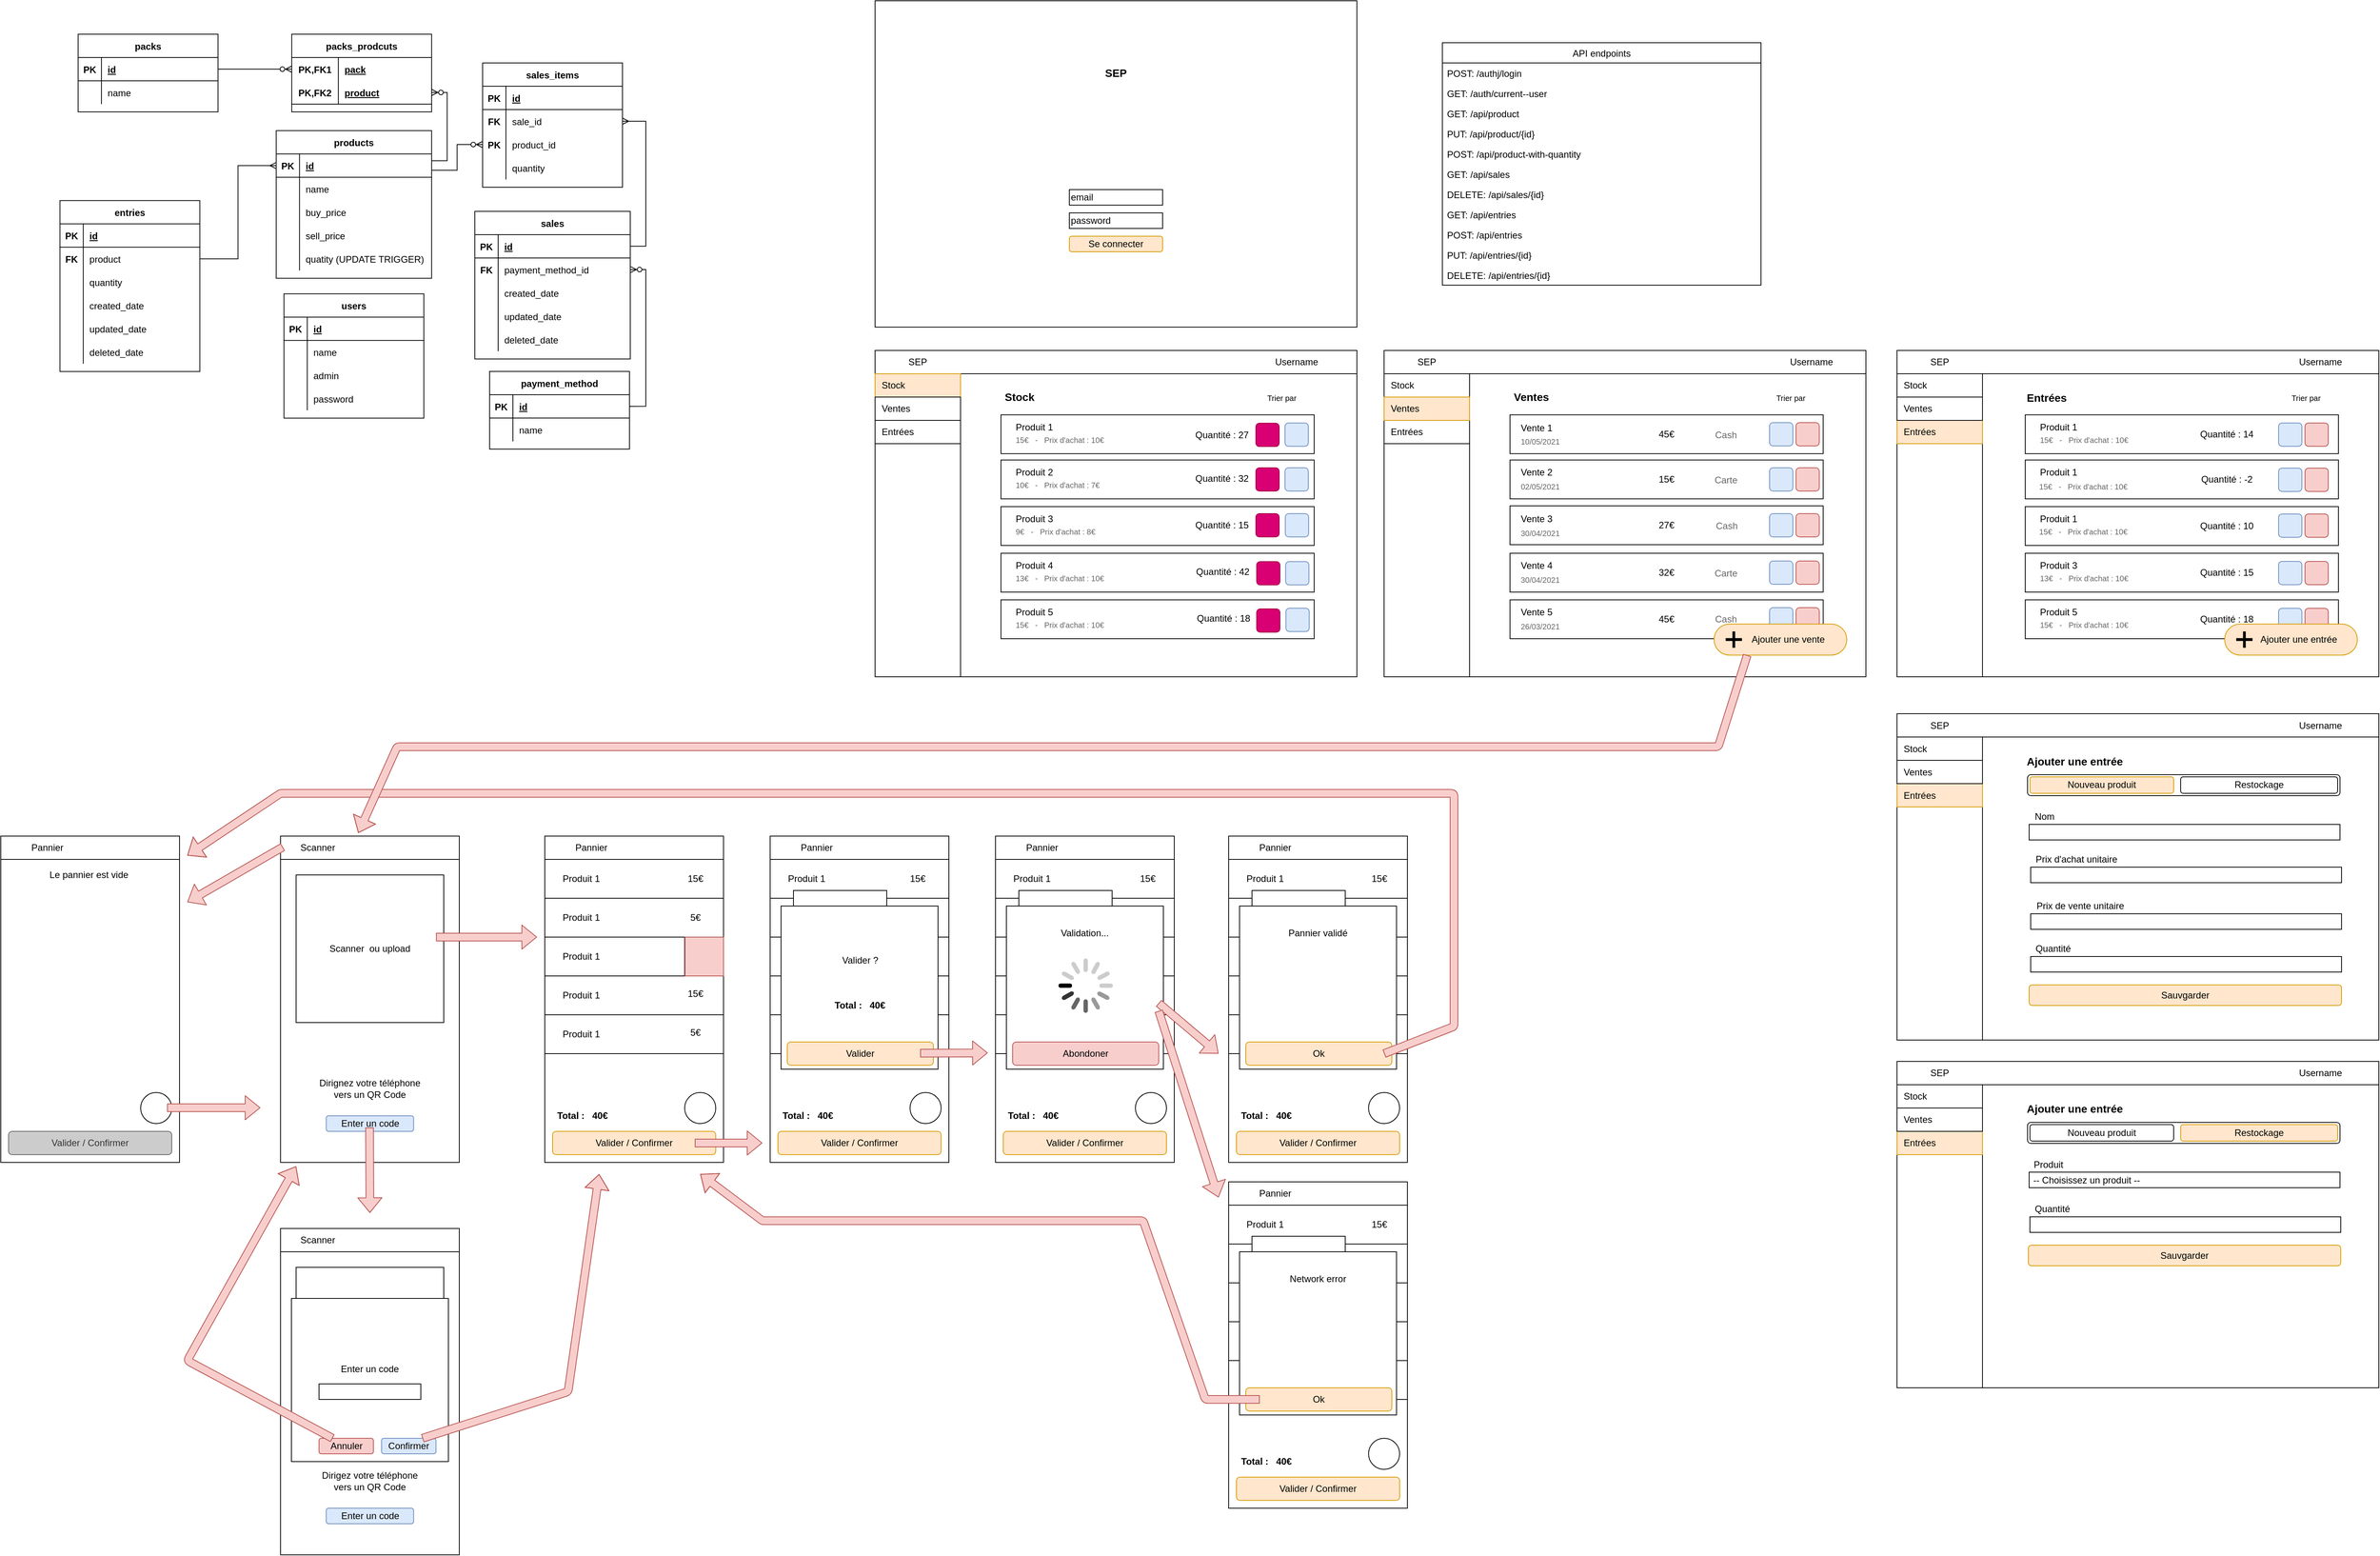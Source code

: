 <mxfile>
    <diagram id="ky6TA1Pmz6TNt99ig_7A" name="Page-1">
        <mxGraphModel dx="1639" dy="3835" grid="1" gridSize="10" guides="1" tooltips="1" connect="1" arrows="1" fold="1" page="1" pageScale="1" pageWidth="850" pageHeight="1100" math="0" shadow="0">
            <root>
                <mxCell id="0"/>
                <mxCell id="1" parent="0"/>
                <mxCell id="urUbboM_1R0ok-0YM-QM-43" value="" style="rounded=0;whiteSpace=wrap;html=1;" parent="1" vertex="1">
                    <mxGeometry x="1790" y="-2780" width="620" height="420" as="geometry"/>
                </mxCell>
                <mxCell id="urUbboM_1R0ok-0YM-QM-33" value="" style="rounded=0;whiteSpace=wrap;html=1;" parent="1" vertex="1">
                    <mxGeometry x="1130" y="-2780" width="620" height="420" as="geometry"/>
                </mxCell>
                <mxCell id="urUbboM_1R0ok-0YM-QM-3" value="" style="rounded=0;whiteSpace=wrap;html=1;" parent="1" vertex="1">
                    <mxGeometry x="475" y="-2780" width="620" height="420" as="geometry"/>
                </mxCell>
                <mxCell id="BqpVgTPgoQ1Rq6-j6qBt-35" value="" style="rounded=0;whiteSpace=wrap;html=1;" parent="1" vertex="1">
                    <mxGeometry x="-290" y="-2155" width="230" height="420" as="geometry"/>
                </mxCell>
                <mxCell id="BqpVgTPgoQ1Rq6-j6qBt-40" value="Scanner&amp;nbsp; ou upload" style="whiteSpace=wrap;html=1;aspect=fixed;" parent="1" vertex="1">
                    <mxGeometry x="-270" y="-2105" width="190" height="190" as="geometry"/>
                </mxCell>
                <mxCell id="BqpVgTPgoQ1Rq6-j6qBt-41" value="Dirignez votre téléphone vers un QR Code " style="text;html=1;strokeColor=none;fillColor=none;align=center;verticalAlign=middle;whiteSpace=wrap;rounded=0;" parent="1" vertex="1">
                    <mxGeometry x="-250" y="-1845" width="150" height="30" as="geometry"/>
                </mxCell>
                <mxCell id="BqpVgTPgoQ1Rq6-j6qBt-42" value="Enter un code" style="rounded=1;whiteSpace=wrap;html=1;fillColor=#dae8fc;strokeColor=#6c8ebf;" parent="1" vertex="1">
                    <mxGeometry x="-231.25" y="-1795" width="112.5" height="20" as="geometry"/>
                </mxCell>
                <mxCell id="BqpVgTPgoQ1Rq6-j6qBt-43" value="" style="rounded=0;whiteSpace=wrap;html=1;" parent="1" vertex="1">
                    <mxGeometry x="-290" y="-1650" width="230" height="420" as="geometry"/>
                </mxCell>
                <mxCell id="BqpVgTPgoQ1Rq6-j6qBt-44" value="" style="rounded=0;whiteSpace=wrap;html=1;align=left;" parent="1" vertex="1">
                    <mxGeometry x="-290" y="-1650" width="230" height="30" as="geometry"/>
                </mxCell>
                <mxCell id="BqpVgTPgoQ1Rq6-j6qBt-46" value="Scanner" style="text;html=1;strokeColor=none;fillColor=none;align=center;verticalAlign=middle;whiteSpace=wrap;rounded=0;" parent="1" vertex="1">
                    <mxGeometry x="-267" y="-1645" width="50" height="20" as="geometry"/>
                </mxCell>
                <mxCell id="BqpVgTPgoQ1Rq6-j6qBt-47" value="Scanner&amp;nbsp; or upload" style="whiteSpace=wrap;html=1;aspect=fixed;" parent="1" vertex="1">
                    <mxGeometry x="-270" y="-1600" width="190" height="190" as="geometry"/>
                </mxCell>
                <mxCell id="BqpVgTPgoQ1Rq6-j6qBt-48" value="Dirigez votre téléphone vers un QR Code " style="text;html=1;strokeColor=none;fillColor=none;align=center;verticalAlign=middle;whiteSpace=wrap;rounded=0;" parent="1" vertex="1">
                    <mxGeometry x="-250" y="-1340" width="150" height="30" as="geometry"/>
                </mxCell>
                <mxCell id="BqpVgTPgoQ1Rq6-j6qBt-49" value="Enter un code" style="rounded=1;whiteSpace=wrap;html=1;fillColor=#dae8fc;strokeColor=#6c8ebf;" parent="1" vertex="1">
                    <mxGeometry x="-231.25" y="-1290" width="112.5" height="20" as="geometry"/>
                </mxCell>
                <mxCell id="BqpVgTPgoQ1Rq6-j6qBt-38" value="" style="shape=image;html=1;verticalAlign=top;verticalLabelPosition=bottom;labelBackgroundColor=#ffffff;imageAspect=0;aspect=fixed;image=https://cdn1.iconfinder.com/data/icons/feather-2/24/chevron-left-128.png" parent="1" vertex="1">
                    <mxGeometry x="-287" y="-1645" width="20" height="20" as="geometry"/>
                </mxCell>
                <mxCell id="BqpVgTPgoQ1Rq6-j6qBt-50" value="&lt;div&gt;Enter un code&lt;/div&gt;&lt;div&gt;&lt;br&gt;&lt;/div&gt;&lt;div&gt;&lt;br&gt;&lt;/div&gt;" style="rounded=0;whiteSpace=wrap;html=1;" parent="1" vertex="1">
                    <mxGeometry x="-276" y="-1560" width="202" height="210" as="geometry"/>
                </mxCell>
                <mxCell id="BqpVgTPgoQ1Rq6-j6qBt-51" value="" style="rounded=0;whiteSpace=wrap;html=1;" parent="1" vertex="1">
                    <mxGeometry x="-240.5" y="-1450" width="131" height="20" as="geometry"/>
                </mxCell>
                <mxCell id="BqpVgTPgoQ1Rq6-j6qBt-52" value="Confirmer" style="rounded=1;whiteSpace=wrap;html=1;fillColor=#dae8fc;strokeColor=#6c8ebf;" parent="1" vertex="1">
                    <mxGeometry x="-160" y="-1380" width="70" height="20" as="geometry"/>
                </mxCell>
                <mxCell id="BqpVgTPgoQ1Rq6-j6qBt-54" value="Annuler" style="rounded=1;whiteSpace=wrap;html=1;fillColor=#f8cecc;strokeColor=#b85450;" parent="1" vertex="1">
                    <mxGeometry x="-240.5" y="-1380" width="70" height="20" as="geometry"/>
                </mxCell>
                <mxCell id="BqpVgTPgoQ1Rq6-j6qBt-55" value="" style="rounded=0;whiteSpace=wrap;html=1;align=left;" parent="1" vertex="1">
                    <mxGeometry x="-290" y="-2155" width="230" height="30" as="geometry"/>
                </mxCell>
                <mxCell id="BqpVgTPgoQ1Rq6-j6qBt-57" value="Scanner" style="text;html=1;strokeColor=none;fillColor=none;align=center;verticalAlign=middle;whiteSpace=wrap;rounded=0;" parent="1" vertex="1">
                    <mxGeometry x="-267" y="-2150" width="50" height="20" as="geometry"/>
                </mxCell>
                <mxCell id="BqpVgTPgoQ1Rq6-j6qBt-58" value="" style="shape=image;html=1;verticalAlign=top;verticalLabelPosition=bottom;labelBackgroundColor=#ffffff;imageAspect=0;aspect=fixed;image=https://cdn1.iconfinder.com/data/icons/feather-2/24/chevron-left-128.png" parent="1" vertex="1">
                    <mxGeometry x="-287" y="-2150" width="20" height="20" as="geometry"/>
                </mxCell>
                <mxCell id="BqpVgTPgoQ1Rq6-j6qBt-59" value="" style="rounded=0;whiteSpace=wrap;html=1;" parent="1" vertex="1">
                    <mxGeometry x="-650" y="-2155" width="230" height="420" as="geometry"/>
                </mxCell>
                <mxCell id="BqpVgTPgoQ1Rq6-j6qBt-63" value="" style="rounded=0;whiteSpace=wrap;html=1;align=left;" parent="1" vertex="1">
                    <mxGeometry x="-650" y="-2155" width="230" height="30" as="geometry"/>
                </mxCell>
                <mxCell id="BqpVgTPgoQ1Rq6-j6qBt-65" value="Pannier" style="text;html=1;strokeColor=none;fillColor=none;align=center;verticalAlign=middle;whiteSpace=wrap;rounded=0;" parent="1" vertex="1">
                    <mxGeometry x="-615" y="-2150" width="50" height="20" as="geometry"/>
                </mxCell>
                <mxCell id="BqpVgTPgoQ1Rq6-j6qBt-67" value="Le pannier est vide" style="text;html=1;strokeColor=none;fillColor=none;align=center;verticalAlign=middle;whiteSpace=wrap;rounded=0;" parent="1" vertex="1">
                    <mxGeometry x="-593.75" y="-2115" width="115" height="20" as="geometry"/>
                </mxCell>
                <mxCell id="BqpVgTPgoQ1Rq6-j6qBt-72" value="" style="rounded=0;whiteSpace=wrap;html=1;" parent="1" vertex="1">
                    <mxGeometry x="50" y="-2155" width="230" height="420" as="geometry"/>
                </mxCell>
                <mxCell id="BqpVgTPgoQ1Rq6-j6qBt-77" value="" style="ellipse;whiteSpace=wrap;html=1;aspect=fixed;" parent="1" vertex="1">
                    <mxGeometry x="230" y="-1825" width="40" height="40" as="geometry"/>
                </mxCell>
                <mxCell id="BqpVgTPgoQ1Rq6-j6qBt-78" value="" style="shape=image;html=1;verticalAlign=top;verticalLabelPosition=bottom;labelBackgroundColor=#ffffff;imageAspect=0;aspect=fixed;image=https://cdn1.iconfinder.com/data/icons/heroicons-solid/20/qrcode-128.png" parent="1" vertex="1">
                    <mxGeometry x="236" y="-1819" width="28" height="28" as="geometry"/>
                </mxCell>
                <mxCell id="BqpVgTPgoQ1Rq6-j6qBt-79" value="" style="rounded=0;whiteSpace=wrap;html=1;" parent="1" vertex="1">
                    <mxGeometry x="50" y="-2125" width="230" height="50" as="geometry"/>
                </mxCell>
                <mxCell id="BqpVgTPgoQ1Rq6-j6qBt-81" value="Produit 1" style="text;html=1;strokeColor=none;fillColor=none;align=center;verticalAlign=middle;whiteSpace=wrap;rounded=0;" parent="1" vertex="1">
                    <mxGeometry x="64" y="-2110" width="66" height="20" as="geometry"/>
                </mxCell>
                <mxCell id="BqpVgTPgoQ1Rq6-j6qBt-88" value="" style="rounded=0;whiteSpace=wrap;html=1;" parent="1" vertex="1">
                    <mxGeometry x="50" y="-2075" width="230" height="50" as="geometry"/>
                </mxCell>
                <mxCell id="BqpVgTPgoQ1Rq6-j6qBt-89" value="Produit 1" style="text;html=1;strokeColor=none;fillColor=none;align=center;verticalAlign=middle;whiteSpace=wrap;rounded=0;" parent="1" vertex="1">
                    <mxGeometry x="64" y="-2060" width="66" height="20" as="geometry"/>
                </mxCell>
                <mxCell id="BqpVgTPgoQ1Rq6-j6qBt-90" value="" style="rounded=0;whiteSpace=wrap;html=1;" parent="1" vertex="1">
                    <mxGeometry x="50" y="-2025" width="180" height="50" as="geometry"/>
                </mxCell>
                <mxCell id="BqpVgTPgoQ1Rq6-j6qBt-91" value="Produit 1" style="text;html=1;strokeColor=none;fillColor=none;align=center;verticalAlign=middle;whiteSpace=wrap;rounded=0;" parent="1" vertex="1">
                    <mxGeometry x="64" y="-2010" width="66" height="20" as="geometry"/>
                </mxCell>
                <mxCell id="BqpVgTPgoQ1Rq6-j6qBt-92" value="" style="rounded=0;whiteSpace=wrap;html=1;" parent="1" vertex="1">
                    <mxGeometry x="50" y="-1975" width="230" height="50" as="geometry"/>
                </mxCell>
                <mxCell id="BqpVgTPgoQ1Rq6-j6qBt-93" value="Produit 1" style="text;html=1;strokeColor=none;fillColor=none;align=center;verticalAlign=middle;whiteSpace=wrap;rounded=0;" parent="1" vertex="1">
                    <mxGeometry x="64" y="-1960" width="66" height="20" as="geometry"/>
                </mxCell>
                <mxCell id="BqpVgTPgoQ1Rq6-j6qBt-94" value="" style="rounded=0;whiteSpace=wrap;html=1;" parent="1" vertex="1">
                    <mxGeometry x="50" y="-1925" width="230" height="50" as="geometry"/>
                </mxCell>
                <mxCell id="BqpVgTPgoQ1Rq6-j6qBt-95" value="Produit 1" style="text;html=1;strokeColor=none;fillColor=none;align=center;verticalAlign=middle;whiteSpace=wrap;rounded=0;" parent="1" vertex="1">
                    <mxGeometry x="64" y="-1910" width="66" height="20" as="geometry"/>
                </mxCell>
                <mxCell id="BqpVgTPgoQ1Rq6-j6qBt-97" value="Valider / Confirmer" style="rounded=1;whiteSpace=wrap;html=1;fillColor=#ffe6cc;strokeColor=#d79b00;" parent="1" vertex="1">
                    <mxGeometry x="60" y="-1775" width="210" height="30" as="geometry"/>
                </mxCell>
                <mxCell id="BqpVgTPgoQ1Rq6-j6qBt-98" value="" style="rounded=0;whiteSpace=wrap;html=1;" parent="1" vertex="1">
                    <mxGeometry x="340" y="-2155" width="230" height="420" as="geometry"/>
                </mxCell>
                <mxCell id="BqpVgTPgoQ1Rq6-j6qBt-102" value="" style="ellipse;whiteSpace=wrap;html=1;aspect=fixed;" parent="1" vertex="1">
                    <mxGeometry x="520" y="-1825" width="40" height="40" as="geometry"/>
                </mxCell>
                <mxCell id="BqpVgTPgoQ1Rq6-j6qBt-103" value="" style="shape=image;html=1;verticalAlign=top;verticalLabelPosition=bottom;labelBackgroundColor=#ffffff;imageAspect=0;aspect=fixed;image=https://cdn1.iconfinder.com/data/icons/heroicons-solid/20/qrcode-128.png" parent="1" vertex="1">
                    <mxGeometry x="526" y="-1819" width="28" height="28" as="geometry"/>
                </mxCell>
                <mxCell id="BqpVgTPgoQ1Rq6-j6qBt-104" value="" style="rounded=0;whiteSpace=wrap;html=1;" parent="1" vertex="1">
                    <mxGeometry x="340" y="-2125" width="230" height="50" as="geometry"/>
                </mxCell>
                <mxCell id="BqpVgTPgoQ1Rq6-j6qBt-105" value="Produit 1" style="text;html=1;strokeColor=none;fillColor=none;align=center;verticalAlign=middle;whiteSpace=wrap;rounded=0;" parent="1" vertex="1">
                    <mxGeometry x="354" y="-2110" width="66" height="20" as="geometry"/>
                </mxCell>
                <mxCell id="BqpVgTPgoQ1Rq6-j6qBt-106" value="" style="rounded=0;whiteSpace=wrap;html=1;" parent="1" vertex="1">
                    <mxGeometry x="340" y="-2075" width="230" height="50" as="geometry"/>
                </mxCell>
                <mxCell id="BqpVgTPgoQ1Rq6-j6qBt-107" value="Produit 1" style="text;html=1;strokeColor=none;fillColor=none;align=center;verticalAlign=middle;whiteSpace=wrap;rounded=0;" parent="1" vertex="1">
                    <mxGeometry x="354" y="-2060" width="66" height="20" as="geometry"/>
                </mxCell>
                <mxCell id="BqpVgTPgoQ1Rq6-j6qBt-108" value="" style="rounded=0;whiteSpace=wrap;html=1;" parent="1" vertex="1">
                    <mxGeometry x="340" y="-2025" width="230" height="50" as="geometry"/>
                </mxCell>
                <mxCell id="BqpVgTPgoQ1Rq6-j6qBt-109" value="Produit 1" style="text;html=1;strokeColor=none;fillColor=none;align=center;verticalAlign=middle;whiteSpace=wrap;rounded=0;" parent="1" vertex="1">
                    <mxGeometry x="354" y="-2010" width="66" height="20" as="geometry"/>
                </mxCell>
                <mxCell id="BqpVgTPgoQ1Rq6-j6qBt-110" value="" style="rounded=0;whiteSpace=wrap;html=1;" parent="1" vertex="1">
                    <mxGeometry x="340" y="-1975" width="230" height="50" as="geometry"/>
                </mxCell>
                <mxCell id="BqpVgTPgoQ1Rq6-j6qBt-111" value="Produit 1" style="text;html=1;strokeColor=none;fillColor=none;align=center;verticalAlign=middle;whiteSpace=wrap;rounded=0;" parent="1" vertex="1">
                    <mxGeometry x="354" y="-1960" width="66" height="20" as="geometry"/>
                </mxCell>
                <mxCell id="BqpVgTPgoQ1Rq6-j6qBt-112" value="" style="rounded=0;whiteSpace=wrap;html=1;" parent="1" vertex="1">
                    <mxGeometry x="340" y="-1925" width="230" height="50" as="geometry"/>
                </mxCell>
                <mxCell id="BqpVgTPgoQ1Rq6-j6qBt-113" value="Produit 1" style="text;html=1;strokeColor=none;fillColor=none;align=center;verticalAlign=middle;whiteSpace=wrap;rounded=0;" parent="1" vertex="1">
                    <mxGeometry x="354" y="-1910" width="66" height="20" as="geometry"/>
                </mxCell>
                <mxCell id="BqpVgTPgoQ1Rq6-j6qBt-114" value="Valider / Confirmer" style="rounded=1;whiteSpace=wrap;html=1;fillColor=#ffe6cc;strokeColor=#d79b00;" parent="1" vertex="1">
                    <mxGeometry x="350" y="-1775" width="210" height="30" as="geometry"/>
                </mxCell>
                <mxCell id="BqpVgTPgoQ1Rq6-j6qBt-115" value="" style="rounded=0;whiteSpace=wrap;html=1;" parent="1" vertex="1">
                    <mxGeometry x="370" y="-2085" width="120" height="60" as="geometry"/>
                </mxCell>
                <mxCell id="BqpVgTPgoQ1Rq6-j6qBt-116" value="" style="rounded=0;whiteSpace=wrap;html=1;" parent="1" vertex="1">
                    <mxGeometry x="354" y="-2065" width="202" height="210" as="geometry"/>
                </mxCell>
                <mxCell id="BqpVgTPgoQ1Rq6-j6qBt-117" value="Valider ?" style="text;html=1;strokeColor=none;fillColor=none;align=center;verticalAlign=middle;whiteSpace=wrap;rounded=0;" parent="1" vertex="1">
                    <mxGeometry x="401" y="-2005" width="110" height="20" as="geometry"/>
                </mxCell>
                <mxCell id="BqpVgTPgoQ1Rq6-j6qBt-119" value="Valider" style="rounded=1;whiteSpace=wrap;html=1;fillColor=#ffe6cc;strokeColor=#d79b00;" parent="1" vertex="1">
                    <mxGeometry x="362" y="-1890" width="188" height="30" as="geometry"/>
                </mxCell>
                <mxCell id="BqpVgTPgoQ1Rq6-j6qBt-120" value="" style="rounded=0;whiteSpace=wrap;html=1;fillColor=#f8cecc;strokeColor=#b85450;" parent="1" vertex="1">
                    <mxGeometry x="230.5" y="-2025" width="49.5" height="50" as="geometry"/>
                </mxCell>
                <mxCell id="BqpVgTPgoQ1Rq6-j6qBt-121" value="" style="shape=image;html=1;verticalAlign=top;verticalLabelPosition=bottom;labelBackgroundColor=#ffffff;imageAspect=0;aspect=fixed;image=https://cdn2.iconfinder.com/data/icons/app-user-interface-6/48/Trash-128.png" parent="1" vertex="1">
                    <mxGeometry x="240" y="-2015" width="30" height="30" as="geometry"/>
                </mxCell>
                <mxCell id="BqpVgTPgoQ1Rq6-j6qBt-122" value="" style="ellipse;whiteSpace=wrap;html=1;aspect=fixed;" parent="1" vertex="1">
                    <mxGeometry x="-470" y="-1825" width="40" height="40" as="geometry"/>
                </mxCell>
                <mxCell id="BqpVgTPgoQ1Rq6-j6qBt-123" value="" style="shape=image;html=1;verticalAlign=top;verticalLabelPosition=bottom;labelBackgroundColor=#ffffff;imageAspect=0;aspect=fixed;image=https://cdn1.iconfinder.com/data/icons/heroicons-solid/20/qrcode-128.png" parent="1" vertex="1">
                    <mxGeometry x="-464" y="-1819" width="28" height="28" as="geometry"/>
                </mxCell>
                <mxCell id="BqpVgTPgoQ1Rq6-j6qBt-124" value="Valider / Confirmer" style="rounded=1;whiteSpace=wrap;html=1;strokeColor=#666666;fontColor=#333333;fillColor=#CCCCCC;" parent="1" vertex="1">
                    <mxGeometry x="-640" y="-1775" width="210" height="30" as="geometry"/>
                </mxCell>
                <mxCell id="BqpVgTPgoQ1Rq6-j6qBt-125" value="" style="shape=flexArrow;endArrow=classic;html=1;fillColor=#f8cecc;strokeColor=#b85450;" parent="1" edge="1">
                    <mxGeometry width="50" height="50" relative="1" as="geometry">
                        <mxPoint x="-436" y="-1805.34" as="sourcePoint"/>
                        <mxPoint x="-316" y="-1805.34" as="targetPoint"/>
                    </mxGeometry>
                </mxCell>
                <mxCell id="BqpVgTPgoQ1Rq6-j6qBt-126" value="" style="shape=flexArrow;endArrow=classic;html=1;fillColor=#f8cecc;strokeColor=#b85450;" parent="1" edge="1">
                    <mxGeometry width="50" height="50" relative="1" as="geometry">
                        <mxPoint x="-175.5" y="-1780" as="sourcePoint"/>
                        <mxPoint x="-175" y="-1670" as="targetPoint"/>
                    </mxGeometry>
                </mxCell>
                <mxCell id="BqpVgTPgoQ1Rq6-j6qBt-128" value="" style="shape=flexArrow;endArrow=classic;html=1;fillColor=#f8cecc;strokeColor=#b85450;exitX=0.25;exitY=0;exitDx=0;exitDy=0;" parent="1" source="BqpVgTPgoQ1Rq6-j6qBt-54" edge="1">
                    <mxGeometry width="50" height="50" relative="1" as="geometry">
                        <mxPoint x="-310" y="-1380" as="sourcePoint"/>
                        <mxPoint x="-270" y="-1730" as="targetPoint"/>
                        <Array as="points">
                            <mxPoint x="-410" y="-1480"/>
                        </Array>
                    </mxGeometry>
                </mxCell>
                <mxCell id="BqpVgTPgoQ1Rq6-j6qBt-129" value="" style="shape=flexArrow;endArrow=classic;html=1;fillColor=#f8cecc;strokeColor=#b85450;exitX=0.75;exitY=0;exitDx=0;exitDy=0;" parent="1" source="BqpVgTPgoQ1Rq6-j6qBt-52" edge="1">
                    <mxGeometry width="50" height="50" relative="1" as="geometry">
                        <mxPoint x="170" y="-1520" as="sourcePoint"/>
                        <mxPoint x="120" y="-1720" as="targetPoint"/>
                        <Array as="points">
                            <mxPoint x="80" y="-1440"/>
                        </Array>
                    </mxGeometry>
                </mxCell>
                <mxCell id="BqpVgTPgoQ1Rq6-j6qBt-130" value="" style="shape=flexArrow;endArrow=classic;html=1;fillColor=#f8cecc;strokeColor=#b85450;" parent="1" edge="1">
                    <mxGeometry width="50" height="50" relative="1" as="geometry">
                        <mxPoint x="-90" y="-2025" as="sourcePoint"/>
                        <mxPoint x="40" y="-2025" as="targetPoint"/>
                    </mxGeometry>
                </mxCell>
                <mxCell id="BqpVgTPgoQ1Rq6-j6qBt-131" value="" style="shape=flexArrow;endArrow=classic;html=1;fillColor=#f8cecc;strokeColor=#b85450;" parent="1" edge="1">
                    <mxGeometry width="50" height="50" relative="1" as="geometry">
                        <mxPoint x="-287" y="-2141" as="sourcePoint"/>
                        <mxPoint x="-410" y="-2070" as="targetPoint"/>
                    </mxGeometry>
                </mxCell>
                <mxCell id="BqpVgTPgoQ1Rq6-j6qBt-132" value="" style="rounded=0;whiteSpace=wrap;html=1;" parent="1" vertex="1">
                    <mxGeometry x="630" y="-2155" width="230" height="420" as="geometry"/>
                </mxCell>
                <mxCell id="BqpVgTPgoQ1Rq6-j6qBt-136" value="" style="ellipse;whiteSpace=wrap;html=1;aspect=fixed;" parent="1" vertex="1">
                    <mxGeometry x="810" y="-1825" width="40" height="40" as="geometry"/>
                </mxCell>
                <mxCell id="BqpVgTPgoQ1Rq6-j6qBt-137" value="" style="shape=image;html=1;verticalAlign=top;verticalLabelPosition=bottom;labelBackgroundColor=#ffffff;imageAspect=0;aspect=fixed;image=https://cdn1.iconfinder.com/data/icons/heroicons-solid/20/qrcode-128.png" parent="1" vertex="1">
                    <mxGeometry x="816" y="-1819" width="28" height="28" as="geometry"/>
                </mxCell>
                <mxCell id="BqpVgTPgoQ1Rq6-j6qBt-138" value="" style="rounded=0;whiteSpace=wrap;html=1;" parent="1" vertex="1">
                    <mxGeometry x="630" y="-2125" width="230" height="50" as="geometry"/>
                </mxCell>
                <mxCell id="BqpVgTPgoQ1Rq6-j6qBt-139" value="Produit 1" style="text;html=1;strokeColor=none;fillColor=none;align=center;verticalAlign=middle;whiteSpace=wrap;rounded=0;" parent="1" vertex="1">
                    <mxGeometry x="644" y="-2110" width="66" height="20" as="geometry"/>
                </mxCell>
                <mxCell id="BqpVgTPgoQ1Rq6-j6qBt-140" value="" style="rounded=0;whiteSpace=wrap;html=1;" parent="1" vertex="1">
                    <mxGeometry x="630" y="-2075" width="230" height="50" as="geometry"/>
                </mxCell>
                <mxCell id="BqpVgTPgoQ1Rq6-j6qBt-141" value="Produit 1" style="text;html=1;strokeColor=none;fillColor=none;align=center;verticalAlign=middle;whiteSpace=wrap;rounded=0;" parent="1" vertex="1">
                    <mxGeometry x="644" y="-2060" width="66" height="20" as="geometry"/>
                </mxCell>
                <mxCell id="BqpVgTPgoQ1Rq6-j6qBt-142" value="" style="rounded=0;whiteSpace=wrap;html=1;" parent="1" vertex="1">
                    <mxGeometry x="630" y="-2025" width="230" height="50" as="geometry"/>
                </mxCell>
                <mxCell id="BqpVgTPgoQ1Rq6-j6qBt-143" value="Produit 1" style="text;html=1;strokeColor=none;fillColor=none;align=center;verticalAlign=middle;whiteSpace=wrap;rounded=0;" parent="1" vertex="1">
                    <mxGeometry x="644" y="-2010" width="66" height="20" as="geometry"/>
                </mxCell>
                <mxCell id="BqpVgTPgoQ1Rq6-j6qBt-144" value="" style="rounded=0;whiteSpace=wrap;html=1;" parent="1" vertex="1">
                    <mxGeometry x="630" y="-1975" width="230" height="50" as="geometry"/>
                </mxCell>
                <mxCell id="BqpVgTPgoQ1Rq6-j6qBt-145" value="Produit 1" style="text;html=1;strokeColor=none;fillColor=none;align=center;verticalAlign=middle;whiteSpace=wrap;rounded=0;" parent="1" vertex="1">
                    <mxGeometry x="644" y="-1960" width="66" height="20" as="geometry"/>
                </mxCell>
                <mxCell id="BqpVgTPgoQ1Rq6-j6qBt-146" value="" style="rounded=0;whiteSpace=wrap;html=1;" parent="1" vertex="1">
                    <mxGeometry x="630" y="-1925" width="230" height="50" as="geometry"/>
                </mxCell>
                <mxCell id="BqpVgTPgoQ1Rq6-j6qBt-147" value="Produit 1" style="text;html=1;strokeColor=none;fillColor=none;align=center;verticalAlign=middle;whiteSpace=wrap;rounded=0;" parent="1" vertex="1">
                    <mxGeometry x="644" y="-1910" width="66" height="20" as="geometry"/>
                </mxCell>
                <mxCell id="BqpVgTPgoQ1Rq6-j6qBt-148" value="Valider / Confirmer" style="rounded=1;whiteSpace=wrap;html=1;fillColor=#ffe6cc;strokeColor=#d79b00;" parent="1" vertex="1">
                    <mxGeometry x="640" y="-1775" width="210" height="30" as="geometry"/>
                </mxCell>
                <mxCell id="BqpVgTPgoQ1Rq6-j6qBt-149" value="" style="rounded=0;whiteSpace=wrap;html=1;" parent="1" vertex="1">
                    <mxGeometry x="660" y="-2085" width="120" height="60" as="geometry"/>
                </mxCell>
                <mxCell id="BqpVgTPgoQ1Rq6-j6qBt-150" value="" style="rounded=0;whiteSpace=wrap;html=1;" parent="1" vertex="1">
                    <mxGeometry x="644" y="-2065" width="202" height="210" as="geometry"/>
                </mxCell>
                <mxCell id="BqpVgTPgoQ1Rq6-j6qBt-151" value="Validation..." style="text;html=1;strokeColor=none;fillColor=none;align=center;verticalAlign=middle;whiteSpace=wrap;rounded=0;" parent="1" vertex="1">
                    <mxGeometry x="690" y="-2040" width="110" height="20" as="geometry"/>
                </mxCell>
                <mxCell id="BqpVgTPgoQ1Rq6-j6qBt-153" value="Abondoner" style="rounded=1;whiteSpace=wrap;html=1;fillColor=#f8cecc;strokeColor=#b85450;" parent="1" vertex="1">
                    <mxGeometry x="652" y="-1890" width="188" height="30" as="geometry"/>
                </mxCell>
                <mxCell id="BqpVgTPgoQ1Rq6-j6qBt-154" value="" style="rounded=0;whiteSpace=wrap;html=1;" parent="1" vertex="1">
                    <mxGeometry x="930" y="-2155" width="230" height="420" as="geometry"/>
                </mxCell>
                <mxCell id="BqpVgTPgoQ1Rq6-j6qBt-158" value="" style="ellipse;whiteSpace=wrap;html=1;aspect=fixed;" parent="1" vertex="1">
                    <mxGeometry x="1110" y="-1825" width="40" height="40" as="geometry"/>
                </mxCell>
                <mxCell id="BqpVgTPgoQ1Rq6-j6qBt-159" value="" style="shape=image;html=1;verticalAlign=top;verticalLabelPosition=bottom;labelBackgroundColor=#ffffff;imageAspect=0;aspect=fixed;image=https://cdn1.iconfinder.com/data/icons/heroicons-solid/20/qrcode-128.png" parent="1" vertex="1">
                    <mxGeometry x="1116" y="-1819" width="28" height="28" as="geometry"/>
                </mxCell>
                <mxCell id="BqpVgTPgoQ1Rq6-j6qBt-160" value="" style="rounded=0;whiteSpace=wrap;html=1;" parent="1" vertex="1">
                    <mxGeometry x="930" y="-2125" width="230" height="50" as="geometry"/>
                </mxCell>
                <mxCell id="BqpVgTPgoQ1Rq6-j6qBt-161" value="Produit 1" style="text;html=1;strokeColor=none;fillColor=none;align=center;verticalAlign=middle;whiteSpace=wrap;rounded=0;" parent="1" vertex="1">
                    <mxGeometry x="944" y="-2110" width="66" height="20" as="geometry"/>
                </mxCell>
                <mxCell id="BqpVgTPgoQ1Rq6-j6qBt-162" value="" style="rounded=0;whiteSpace=wrap;html=1;" parent="1" vertex="1">
                    <mxGeometry x="930" y="-2075" width="230" height="50" as="geometry"/>
                </mxCell>
                <mxCell id="BqpVgTPgoQ1Rq6-j6qBt-163" value="Produit 1" style="text;html=1;strokeColor=none;fillColor=none;align=center;verticalAlign=middle;whiteSpace=wrap;rounded=0;" parent="1" vertex="1">
                    <mxGeometry x="944" y="-2060" width="66" height="20" as="geometry"/>
                </mxCell>
                <mxCell id="BqpVgTPgoQ1Rq6-j6qBt-164" value="" style="rounded=0;whiteSpace=wrap;html=1;" parent="1" vertex="1">
                    <mxGeometry x="930" y="-2025" width="230" height="50" as="geometry"/>
                </mxCell>
                <mxCell id="BqpVgTPgoQ1Rq6-j6qBt-165" value="Produit 1" style="text;html=1;strokeColor=none;fillColor=none;align=center;verticalAlign=middle;whiteSpace=wrap;rounded=0;" parent="1" vertex="1">
                    <mxGeometry x="944" y="-2010" width="66" height="20" as="geometry"/>
                </mxCell>
                <mxCell id="BqpVgTPgoQ1Rq6-j6qBt-166" value="" style="rounded=0;whiteSpace=wrap;html=1;" parent="1" vertex="1">
                    <mxGeometry x="930" y="-1975" width="230" height="50" as="geometry"/>
                </mxCell>
                <mxCell id="BqpVgTPgoQ1Rq6-j6qBt-167" value="Produit 1" style="text;html=1;strokeColor=none;fillColor=none;align=center;verticalAlign=middle;whiteSpace=wrap;rounded=0;" parent="1" vertex="1">
                    <mxGeometry x="944" y="-1960" width="66" height="20" as="geometry"/>
                </mxCell>
                <mxCell id="BqpVgTPgoQ1Rq6-j6qBt-168" value="" style="rounded=0;whiteSpace=wrap;html=1;" parent="1" vertex="1">
                    <mxGeometry x="930" y="-1925" width="230" height="50" as="geometry"/>
                </mxCell>
                <mxCell id="BqpVgTPgoQ1Rq6-j6qBt-169" value="Produit 1" style="text;html=1;strokeColor=none;fillColor=none;align=center;verticalAlign=middle;whiteSpace=wrap;rounded=0;" parent="1" vertex="1">
                    <mxGeometry x="944" y="-1910" width="66" height="20" as="geometry"/>
                </mxCell>
                <mxCell id="BqpVgTPgoQ1Rq6-j6qBt-170" value="Valider / Confirmer" style="rounded=1;whiteSpace=wrap;html=1;fillColor=#ffe6cc;strokeColor=#d79b00;" parent="1" vertex="1">
                    <mxGeometry x="940" y="-1775" width="210" height="30" as="geometry"/>
                </mxCell>
                <mxCell id="BqpVgTPgoQ1Rq6-j6qBt-171" value="" style="rounded=0;whiteSpace=wrap;html=1;" parent="1" vertex="1">
                    <mxGeometry x="960" y="-2085" width="120" height="60" as="geometry"/>
                </mxCell>
                <mxCell id="BqpVgTPgoQ1Rq6-j6qBt-172" value="" style="rounded=0;whiteSpace=wrap;html=1;" parent="1" vertex="1">
                    <mxGeometry x="944" y="-2065" width="202" height="210" as="geometry"/>
                </mxCell>
                <mxCell id="BqpVgTPgoQ1Rq6-j6qBt-173" value="Pannier validé" style="text;html=1;strokeColor=none;fillColor=none;align=center;verticalAlign=middle;whiteSpace=wrap;rounded=0;" parent="1" vertex="1">
                    <mxGeometry x="990" y="-2040" width="110" height="20" as="geometry"/>
                </mxCell>
                <mxCell id="BqpVgTPgoQ1Rq6-j6qBt-174" value="" style="shape=image;html=1;verticalAlign=top;verticalLabelPosition=bottom;labelBackgroundColor=#ffffff;imageAspect=0;aspect=fixed;image=https://cdn2.iconfinder.com/data/icons/greenline/512/check-128.png" parent="1" vertex="1">
                    <mxGeometry x="1008" y="-1997.5" width="75" height="75" as="geometry"/>
                </mxCell>
                <mxCell id="BqpVgTPgoQ1Rq6-j6qBt-175" value="Ok" style="rounded=1;whiteSpace=wrap;html=1;fillColor=#ffe6cc;strokeColor=#d79b00;" parent="1" vertex="1">
                    <mxGeometry x="952" y="-1890" width="188" height="30" as="geometry"/>
                </mxCell>
                <mxCell id="BqpVgTPgoQ1Rq6-j6qBt-176" value="" style="html=1;verticalLabelPosition=bottom;labelBackgroundColor=#ffffff;verticalAlign=top;shadow=0;dashed=0;strokeWidth=2;shape=mxgraph.ios7.misc.loading_circle;fillColor=#CCCCCC;" parent="1" vertex="1">
                    <mxGeometry x="711" y="-1997.5" width="70" height="70" as="geometry"/>
                </mxCell>
                <mxCell id="BqpVgTPgoQ1Rq6-j6qBt-177" value="" style="shape=flexArrow;endArrow=classic;html=1;fillColor=#f8cecc;strokeColor=#b85450;" parent="1" edge="1">
                    <mxGeometry width="50" height="50" relative="1" as="geometry">
                        <mxPoint x="243" y="-1760.0" as="sourcePoint"/>
                        <mxPoint x="330" y="-1760" as="targetPoint"/>
                    </mxGeometry>
                </mxCell>
                <mxCell id="BqpVgTPgoQ1Rq6-j6qBt-179" value="" style="shape=flexArrow;endArrow=classic;html=1;fillColor=#f8cecc;strokeColor=#b85450;" parent="1" edge="1">
                    <mxGeometry width="50" height="50" relative="1" as="geometry">
                        <mxPoint x="533" y="-1875.59" as="sourcePoint"/>
                        <mxPoint x="620" y="-1876" as="targetPoint"/>
                    </mxGeometry>
                </mxCell>
                <mxCell id="BqpVgTPgoQ1Rq6-j6qBt-180" value="" style="shape=flexArrow;endArrow=classic;html=1;fillColor=#f8cecc;strokeColor=#b85450;exitX=0.97;exitY=0.595;exitDx=0;exitDy=0;exitPerimeter=0;" parent="1" source="BqpVgTPgoQ1Rq6-j6qBt-150" edge="1">
                    <mxGeometry width="50" height="50" relative="1" as="geometry">
                        <mxPoint x="830" y="-1874.59" as="sourcePoint"/>
                        <mxPoint x="917.0" y="-1875" as="targetPoint"/>
                    </mxGeometry>
                </mxCell>
                <mxCell id="BqpVgTPgoQ1Rq6-j6qBt-196" value="" style="shape=flexArrow;endArrow=classic;html=1;fillColor=#f8cecc;strokeColor=#b85450;" parent="1" edge="1">
                    <mxGeometry width="50" height="50" relative="1" as="geometry">
                        <mxPoint x="1130" y="-1875" as="sourcePoint"/>
                        <mxPoint x="-410" y="-2130" as="targetPoint"/>
                        <Array as="points">
                            <mxPoint x="1220" y="-1910"/>
                            <mxPoint x="1220" y="-2210"/>
                            <mxPoint x="-290" y="-2210"/>
                        </Array>
                    </mxGeometry>
                </mxCell>
                <mxCell id="BqpVgTPgoQ1Rq6-j6qBt-222" value="" style="rounded=0;whiteSpace=wrap;html=1;" parent="1" vertex="1">
                    <mxGeometry x="930" y="-1710" width="230" height="420" as="geometry"/>
                </mxCell>
                <mxCell id="BqpVgTPgoQ1Rq6-j6qBt-226" value="" style="ellipse;whiteSpace=wrap;html=1;aspect=fixed;" parent="1" vertex="1">
                    <mxGeometry x="1110" y="-1380" width="40" height="40" as="geometry"/>
                </mxCell>
                <mxCell id="BqpVgTPgoQ1Rq6-j6qBt-227" value="" style="shape=image;html=1;verticalAlign=top;verticalLabelPosition=bottom;labelBackgroundColor=#ffffff;imageAspect=0;aspect=fixed;image=https://cdn1.iconfinder.com/data/icons/heroicons-solid/20/qrcode-128.png" parent="1" vertex="1">
                    <mxGeometry x="1116" y="-1374" width="28" height="28" as="geometry"/>
                </mxCell>
                <mxCell id="BqpVgTPgoQ1Rq6-j6qBt-228" value="" style="rounded=0;whiteSpace=wrap;html=1;" parent="1" vertex="1">
                    <mxGeometry x="930" y="-1680" width="230" height="50" as="geometry"/>
                </mxCell>
                <mxCell id="BqpVgTPgoQ1Rq6-j6qBt-229" value="Produit 1" style="text;html=1;strokeColor=none;fillColor=none;align=center;verticalAlign=middle;whiteSpace=wrap;rounded=0;" parent="1" vertex="1">
                    <mxGeometry x="944" y="-1665" width="66" height="20" as="geometry"/>
                </mxCell>
                <mxCell id="BqpVgTPgoQ1Rq6-j6qBt-230" value="" style="rounded=0;whiteSpace=wrap;html=1;" parent="1" vertex="1">
                    <mxGeometry x="930" y="-1630" width="230" height="50" as="geometry"/>
                </mxCell>
                <mxCell id="BqpVgTPgoQ1Rq6-j6qBt-231" value="Produit 1" style="text;html=1;strokeColor=none;fillColor=none;align=center;verticalAlign=middle;whiteSpace=wrap;rounded=0;" parent="1" vertex="1">
                    <mxGeometry x="944" y="-1615" width="66" height="20" as="geometry"/>
                </mxCell>
                <mxCell id="BqpVgTPgoQ1Rq6-j6qBt-232" value="" style="rounded=0;whiteSpace=wrap;html=1;" parent="1" vertex="1">
                    <mxGeometry x="930" y="-1580" width="230" height="50" as="geometry"/>
                </mxCell>
                <mxCell id="BqpVgTPgoQ1Rq6-j6qBt-233" value="Produit 1" style="text;html=1;strokeColor=none;fillColor=none;align=center;verticalAlign=middle;whiteSpace=wrap;rounded=0;" parent="1" vertex="1">
                    <mxGeometry x="944" y="-1565" width="66" height="20" as="geometry"/>
                </mxCell>
                <mxCell id="BqpVgTPgoQ1Rq6-j6qBt-234" value="" style="rounded=0;whiteSpace=wrap;html=1;" parent="1" vertex="1">
                    <mxGeometry x="930" y="-1530" width="230" height="50" as="geometry"/>
                </mxCell>
                <mxCell id="BqpVgTPgoQ1Rq6-j6qBt-235" value="Produit 1" style="text;html=1;strokeColor=none;fillColor=none;align=center;verticalAlign=middle;whiteSpace=wrap;rounded=0;" parent="1" vertex="1">
                    <mxGeometry x="944" y="-1515" width="66" height="20" as="geometry"/>
                </mxCell>
                <mxCell id="BqpVgTPgoQ1Rq6-j6qBt-236" value="" style="rounded=0;whiteSpace=wrap;html=1;" parent="1" vertex="1">
                    <mxGeometry x="930" y="-1480" width="230" height="50" as="geometry"/>
                </mxCell>
                <mxCell id="BqpVgTPgoQ1Rq6-j6qBt-237" value="Produit 1" style="text;html=1;strokeColor=none;fillColor=none;align=center;verticalAlign=middle;whiteSpace=wrap;rounded=0;" parent="1" vertex="1">
                    <mxGeometry x="944" y="-1465" width="66" height="20" as="geometry"/>
                </mxCell>
                <mxCell id="BqpVgTPgoQ1Rq6-j6qBt-238" value="Valider / Confirmer" style="rounded=1;whiteSpace=wrap;html=1;fillColor=#ffe6cc;strokeColor=#d79b00;" parent="1" vertex="1">
                    <mxGeometry x="940" y="-1330" width="210" height="30" as="geometry"/>
                </mxCell>
                <mxCell id="BqpVgTPgoQ1Rq6-j6qBt-239" value="" style="rounded=0;whiteSpace=wrap;html=1;" parent="1" vertex="1">
                    <mxGeometry x="960" y="-1640" width="120" height="60" as="geometry"/>
                </mxCell>
                <mxCell id="BqpVgTPgoQ1Rq6-j6qBt-240" value="" style="rounded=0;whiteSpace=wrap;html=1;" parent="1" vertex="1">
                    <mxGeometry x="944" y="-1620" width="202" height="210" as="geometry"/>
                </mxCell>
                <mxCell id="BqpVgTPgoQ1Rq6-j6qBt-241" value="Network error" style="text;html=1;strokeColor=none;fillColor=none;align=center;verticalAlign=middle;whiteSpace=wrap;rounded=0;" parent="1" vertex="1">
                    <mxGeometry x="990" y="-1595" width="110" height="20" as="geometry"/>
                </mxCell>
                <mxCell id="BqpVgTPgoQ1Rq6-j6qBt-243" value="Ok" style="rounded=1;whiteSpace=wrap;html=1;fillColor=#ffe6cc;strokeColor=#d79b00;" parent="1" vertex="1">
                    <mxGeometry x="952" y="-1445" width="188" height="30" as="geometry"/>
                </mxCell>
                <mxCell id="BqpVgTPgoQ1Rq6-j6qBt-244" value="" style="shape=image;html=1;verticalAlign=top;verticalLabelPosition=bottom;labelBackgroundColor=#ffffff;imageAspect=0;aspect=fixed;image=https://cdn0.iconfinder.com/data/icons/small-n-flat/24/678069-sign-error-128.png;fillColor=#CCCCCC;" parent="1" vertex="1">
                    <mxGeometry x="1008" y="-1560" width="80" height="80" as="geometry"/>
                </mxCell>
                <mxCell id="BqpVgTPgoQ1Rq6-j6qBt-245" value="" style="shape=flexArrow;endArrow=classic;html=1;fillColor=#f8cecc;strokeColor=#b85450;" parent="1" edge="1">
                    <mxGeometry width="50" height="50" relative="1" as="geometry">
                        <mxPoint x="840" y="-1930" as="sourcePoint"/>
                        <mxPoint x="917" y="-1690" as="targetPoint"/>
                    </mxGeometry>
                </mxCell>
                <mxCell id="BqpVgTPgoQ1Rq6-j6qBt-246" value="" style="shape=flexArrow;endArrow=classic;html=1;fillColor=#f8cecc;strokeColor=#b85450;exitX=0.096;exitY=0.5;exitDx=0;exitDy=0;exitPerimeter=0;" parent="1" source="BqpVgTPgoQ1Rq6-j6qBt-243" edge="1">
                    <mxGeometry width="50" height="50" relative="1" as="geometry">
                        <mxPoint x="770" y="-1685.0" as="sourcePoint"/>
                        <mxPoint x="250" y="-1720" as="targetPoint"/>
                        <Array as="points">
                            <mxPoint x="900" y="-1430"/>
                            <mxPoint x="820" y="-1660"/>
                            <mxPoint x="330" y="-1660"/>
                        </Array>
                    </mxGeometry>
                </mxCell>
                <mxCell id="mIdTPX20SfCYBvM09sPf-4" value="15€" style="text;html=1;strokeColor=none;fillColor=none;align=center;verticalAlign=middle;whiteSpace=wrap;rounded=0;" parent="1" vertex="1">
                    <mxGeometry x="224" y="-2110" width="40" height="20" as="geometry"/>
                </mxCell>
                <mxCell id="mIdTPX20SfCYBvM09sPf-5" value="5€" style="text;html=1;strokeColor=none;fillColor=none;align=center;verticalAlign=middle;whiteSpace=wrap;rounded=0;" parent="1" vertex="1">
                    <mxGeometry x="224" y="-2060" width="40" height="20" as="geometry"/>
                </mxCell>
                <mxCell id="mIdTPX20SfCYBvM09sPf-6" value="5€" style="text;html=1;strokeColor=none;fillColor=none;align=center;verticalAlign=middle;whiteSpace=wrap;rounded=0;" parent="1" vertex="1">
                    <mxGeometry x="224" y="-1912.5" width="40" height="20" as="geometry"/>
                </mxCell>
                <mxCell id="mIdTPX20SfCYBvM09sPf-7" value="15€" style="text;html=1;strokeColor=none;fillColor=none;align=center;verticalAlign=middle;whiteSpace=wrap;rounded=0;" parent="1" vertex="1">
                    <mxGeometry x="224" y="-1962.5" width="40" height="20" as="geometry"/>
                </mxCell>
                <mxCell id="mIdTPX20SfCYBvM09sPf-9" value="15€" style="text;html=1;strokeColor=none;fillColor=none;align=center;verticalAlign=middle;whiteSpace=wrap;rounded=0;" parent="1" vertex="1">
                    <mxGeometry x="510" y="-2110" width="40" height="20" as="geometry"/>
                </mxCell>
                <mxCell id="mIdTPX20SfCYBvM09sPf-11" value="15€" style="text;html=1;strokeColor=none;fillColor=none;align=center;verticalAlign=middle;whiteSpace=wrap;rounded=0;" parent="1" vertex="1">
                    <mxGeometry x="806" y="-2110" width="40" height="20" as="geometry"/>
                </mxCell>
                <mxCell id="mIdTPX20SfCYBvM09sPf-13" value="15€" style="text;html=1;strokeColor=none;fillColor=none;align=center;verticalAlign=middle;whiteSpace=wrap;rounded=0;" parent="1" vertex="1">
                    <mxGeometry x="1104" y="-2110" width="40" height="20" as="geometry"/>
                </mxCell>
                <mxCell id="mIdTPX20SfCYBvM09sPf-14" value="15€" style="text;html=1;strokeColor=none;fillColor=none;align=center;verticalAlign=middle;whiteSpace=wrap;rounded=0;" parent="1" vertex="1">
                    <mxGeometry x="1104" y="-1665" width="40" height="20" as="geometry"/>
                </mxCell>
                <mxCell id="mIdTPX20SfCYBvM09sPf-15" value="&lt;b&gt;Total :&amp;nbsp;&amp;nbsp; 40€&lt;/b&gt;" style="text;html=1;strokeColor=none;fillColor=none;align=left;verticalAlign=middle;whiteSpace=wrap;rounded=0;" parent="1" vertex="1">
                    <mxGeometry x="354" y="-1805" width="116" height="20" as="geometry"/>
                </mxCell>
                <mxCell id="mIdTPX20SfCYBvM09sPf-16" value="&lt;b&gt;Total :&amp;nbsp;&amp;nbsp; 40€&lt;/b&gt;" style="text;html=1;strokeColor=none;fillColor=none;align=left;verticalAlign=middle;whiteSpace=wrap;rounded=0;" parent="1" vertex="1">
                    <mxGeometry x="64" y="-1805" width="116" height="20" as="geometry"/>
                </mxCell>
                <mxCell id="mIdTPX20SfCYBvM09sPf-17" value="&lt;b&gt;Total :&amp;nbsp;&amp;nbsp; 40€&lt;/b&gt;" style="text;html=1;strokeColor=none;fillColor=none;align=left;verticalAlign=middle;whiteSpace=wrap;rounded=0;" parent="1" vertex="1">
                    <mxGeometry x="644" y="-1805" width="116" height="20" as="geometry"/>
                </mxCell>
                <mxCell id="mIdTPX20SfCYBvM09sPf-18" value="&lt;b&gt;Total :&amp;nbsp;&amp;nbsp; 40€&lt;/b&gt;" style="text;html=1;strokeColor=none;fillColor=none;align=left;verticalAlign=middle;whiteSpace=wrap;rounded=0;" parent="1" vertex="1">
                    <mxGeometry x="944" y="-1805" width="116" height="20" as="geometry"/>
                </mxCell>
                <mxCell id="mIdTPX20SfCYBvM09sPf-19" value="&lt;b&gt;Total :&amp;nbsp;&amp;nbsp; 40€&lt;/b&gt;" style="text;html=1;strokeColor=none;fillColor=none;align=left;verticalAlign=middle;whiteSpace=wrap;rounded=0;" parent="1" vertex="1">
                    <mxGeometry x="944" y="-1360" width="116" height="20" as="geometry"/>
                </mxCell>
                <mxCell id="mIdTPX20SfCYBvM09sPf-20" value="&lt;b&gt;Total :&amp;nbsp;&amp;nbsp; 40€&lt;/b&gt;" style="text;html=1;strokeColor=none;fillColor=none;align=left;verticalAlign=middle;whiteSpace=wrap;rounded=0;" parent="1" vertex="1">
                    <mxGeometry x="421" y="-1947.5" width="70" height="20" as="geometry"/>
                </mxCell>
                <mxCell id="mIdTPX20SfCYBvM09sPf-61" value="" style="rounded=0;whiteSpace=wrap;html=1;" parent="1" vertex="1">
                    <mxGeometry x="637" y="-2697.13" width="403" height="50" as="geometry"/>
                </mxCell>
                <mxCell id="mIdTPX20SfCYBvM09sPf-62" value="Produit 1" style="text;html=1;strokeColor=none;fillColor=none;align=center;verticalAlign=middle;whiteSpace=wrap;rounded=0;" parent="1" vertex="1">
                    <mxGeometry x="647" y="-2691.06" width="66" height="20" as="geometry"/>
                </mxCell>
                <mxCell id="mIdTPX20SfCYBvM09sPf-63" value="&lt;font style=&quot;font-size: 10px&quot;&gt;15€&lt;/font&gt;&lt;font style=&quot;font-size: 10px&quot;&gt;&amp;nbsp;&amp;nbsp; - &amp;nbsp; Prix d'achat : 10€&lt;/font&gt;" style="text;html=1;strokeColor=none;fillColor=none;align=left;verticalAlign=middle;whiteSpace=wrap;rounded=0;fontColor=#666666;" parent="1" vertex="1">
                    <mxGeometry x="654.25" y="-2675.06" width="125.75" height="20" as="geometry"/>
                </mxCell>
                <mxCell id="mIdTPX20SfCYBvM09sPf-64" value="Quantité : 27" style="text;html=1;strokeColor=none;fillColor=none;align=center;verticalAlign=middle;whiteSpace=wrap;rounded=0;" parent="1" vertex="1">
                    <mxGeometry x="883" y="-2680.85" width="77" height="20" as="geometry"/>
                </mxCell>
                <mxCell id="mIdTPX20SfCYBvM09sPf-65" value="" style="rounded=0;whiteSpace=wrap;html=1;" parent="1" vertex="1">
                    <mxGeometry x="637" y="-2639" width="403" height="50" as="geometry"/>
                </mxCell>
                <mxCell id="mIdTPX20SfCYBvM09sPf-66" value="Produit 2" style="text;html=1;strokeColor=none;fillColor=none;align=center;verticalAlign=middle;whiteSpace=wrap;rounded=0;" parent="1" vertex="1">
                    <mxGeometry x="647" y="-2632.93" width="66" height="20" as="geometry"/>
                </mxCell>
                <mxCell id="mIdTPX20SfCYBvM09sPf-67" value="&lt;font style=&quot;font-size: 10px&quot;&gt;10€&lt;/font&gt;&lt;font style=&quot;font-size: 10px&quot;&gt;&amp;nbsp;&amp;nbsp; - &amp;nbsp; Prix d'achat : 7€&lt;/font&gt;" style="text;html=1;strokeColor=none;fillColor=none;align=left;verticalAlign=middle;whiteSpace=wrap;rounded=0;fontColor=#666666;" parent="1" vertex="1">
                    <mxGeometry x="654.25" y="-2616.93" width="125.75" height="20" as="geometry"/>
                </mxCell>
                <mxCell id="mIdTPX20SfCYBvM09sPf-68" value="Quantité : 32" style="text;html=1;strokeColor=none;fillColor=none;align=center;verticalAlign=middle;whiteSpace=wrap;rounded=0;" parent="1" vertex="1">
                    <mxGeometry x="883" y="-2625.04" width="77" height="20" as="geometry"/>
                </mxCell>
                <mxCell id="mIdTPX20SfCYBvM09sPf-69" value="" style="rounded=0;whiteSpace=wrap;html=1;" parent="1" vertex="1">
                    <mxGeometry x="637" y="-2579" width="403" height="50" as="geometry"/>
                </mxCell>
                <mxCell id="mIdTPX20SfCYBvM09sPf-70" value="Produit 3" style="text;html=1;strokeColor=none;fillColor=none;align=center;verticalAlign=middle;whiteSpace=wrap;rounded=0;" parent="1" vertex="1">
                    <mxGeometry x="647" y="-2572.93" width="66" height="20" as="geometry"/>
                </mxCell>
                <mxCell id="mIdTPX20SfCYBvM09sPf-71" value="&lt;font style=&quot;font-size: 10px&quot;&gt;9€&lt;/font&gt;&lt;font style=&quot;font-size: 10px&quot;&gt;&amp;nbsp;&amp;nbsp; - &amp;nbsp; Prix d'achat : 8€&lt;/font&gt;" style="text;html=1;strokeColor=none;fillColor=none;align=left;verticalAlign=middle;whiteSpace=wrap;rounded=0;fontColor=#666666;" parent="1" vertex="1">
                    <mxGeometry x="654.25" y="-2556.93" width="125.75" height="20" as="geometry"/>
                </mxCell>
                <mxCell id="mIdTPX20SfCYBvM09sPf-72" value="Quantité : 15" style="text;html=1;strokeColor=none;fillColor=none;align=center;verticalAlign=middle;whiteSpace=wrap;rounded=0;" parent="1" vertex="1">
                    <mxGeometry x="883" y="-2565" width="77" height="20" as="geometry"/>
                </mxCell>
                <mxCell id="mIdTPX20SfCYBvM09sPf-73" value="" style="rounded=0;whiteSpace=wrap;html=1;" parent="1" vertex="1">
                    <mxGeometry x="637" y="-2519" width="403" height="50" as="geometry"/>
                </mxCell>
                <mxCell id="mIdTPX20SfCYBvM09sPf-74" value="Produit 4" style="text;html=1;strokeColor=none;fillColor=none;align=center;verticalAlign=middle;whiteSpace=wrap;rounded=0;" parent="1" vertex="1">
                    <mxGeometry x="647" y="-2512.93" width="66" height="20" as="geometry"/>
                </mxCell>
                <mxCell id="mIdTPX20SfCYBvM09sPf-75" value="&lt;font style=&quot;font-size: 10px&quot;&gt;13€&lt;/font&gt;&lt;font style=&quot;font-size: 10px&quot;&gt;&amp;nbsp;&amp;nbsp; - &amp;nbsp; Prix d'achat : 10€&lt;/font&gt;" style="text;html=1;strokeColor=none;fillColor=none;align=left;verticalAlign=middle;whiteSpace=wrap;rounded=0;fontColor=#666666;" parent="1" vertex="1">
                    <mxGeometry x="654.25" y="-2496.93" width="125.75" height="20" as="geometry"/>
                </mxCell>
                <mxCell id="mIdTPX20SfCYBvM09sPf-76" value="Quantité : 42" style="text;html=1;strokeColor=none;fillColor=none;align=center;verticalAlign=middle;whiteSpace=wrap;rounded=0;" parent="1" vertex="1">
                    <mxGeometry x="884" y="-2505.5" width="77" height="20" as="geometry"/>
                </mxCell>
                <mxCell id="mIdTPX20SfCYBvM09sPf-77" value="" style="rounded=0;whiteSpace=wrap;html=1;" parent="1" vertex="1">
                    <mxGeometry x="637" y="-2459" width="403" height="50" as="geometry"/>
                </mxCell>
                <mxCell id="mIdTPX20SfCYBvM09sPf-78" value="Produit 5" style="text;html=1;strokeColor=none;fillColor=none;align=center;verticalAlign=middle;whiteSpace=wrap;rounded=0;" parent="1" vertex="1">
                    <mxGeometry x="647" y="-2452.93" width="66" height="20" as="geometry"/>
                </mxCell>
                <mxCell id="mIdTPX20SfCYBvM09sPf-79" value="&lt;font style=&quot;font-size: 10px&quot;&gt;15€&lt;/font&gt;&lt;font style=&quot;font-size: 10px&quot;&gt;&amp;nbsp;&amp;nbsp; - &amp;nbsp; Prix d'achat : 10€&lt;/font&gt;" style="text;html=1;strokeColor=none;fillColor=none;align=left;verticalAlign=middle;whiteSpace=wrap;rounded=0;fontColor=#666666;" parent="1" vertex="1">
                    <mxGeometry x="654.25" y="-2436.93" width="125.75" height="20" as="geometry"/>
                </mxCell>
                <mxCell id="mIdTPX20SfCYBvM09sPf-80" value="Quantité : 18" style="text;html=1;strokeColor=none;fillColor=none;align=center;verticalAlign=middle;whiteSpace=wrap;rounded=0;" parent="1" vertex="1">
                    <mxGeometry x="885" y="-2445.5" width="77" height="20" as="geometry"/>
                </mxCell>
                <mxCell id="mIdTPX20SfCYBvM09sPf-147" value="&lt;font style=&quot;font-size: 10px&quot;&gt;Trier par&lt;/font&gt;" style="text;html=1;strokeColor=none;fillColor=none;align=center;verticalAlign=middle;whiteSpace=wrap;rounded=0;fontColor=#000000;" parent="1" vertex="1">
                    <mxGeometry x="970" y="-2729" width="57" height="20" as="geometry"/>
                </mxCell>
                <mxCell id="mIdTPX20SfCYBvM09sPf-148" value="" style="shape=image;html=1;verticalAlign=top;verticalLabelPosition=bottom;labelBackgroundColor=#ffffff;imageAspect=0;aspect=fixed;image=https://cdn3.iconfinder.com/data/icons/user-interface-169/32/chevron-bottom-128.png;align=left;" parent="1" vertex="1">
                    <mxGeometry x="1027" y="-2722" width="10" height="10" as="geometry"/>
                </mxCell>
                <mxCell id="tgF3T0BNK082DmQzEgRz-1" value="entries" style="shape=table;startSize=30;container=1;collapsible=1;childLayout=tableLayout;fixedRows=1;rowLines=0;fontStyle=1;align=center;resizeLast=1;" parent="1" vertex="1">
                    <mxGeometry x="-573.85" y="-2972.93" width="180" height="220" as="geometry"/>
                </mxCell>
                <mxCell id="tgF3T0BNK082DmQzEgRz-2" value="" style="shape=partialRectangle;collapsible=0;dropTarget=0;pointerEvents=0;fillColor=none;top=0;left=0;bottom=1;right=0;points=[[0,0.5],[1,0.5]];portConstraint=eastwest;" parent="tgF3T0BNK082DmQzEgRz-1" vertex="1">
                    <mxGeometry y="30" width="180" height="30" as="geometry"/>
                </mxCell>
                <mxCell id="tgF3T0BNK082DmQzEgRz-3" value="PK" style="shape=partialRectangle;connectable=0;fillColor=none;top=0;left=0;bottom=0;right=0;fontStyle=1;overflow=hidden;" parent="tgF3T0BNK082DmQzEgRz-2" vertex="1">
                    <mxGeometry width="30" height="30" as="geometry"/>
                </mxCell>
                <mxCell id="tgF3T0BNK082DmQzEgRz-4" value="id" style="shape=partialRectangle;connectable=0;fillColor=none;top=0;left=0;bottom=0;right=0;align=left;spacingLeft=6;fontStyle=5;overflow=hidden;" parent="tgF3T0BNK082DmQzEgRz-2" vertex="1">
                    <mxGeometry x="30" width="150" height="30" as="geometry"/>
                </mxCell>
                <mxCell id="2" value="" style="shape=partialRectangle;collapsible=0;dropTarget=0;pointerEvents=0;fillColor=none;top=0;left=0;bottom=0;right=0;points=[[0,0.5],[1,0.5]];portConstraint=eastwest;" parent="tgF3T0BNK082DmQzEgRz-1" vertex="1">
                    <mxGeometry y="60" width="180" height="30" as="geometry"/>
                </mxCell>
                <mxCell id="3" value="FK" style="shape=partialRectangle;connectable=0;fillColor=none;top=0;left=0;bottom=0;right=0;editable=1;overflow=hidden;fontStyle=1" parent="2" vertex="1">
                    <mxGeometry width="30" height="30" as="geometry"/>
                </mxCell>
                <mxCell id="4" value="product" style="shape=partialRectangle;connectable=0;fillColor=none;top=0;left=0;bottom=0;right=0;align=left;spacingLeft=6;overflow=hidden;" parent="2" vertex="1">
                    <mxGeometry x="30" width="150" height="30" as="geometry"/>
                </mxCell>
                <mxCell id="tgF3T0BNK082DmQzEgRz-5" value="" style="shape=partialRectangle;collapsible=0;dropTarget=0;pointerEvents=0;fillColor=none;top=0;left=0;bottom=0;right=0;points=[[0,0.5],[1,0.5]];portConstraint=eastwest;" parent="tgF3T0BNK082DmQzEgRz-1" vertex="1">
                    <mxGeometry y="90" width="180" height="30" as="geometry"/>
                </mxCell>
                <mxCell id="tgF3T0BNK082DmQzEgRz-6" value="" style="shape=partialRectangle;connectable=0;fillColor=none;top=0;left=0;bottom=0;right=0;editable=1;overflow=hidden;" parent="tgF3T0BNK082DmQzEgRz-5" vertex="1">
                    <mxGeometry width="30" height="30" as="geometry"/>
                </mxCell>
                <mxCell id="tgF3T0BNK082DmQzEgRz-7" value="quantity" style="shape=partialRectangle;connectable=0;fillColor=none;top=0;left=0;bottom=0;right=0;align=left;spacingLeft=6;overflow=hidden;" parent="tgF3T0BNK082DmQzEgRz-5" vertex="1">
                    <mxGeometry x="30" width="150" height="30" as="geometry"/>
                </mxCell>
                <mxCell id="tgF3T0BNK082DmQzEgRz-11" value="" style="shape=partialRectangle;collapsible=0;dropTarget=0;pointerEvents=0;fillColor=none;top=0;left=0;bottom=0;right=0;points=[[0,0.5],[1,0.5]];portConstraint=eastwest;" parent="tgF3T0BNK082DmQzEgRz-1" vertex="1">
                    <mxGeometry y="120" width="180" height="30" as="geometry"/>
                </mxCell>
                <mxCell id="tgF3T0BNK082DmQzEgRz-12" value="" style="shape=partialRectangle;connectable=0;fillColor=none;top=0;left=0;bottom=0;right=0;editable=1;overflow=hidden;" parent="tgF3T0BNK082DmQzEgRz-11" vertex="1">
                    <mxGeometry width="30" height="30" as="geometry"/>
                </mxCell>
                <mxCell id="tgF3T0BNK082DmQzEgRz-13" value="created_date" style="shape=partialRectangle;connectable=0;fillColor=none;top=0;left=0;bottom=0;right=0;align=left;spacingLeft=6;overflow=hidden;" parent="tgF3T0BNK082DmQzEgRz-11" vertex="1">
                    <mxGeometry x="30" width="150" height="30" as="geometry"/>
                </mxCell>
                <mxCell id="tgF3T0BNK082DmQzEgRz-91" value="" style="shape=partialRectangle;collapsible=0;dropTarget=0;pointerEvents=0;fillColor=none;top=0;left=0;bottom=0;right=0;points=[[0,0.5],[1,0.5]];portConstraint=eastwest;" parent="tgF3T0BNK082DmQzEgRz-1" vertex="1">
                    <mxGeometry y="150" width="180" height="30" as="geometry"/>
                </mxCell>
                <mxCell id="tgF3T0BNK082DmQzEgRz-92" value="" style="shape=partialRectangle;connectable=0;fillColor=none;top=0;left=0;bottom=0;right=0;editable=1;overflow=hidden;" parent="tgF3T0BNK082DmQzEgRz-91" vertex="1">
                    <mxGeometry width="30" height="30" as="geometry"/>
                </mxCell>
                <mxCell id="tgF3T0BNK082DmQzEgRz-93" value="updated_date" style="shape=partialRectangle;connectable=0;fillColor=none;top=0;left=0;bottom=0;right=0;align=left;spacingLeft=6;overflow=hidden;" parent="tgF3T0BNK082DmQzEgRz-91" vertex="1">
                    <mxGeometry x="30" width="150" height="30" as="geometry"/>
                </mxCell>
                <mxCell id="tgF3T0BNK082DmQzEgRz-103" value="" style="shape=partialRectangle;collapsible=0;dropTarget=0;pointerEvents=0;fillColor=none;top=0;left=0;bottom=0;right=0;points=[[0,0.5],[1,0.5]];portConstraint=eastwest;" parent="tgF3T0BNK082DmQzEgRz-1" vertex="1">
                    <mxGeometry y="180" width="180" height="30" as="geometry"/>
                </mxCell>
                <mxCell id="tgF3T0BNK082DmQzEgRz-104" value="" style="shape=partialRectangle;connectable=0;fillColor=none;top=0;left=0;bottom=0;right=0;editable=1;overflow=hidden;" parent="tgF3T0BNK082DmQzEgRz-103" vertex="1">
                    <mxGeometry width="30" height="30" as="geometry"/>
                </mxCell>
                <mxCell id="tgF3T0BNK082DmQzEgRz-105" value="deleted_date" style="shape=partialRectangle;connectable=0;fillColor=none;top=0;left=0;bottom=0;right=0;align=left;spacingLeft=6;overflow=hidden;" parent="tgF3T0BNK082DmQzEgRz-103" vertex="1">
                    <mxGeometry x="30" width="150" height="30" as="geometry"/>
                </mxCell>
                <mxCell id="tgF3T0BNK082DmQzEgRz-30" value="sales" style="shape=table;startSize=30;container=1;collapsible=1;childLayout=tableLayout;fixedRows=1;rowLines=0;fontStyle=1;align=center;resizeLast=1;" parent="1" vertex="1">
                    <mxGeometry x="-40.0" y="-2959.06" width="200" height="190" as="geometry"/>
                </mxCell>
                <mxCell id="tgF3T0BNK082DmQzEgRz-31" value="" style="shape=partialRectangle;collapsible=0;dropTarget=0;pointerEvents=0;fillColor=none;top=0;left=0;bottom=1;right=0;points=[[0,0.5],[1,0.5]];portConstraint=eastwest;" parent="tgF3T0BNK082DmQzEgRz-30" vertex="1">
                    <mxGeometry y="30" width="200" height="30" as="geometry"/>
                </mxCell>
                <mxCell id="tgF3T0BNK082DmQzEgRz-32" value="PK" style="shape=partialRectangle;connectable=0;fillColor=none;top=0;left=0;bottom=0;right=0;fontStyle=1;overflow=hidden;" parent="tgF3T0BNK082DmQzEgRz-31" vertex="1">
                    <mxGeometry width="30" height="30" as="geometry"/>
                </mxCell>
                <mxCell id="tgF3T0BNK082DmQzEgRz-33" value="id" style="shape=partialRectangle;connectable=0;fillColor=none;top=0;left=0;bottom=0;right=0;align=left;spacingLeft=6;fontStyle=5;overflow=hidden;" parent="tgF3T0BNK082DmQzEgRz-31" vertex="1">
                    <mxGeometry x="30" width="170" height="30" as="geometry"/>
                </mxCell>
                <mxCell id="tgF3T0BNK082DmQzEgRz-40" value="" style="shape=partialRectangle;collapsible=0;dropTarget=0;pointerEvents=0;fillColor=none;top=0;left=0;bottom=0;right=0;points=[[0,0.5],[1,0.5]];portConstraint=eastwest;" parent="tgF3T0BNK082DmQzEgRz-30" vertex="1">
                    <mxGeometry y="60" width="200" height="30" as="geometry"/>
                </mxCell>
                <mxCell id="tgF3T0BNK082DmQzEgRz-41" value="FK" style="shape=partialRectangle;connectable=0;fillColor=none;top=0;left=0;bottom=0;right=0;editable=1;overflow=hidden;fontStyle=1" parent="tgF3T0BNK082DmQzEgRz-40" vertex="1">
                    <mxGeometry width="30" height="30" as="geometry"/>
                </mxCell>
                <mxCell id="tgF3T0BNK082DmQzEgRz-42" value="payment_method_id" style="shape=partialRectangle;connectable=0;fillColor=none;top=0;left=0;bottom=0;right=0;align=left;spacingLeft=6;overflow=hidden;" parent="tgF3T0BNK082DmQzEgRz-40" vertex="1">
                    <mxGeometry x="30" width="170" height="30" as="geometry"/>
                </mxCell>
                <mxCell id="tgF3T0BNK082DmQzEgRz-109" value="" style="shape=partialRectangle;collapsible=0;dropTarget=0;pointerEvents=0;fillColor=none;top=0;left=0;bottom=0;right=0;points=[[0,0.5],[1,0.5]];portConstraint=eastwest;" parent="tgF3T0BNK082DmQzEgRz-30" vertex="1">
                    <mxGeometry y="90" width="200" height="30" as="geometry"/>
                </mxCell>
                <mxCell id="tgF3T0BNK082DmQzEgRz-110" value="" style="shape=partialRectangle;connectable=0;fillColor=none;top=0;left=0;bottom=0;right=0;editable=1;overflow=hidden;" parent="tgF3T0BNK082DmQzEgRz-109" vertex="1">
                    <mxGeometry width="30" height="30" as="geometry"/>
                </mxCell>
                <mxCell id="tgF3T0BNK082DmQzEgRz-111" value="created_date" style="shape=partialRectangle;connectable=0;fillColor=none;top=0;left=0;bottom=0;right=0;align=left;spacingLeft=6;overflow=hidden;" parent="tgF3T0BNK082DmQzEgRz-109" vertex="1">
                    <mxGeometry x="30" width="170" height="30" as="geometry"/>
                </mxCell>
                <mxCell id="tgF3T0BNK082DmQzEgRz-115" value="" style="shape=partialRectangle;collapsible=0;dropTarget=0;pointerEvents=0;fillColor=none;top=0;left=0;bottom=0;right=0;points=[[0,0.5],[1,0.5]];portConstraint=eastwest;" parent="tgF3T0BNK082DmQzEgRz-30" vertex="1">
                    <mxGeometry y="120" width="200" height="30" as="geometry"/>
                </mxCell>
                <mxCell id="tgF3T0BNK082DmQzEgRz-116" value="" style="shape=partialRectangle;connectable=0;fillColor=none;top=0;left=0;bottom=0;right=0;editable=1;overflow=hidden;" parent="tgF3T0BNK082DmQzEgRz-115" vertex="1">
                    <mxGeometry width="30" height="30" as="geometry"/>
                </mxCell>
                <mxCell id="tgF3T0BNK082DmQzEgRz-117" value="updated_date" style="shape=partialRectangle;connectable=0;fillColor=none;top=0;left=0;bottom=0;right=0;align=left;spacingLeft=6;overflow=hidden;" parent="tgF3T0BNK082DmQzEgRz-115" vertex="1">
                    <mxGeometry x="30" width="170" height="30" as="geometry"/>
                </mxCell>
                <mxCell id="tgF3T0BNK082DmQzEgRz-121" value="" style="shape=partialRectangle;collapsible=0;dropTarget=0;pointerEvents=0;fillColor=none;top=0;left=0;bottom=0;right=0;points=[[0,0.5],[1,0.5]];portConstraint=eastwest;" parent="tgF3T0BNK082DmQzEgRz-30" vertex="1">
                    <mxGeometry y="150" width="200" height="30" as="geometry"/>
                </mxCell>
                <mxCell id="tgF3T0BNK082DmQzEgRz-122" value="" style="shape=partialRectangle;connectable=0;fillColor=none;top=0;left=0;bottom=0;right=0;editable=1;overflow=hidden;" parent="tgF3T0BNK082DmQzEgRz-121" vertex="1">
                    <mxGeometry width="30" height="30" as="geometry"/>
                </mxCell>
                <mxCell id="tgF3T0BNK082DmQzEgRz-123" value="deleted_date" style="shape=partialRectangle;connectable=0;fillColor=none;top=0;left=0;bottom=0;right=0;align=left;spacingLeft=6;overflow=hidden;" parent="tgF3T0BNK082DmQzEgRz-121" vertex="1">
                    <mxGeometry x="30" width="170" height="30" as="geometry"/>
                </mxCell>
                <mxCell id="tgF3T0BNK082DmQzEgRz-43" value="payment_method" style="shape=table;startSize=30;container=1;collapsible=1;childLayout=tableLayout;fixedRows=1;rowLines=0;fontStyle=1;align=center;resizeLast=1;" parent="1" vertex="1">
                    <mxGeometry x="-21.0" y="-2753.06" width="180" height="100" as="geometry"/>
                </mxCell>
                <mxCell id="tgF3T0BNK082DmQzEgRz-44" value="" style="shape=partialRectangle;collapsible=0;dropTarget=0;pointerEvents=0;fillColor=none;top=0;left=0;bottom=1;right=0;points=[[0,0.5],[1,0.5]];portConstraint=eastwest;" parent="tgF3T0BNK082DmQzEgRz-43" vertex="1">
                    <mxGeometry y="30" width="180" height="30" as="geometry"/>
                </mxCell>
                <mxCell id="tgF3T0BNK082DmQzEgRz-45" value="PK" style="shape=partialRectangle;connectable=0;fillColor=none;top=0;left=0;bottom=0;right=0;fontStyle=1;overflow=hidden;" parent="tgF3T0BNK082DmQzEgRz-44" vertex="1">
                    <mxGeometry width="30" height="30" as="geometry"/>
                </mxCell>
                <mxCell id="tgF3T0BNK082DmQzEgRz-46" value="id" style="shape=partialRectangle;connectable=0;fillColor=none;top=0;left=0;bottom=0;right=0;align=left;spacingLeft=6;fontStyle=5;overflow=hidden;" parent="tgF3T0BNK082DmQzEgRz-44" vertex="1">
                    <mxGeometry x="30" width="150" height="30" as="geometry"/>
                </mxCell>
                <mxCell id="tgF3T0BNK082DmQzEgRz-47" value="" style="shape=partialRectangle;collapsible=0;dropTarget=0;pointerEvents=0;fillColor=none;top=0;left=0;bottom=0;right=0;points=[[0,0.5],[1,0.5]];portConstraint=eastwest;" parent="tgF3T0BNK082DmQzEgRz-43" vertex="1">
                    <mxGeometry y="60" width="180" height="30" as="geometry"/>
                </mxCell>
                <mxCell id="tgF3T0BNK082DmQzEgRz-48" value="" style="shape=partialRectangle;connectable=0;fillColor=none;top=0;left=0;bottom=0;right=0;editable=1;overflow=hidden;" parent="tgF3T0BNK082DmQzEgRz-47" vertex="1">
                    <mxGeometry width="30" height="30" as="geometry"/>
                </mxCell>
                <mxCell id="tgF3T0BNK082DmQzEgRz-49" value="name" style="shape=partialRectangle;connectable=0;fillColor=none;top=0;left=0;bottom=0;right=0;align=left;spacingLeft=6;overflow=hidden;" parent="tgF3T0BNK082DmQzEgRz-47" vertex="1">
                    <mxGeometry x="30" width="150" height="30" as="geometry"/>
                </mxCell>
                <mxCell id="tgF3T0BNK082DmQzEgRz-56" value="sales_items" style="shape=table;startSize=30;container=1;collapsible=1;childLayout=tableLayout;fixedRows=1;rowLines=0;fontStyle=1;align=center;resizeLast=1;" parent="1" vertex="1">
                    <mxGeometry x="-30.0" y="-3150" width="180" height="160" as="geometry"/>
                </mxCell>
                <mxCell id="tgF3T0BNK082DmQzEgRz-57" value="" style="shape=partialRectangle;collapsible=0;dropTarget=0;pointerEvents=0;fillColor=none;top=0;left=0;bottom=1;right=0;points=[[0,0.5],[1,0.5]];portConstraint=eastwest;" parent="tgF3T0BNK082DmQzEgRz-56" vertex="1">
                    <mxGeometry y="30" width="180" height="30" as="geometry"/>
                </mxCell>
                <mxCell id="tgF3T0BNK082DmQzEgRz-58" value="PK" style="shape=partialRectangle;connectable=0;fillColor=none;top=0;left=0;bottom=0;right=0;fontStyle=1;overflow=hidden;" parent="tgF3T0BNK082DmQzEgRz-57" vertex="1">
                    <mxGeometry width="30" height="30" as="geometry"/>
                </mxCell>
                <mxCell id="tgF3T0BNK082DmQzEgRz-59" value="id" style="shape=partialRectangle;connectable=0;fillColor=none;top=0;left=0;bottom=0;right=0;align=left;spacingLeft=6;fontStyle=5;overflow=hidden;" parent="tgF3T0BNK082DmQzEgRz-57" vertex="1">
                    <mxGeometry x="30" width="150" height="30" as="geometry"/>
                </mxCell>
                <mxCell id="tgF3T0BNK082DmQzEgRz-60" value="" style="shape=partialRectangle;collapsible=0;dropTarget=0;pointerEvents=0;fillColor=none;top=0;left=0;bottom=0;right=0;points=[[0,0.5],[1,0.5]];portConstraint=eastwest;" parent="tgF3T0BNK082DmQzEgRz-56" vertex="1">
                    <mxGeometry y="60" width="180" height="30" as="geometry"/>
                </mxCell>
                <mxCell id="tgF3T0BNK082DmQzEgRz-61" value="FK" style="shape=partialRectangle;connectable=0;fillColor=none;top=0;left=0;bottom=0;right=0;editable=1;overflow=hidden;fontStyle=1" parent="tgF3T0BNK082DmQzEgRz-60" vertex="1">
                    <mxGeometry width="30" height="30" as="geometry"/>
                </mxCell>
                <mxCell id="tgF3T0BNK082DmQzEgRz-62" value="sale_id" style="shape=partialRectangle;connectable=0;fillColor=none;top=0;left=0;bottom=0;right=0;align=left;spacingLeft=6;overflow=hidden;" parent="tgF3T0BNK082DmQzEgRz-60" vertex="1">
                    <mxGeometry x="30" width="150" height="30" as="geometry"/>
                </mxCell>
                <mxCell id="tgF3T0BNK082DmQzEgRz-137" value="" style="shape=partialRectangle;collapsible=0;dropTarget=0;pointerEvents=0;fillColor=none;top=0;left=0;bottom=0;right=0;points=[[0,0.5],[1,0.5]];portConstraint=eastwest;" parent="tgF3T0BNK082DmQzEgRz-56" vertex="1">
                    <mxGeometry y="90" width="180" height="30" as="geometry"/>
                </mxCell>
                <mxCell id="tgF3T0BNK082DmQzEgRz-138" value="PK" style="shape=partialRectangle;connectable=0;fillColor=none;top=0;left=0;bottom=0;right=0;editable=1;overflow=hidden;fontStyle=1" parent="tgF3T0BNK082DmQzEgRz-137" vertex="1">
                    <mxGeometry width="30" height="30" as="geometry"/>
                </mxCell>
                <mxCell id="tgF3T0BNK082DmQzEgRz-139" value="product_id" style="shape=partialRectangle;connectable=0;fillColor=none;top=0;left=0;bottom=0;right=0;align=left;spacingLeft=6;overflow=hidden;" parent="tgF3T0BNK082DmQzEgRz-137" vertex="1">
                    <mxGeometry x="30" width="150" height="30" as="geometry"/>
                </mxCell>
                <mxCell id="36" value="" style="shape=partialRectangle;collapsible=0;dropTarget=0;pointerEvents=0;fillColor=none;top=0;left=0;bottom=0;right=0;points=[[0,0.5],[1,0.5]];portConstraint=eastwest;" parent="tgF3T0BNK082DmQzEgRz-56" vertex="1">
                    <mxGeometry y="120" width="180" height="30" as="geometry"/>
                </mxCell>
                <mxCell id="37" value="" style="shape=partialRectangle;connectable=0;fillColor=none;top=0;left=0;bottom=0;right=0;editable=1;overflow=hidden;fontStyle=1" parent="36" vertex="1">
                    <mxGeometry width="30" height="30" as="geometry"/>
                </mxCell>
                <mxCell id="38" value="quantity" style="shape=partialRectangle;connectable=0;fillColor=none;top=0;left=0;bottom=0;right=0;align=left;spacingLeft=6;overflow=hidden;" parent="36" vertex="1">
                    <mxGeometry x="30" width="150" height="30" as="geometry"/>
                </mxCell>
                <mxCell id="tgF3T0BNK082DmQzEgRz-69" value="users" style="shape=table;startSize=30;container=1;collapsible=1;childLayout=tableLayout;fixedRows=1;rowLines=0;fontStyle=1;align=center;resizeLast=1;" parent="1" vertex="1">
                    <mxGeometry x="-285.61" y="-2852.93" width="180" height="160" as="geometry"/>
                </mxCell>
                <mxCell id="tgF3T0BNK082DmQzEgRz-70" value="" style="shape=partialRectangle;collapsible=0;dropTarget=0;pointerEvents=0;fillColor=none;top=0;left=0;bottom=1;right=0;points=[[0,0.5],[1,0.5]];portConstraint=eastwest;" parent="tgF3T0BNK082DmQzEgRz-69" vertex="1">
                    <mxGeometry y="30" width="180" height="30" as="geometry"/>
                </mxCell>
                <mxCell id="tgF3T0BNK082DmQzEgRz-71" value="PK" style="shape=partialRectangle;connectable=0;fillColor=none;top=0;left=0;bottom=0;right=0;fontStyle=1;overflow=hidden;" parent="tgF3T0BNK082DmQzEgRz-70" vertex="1">
                    <mxGeometry width="30" height="30" as="geometry"/>
                </mxCell>
                <mxCell id="tgF3T0BNK082DmQzEgRz-72" value="id" style="shape=partialRectangle;connectable=0;fillColor=none;top=0;left=0;bottom=0;right=0;align=left;spacingLeft=6;fontStyle=5;overflow=hidden;" parent="tgF3T0BNK082DmQzEgRz-70" vertex="1">
                    <mxGeometry x="30" width="150" height="30" as="geometry"/>
                </mxCell>
                <mxCell id="5" value="" style="shape=partialRectangle;collapsible=0;dropTarget=0;pointerEvents=0;fillColor=none;top=0;left=0;bottom=0;right=0;points=[[0,0.5],[1,0.5]];portConstraint=eastwest;" parent="tgF3T0BNK082DmQzEgRz-69" vertex="1">
                    <mxGeometry y="60" width="180" height="30" as="geometry"/>
                </mxCell>
                <mxCell id="6" value="" style="shape=partialRectangle;connectable=0;fillColor=none;top=0;left=0;bottom=0;right=0;editable=1;overflow=hidden;" parent="5" vertex="1">
                    <mxGeometry width="30" height="30" as="geometry"/>
                </mxCell>
                <mxCell id="7" value="name" style="shape=partialRectangle;connectable=0;fillColor=none;top=0;left=0;bottom=0;right=0;align=left;spacingLeft=6;overflow=hidden;" parent="5" vertex="1">
                    <mxGeometry x="30" width="150" height="30" as="geometry"/>
                </mxCell>
                <mxCell id="tgF3T0BNK082DmQzEgRz-79" value="" style="shape=partialRectangle;collapsible=0;dropTarget=0;pointerEvents=0;fillColor=none;top=0;left=0;bottom=0;right=0;points=[[0,0.5],[1,0.5]];portConstraint=eastwest;" parent="tgF3T0BNK082DmQzEgRz-69" vertex="1">
                    <mxGeometry y="90" width="180" height="30" as="geometry"/>
                </mxCell>
                <mxCell id="tgF3T0BNK082DmQzEgRz-80" value="" style="shape=partialRectangle;connectable=0;fillColor=none;top=0;left=0;bottom=0;right=0;editable=1;overflow=hidden;" parent="tgF3T0BNK082DmQzEgRz-79" vertex="1">
                    <mxGeometry width="30" height="30" as="geometry"/>
                </mxCell>
                <mxCell id="tgF3T0BNK082DmQzEgRz-81" value="admin" style="shape=partialRectangle;connectable=0;fillColor=none;top=0;left=0;bottom=0;right=0;align=left;spacingLeft=6;overflow=hidden;" parent="tgF3T0BNK082DmQzEgRz-79" vertex="1">
                    <mxGeometry x="30" width="150" height="30" as="geometry"/>
                </mxCell>
                <mxCell id="tgF3T0BNK082DmQzEgRz-85" value="" style="shape=partialRectangle;collapsible=0;dropTarget=0;pointerEvents=0;fillColor=none;top=0;left=0;bottom=0;right=0;points=[[0,0.5],[1,0.5]];portConstraint=eastwest;" parent="tgF3T0BNK082DmQzEgRz-69" vertex="1">
                    <mxGeometry y="120" width="180" height="30" as="geometry"/>
                </mxCell>
                <mxCell id="tgF3T0BNK082DmQzEgRz-86" value="" style="shape=partialRectangle;connectable=0;fillColor=none;top=0;left=0;bottom=0;right=0;editable=1;overflow=hidden;" parent="tgF3T0BNK082DmQzEgRz-85" vertex="1">
                    <mxGeometry width="30" height="30" as="geometry"/>
                </mxCell>
                <mxCell id="tgF3T0BNK082DmQzEgRz-87" value="password" style="shape=partialRectangle;connectable=0;fillColor=none;top=0;left=0;bottom=0;right=0;align=left;spacingLeft=6;overflow=hidden;" parent="tgF3T0BNK082DmQzEgRz-85" vertex="1">
                    <mxGeometry x="30" width="150" height="30" as="geometry"/>
                </mxCell>
                <mxCell id="tgF3T0BNK082DmQzEgRz-124" value="products" style="shape=table;startSize=30;container=1;collapsible=1;childLayout=tableLayout;fixedRows=1;rowLines=0;fontStyle=1;align=center;resizeLast=1;" parent="1" vertex="1">
                    <mxGeometry x="-295.61" y="-3062.93" width="200" height="190" as="geometry"/>
                </mxCell>
                <mxCell id="tgF3T0BNK082DmQzEgRz-125" value="" style="shape=partialRectangle;collapsible=0;dropTarget=0;pointerEvents=0;fillColor=none;top=0;left=0;bottom=1;right=0;points=[[0,0.5],[1,0.5]];portConstraint=eastwest;" parent="tgF3T0BNK082DmQzEgRz-124" vertex="1">
                    <mxGeometry y="30" width="200" height="30" as="geometry"/>
                </mxCell>
                <mxCell id="tgF3T0BNK082DmQzEgRz-126" value="PK" style="shape=partialRectangle;connectable=0;fillColor=none;top=0;left=0;bottom=0;right=0;fontStyle=1;overflow=hidden;" parent="tgF3T0BNK082DmQzEgRz-125" vertex="1">
                    <mxGeometry width="30" height="30" as="geometry"/>
                </mxCell>
                <mxCell id="tgF3T0BNK082DmQzEgRz-127" value="id" style="shape=partialRectangle;connectable=0;fillColor=none;top=0;left=0;bottom=0;right=0;align=left;spacingLeft=6;fontStyle=5;overflow=hidden;" parent="tgF3T0BNK082DmQzEgRz-125" vertex="1">
                    <mxGeometry x="30" width="170" height="30" as="geometry"/>
                </mxCell>
                <mxCell id="tgF3T0BNK082DmQzEgRz-140" value="" style="shape=partialRectangle;collapsible=0;dropTarget=0;pointerEvents=0;fillColor=none;top=0;left=0;bottom=0;right=0;points=[[0,0.5],[1,0.5]];portConstraint=eastwest;" parent="tgF3T0BNK082DmQzEgRz-124" vertex="1">
                    <mxGeometry y="60" width="200" height="30" as="geometry"/>
                </mxCell>
                <mxCell id="tgF3T0BNK082DmQzEgRz-141" value="" style="shape=partialRectangle;connectable=0;fillColor=none;top=0;left=0;bottom=0;right=0;editable=1;overflow=hidden;" parent="tgF3T0BNK082DmQzEgRz-140" vertex="1">
                    <mxGeometry width="30" height="30" as="geometry"/>
                </mxCell>
                <mxCell id="tgF3T0BNK082DmQzEgRz-142" value="name" style="shape=partialRectangle;connectable=0;fillColor=none;top=0;left=0;bottom=0;right=0;align=left;spacingLeft=6;overflow=hidden;" parent="tgF3T0BNK082DmQzEgRz-140" vertex="1">
                    <mxGeometry x="30" width="170" height="30" as="geometry"/>
                </mxCell>
                <mxCell id="tgF3T0BNK082DmQzEgRz-146" value="" style="shape=partialRectangle;collapsible=0;dropTarget=0;pointerEvents=0;fillColor=none;top=0;left=0;bottom=0;right=0;points=[[0,0.5],[1,0.5]];portConstraint=eastwest;" parent="tgF3T0BNK082DmQzEgRz-124" vertex="1">
                    <mxGeometry y="90" width="200" height="30" as="geometry"/>
                </mxCell>
                <mxCell id="tgF3T0BNK082DmQzEgRz-147" value="" style="shape=partialRectangle;connectable=0;fillColor=none;top=0;left=0;bottom=0;right=0;editable=1;overflow=hidden;" parent="tgF3T0BNK082DmQzEgRz-146" vertex="1">
                    <mxGeometry width="30" height="30" as="geometry"/>
                </mxCell>
                <mxCell id="tgF3T0BNK082DmQzEgRz-148" value="buy_price" style="shape=partialRectangle;connectable=0;fillColor=none;top=0;left=0;bottom=0;right=0;align=left;spacingLeft=6;overflow=hidden;" parent="tgF3T0BNK082DmQzEgRz-146" vertex="1">
                    <mxGeometry x="30" width="170" height="30" as="geometry"/>
                </mxCell>
                <mxCell id="tgF3T0BNK082DmQzEgRz-143" value="" style="shape=partialRectangle;collapsible=0;dropTarget=0;pointerEvents=0;fillColor=none;top=0;left=0;bottom=0;right=0;points=[[0,0.5],[1,0.5]];portConstraint=eastwest;" parent="tgF3T0BNK082DmQzEgRz-124" vertex="1">
                    <mxGeometry y="120" width="200" height="30" as="geometry"/>
                </mxCell>
                <mxCell id="tgF3T0BNK082DmQzEgRz-144" value="" style="shape=partialRectangle;connectable=0;fillColor=none;top=0;left=0;bottom=0;right=0;editable=1;overflow=hidden;" parent="tgF3T0BNK082DmQzEgRz-143" vertex="1">
                    <mxGeometry width="30" height="30" as="geometry"/>
                </mxCell>
                <mxCell id="tgF3T0BNK082DmQzEgRz-145" value="sell_price" style="shape=partialRectangle;connectable=0;fillColor=none;top=0;left=0;bottom=0;right=0;align=left;spacingLeft=6;overflow=hidden;" parent="tgF3T0BNK082DmQzEgRz-143" vertex="1">
                    <mxGeometry x="30" width="170" height="30" as="geometry"/>
                </mxCell>
                <mxCell id="tgF3T0BNK082DmQzEgRz-160" value="" style="shape=partialRectangle;collapsible=0;dropTarget=0;pointerEvents=0;fillColor=none;top=0;left=0;bottom=0;right=0;points=[[0,0.5],[1,0.5]];portConstraint=eastwest;" parent="tgF3T0BNK082DmQzEgRz-124" vertex="1">
                    <mxGeometry y="150" width="200" height="30" as="geometry"/>
                </mxCell>
                <mxCell id="tgF3T0BNK082DmQzEgRz-161" value="" style="shape=partialRectangle;connectable=0;fillColor=none;top=0;left=0;bottom=0;right=0;editable=1;overflow=hidden;" parent="tgF3T0BNK082DmQzEgRz-160" vertex="1">
                    <mxGeometry width="30" height="30" as="geometry"/>
                </mxCell>
                <mxCell id="tgF3T0BNK082DmQzEgRz-162" value="quatity (UPDATE TRIGGER)" style="shape=partialRectangle;connectable=0;fillColor=none;top=0;left=0;bottom=0;right=0;align=left;spacingLeft=6;overflow=hidden;" parent="tgF3T0BNK082DmQzEgRz-160" vertex="1">
                    <mxGeometry x="30" width="170" height="30" as="geometry"/>
                </mxCell>
                <mxCell id="tgF3T0BNK082DmQzEgRz-155" style="edgeStyle=orthogonalEdgeStyle;rounded=0;orthogonalLoop=1;jettySize=auto;html=1;exitX=1;exitY=0.5;exitDx=0;exitDy=0;endArrow=none;endFill=0;startArrow=ERmany;startFill=0;" parent="1" source="tgF3T0BNK082DmQzEgRz-60" target="tgF3T0BNK082DmQzEgRz-31" edge="1">
                    <mxGeometry relative="1" as="geometry"/>
                </mxCell>
                <mxCell id="tgF3T0BNK082DmQzEgRz-156" style="edgeStyle=orthogonalEdgeStyle;rounded=0;orthogonalLoop=1;jettySize=auto;html=1;exitX=1;exitY=0.5;exitDx=0;exitDy=0;entryX=1;entryY=0.5;entryDx=0;entryDy=0;startArrow=ERzeroToMany;startFill=1;endArrow=none;endFill=0;" parent="1" source="tgF3T0BNK082DmQzEgRz-40" target="tgF3T0BNK082DmQzEgRz-44" edge="1">
                    <mxGeometry relative="1" as="geometry"/>
                </mxCell>
                <mxCell id="tgF3T0BNK082DmQzEgRz-157" style="edgeStyle=orthogonalEdgeStyle;rounded=0;orthogonalLoop=1;jettySize=auto;html=1;exitX=0;exitY=0.5;exitDx=0;exitDy=0;entryX=1.002;entryY=0.701;entryDx=0;entryDy=0;endArrow=none;endFill=0;startArrow=ERzeroToMany;startFill=1;entryPerimeter=0;" parent="1" source="tgF3T0BNK082DmQzEgRz-137" target="tgF3T0BNK082DmQzEgRz-125" edge="1">
                    <mxGeometry relative="1" as="geometry"/>
                </mxCell>
                <mxCell id="tgF3T0BNK082DmQzEgRz-159" style="edgeStyle=orthogonalEdgeStyle;rounded=0;orthogonalLoop=1;jettySize=auto;html=1;exitX=1;exitY=0.5;exitDx=0;exitDy=0;startArrow=none;startFill=0;endArrow=ERmany;endFill=0;" parent="1" source="2" target="tgF3T0BNK082DmQzEgRz-125" edge="1">
                    <mxGeometry relative="1" as="geometry">
                        <mxPoint x="-393.85" y="-3017.93" as="sourcePoint"/>
                    </mxGeometry>
                </mxCell>
                <mxCell id="urUbboM_1R0ok-0YM-QM-4" value="" style="rounded=0;whiteSpace=wrap;html=1;align=left;" parent="1" vertex="1">
                    <mxGeometry x="475" y="-2780" width="620" height="30" as="geometry"/>
                </mxCell>
                <mxCell id="urUbboM_1R0ok-0YM-QM-9" value="" style="rounded=0;whiteSpace=wrap;html=1;" parent="1" vertex="1">
                    <mxGeometry x="475" y="-2750" width="110" height="390" as="geometry"/>
                </mxCell>
                <mxCell id="urUbboM_1R0ok-0YM-QM-10" value="SEP" style="text;html=1;strokeColor=none;fillColor=none;align=center;verticalAlign=middle;whiteSpace=wrap;rounded=0;" parent="1" vertex="1">
                    <mxGeometry x="510" y="-2775" width="40" height="20" as="geometry"/>
                </mxCell>
                <mxCell id="urUbboM_1R0ok-0YM-QM-11" value="" style="shape=image;html=1;verticalAlign=top;verticalLabelPosition=bottom;labelBackgroundColor=#ffffff;imageAspect=0;aspect=fixed;image=https://cdn4.iconfinder.com/data/icons/multimedia-75/512/multimedia-24-128.png" parent="1" vertex="1">
                    <mxGeometry x="485" y="-2775" width="20" height="20" as="geometry"/>
                </mxCell>
                <mxCell id="urUbboM_1R0ok-0YM-QM-12" value="&lt;div align=&quot;left&quot;&gt;&amp;nbsp; Stock&lt;/div&gt;" style="rounded=0;whiteSpace=wrap;html=1;align=left;fillColor=#ffe6cc;strokeColor=#d79b00;" parent="1" vertex="1">
                    <mxGeometry x="475" y="-2750" width="110" height="30" as="geometry"/>
                </mxCell>
                <mxCell id="urUbboM_1R0ok-0YM-QM-13" value="&lt;div align=&quot;left&quot;&gt;&amp;nbsp; Entrées&lt;br&gt;&lt;/div&gt;" style="rounded=0;whiteSpace=wrap;html=1;align=left;" parent="1" vertex="1">
                    <mxGeometry x="475" y="-2690" width="110" height="30" as="geometry"/>
                </mxCell>
                <mxCell id="urUbboM_1R0ok-0YM-QM-14" value="&lt;div align=&quot;left&quot;&gt;&amp;nbsp; Ventes&lt;/div&gt;" style="rounded=0;whiteSpace=wrap;html=1;align=left;" parent="1" vertex="1">
                    <mxGeometry x="475" y="-2720" width="110" height="30" as="geometry"/>
                </mxCell>
                <mxCell id="urUbboM_1R0ok-0YM-QM-15" value="Username" style="text;html=1;strokeColor=none;fillColor=none;align=center;verticalAlign=middle;whiteSpace=wrap;rounded=0;" parent="1" vertex="1">
                    <mxGeometry x="980" y="-2775" width="75" height="20" as="geometry"/>
                </mxCell>
                <mxCell id="urUbboM_1R0ok-0YM-QM-16" value="" style="shape=image;html=1;verticalAlign=top;verticalLabelPosition=bottom;labelBackgroundColor=#ffffff;imageAspect=0;aspect=fixed;image=https://cdn3.iconfinder.com/data/icons/user-interface-169/32/logout-128.png" parent="1" vertex="1">
                    <mxGeometry x="1065" y="-2775" width="20" height="20" as="geometry"/>
                </mxCell>
                <mxCell id="urUbboM_1R0ok-0YM-QM-17" value="" style="rounded=0;whiteSpace=wrap;html=1;" parent="1" vertex="1">
                    <mxGeometry x="475" y="-3230" width="620" height="420" as="geometry"/>
                </mxCell>
                <mxCell id="urUbboM_1R0ok-0YM-QM-27" value="email" style="rounded=0;whiteSpace=wrap;html=1;align=left;" parent="1" vertex="1">
                    <mxGeometry x="725" y="-2987" width="120" height="20" as="geometry"/>
                </mxCell>
                <mxCell id="urUbboM_1R0ok-0YM-QM-28" value="password" style="rounded=0;whiteSpace=wrap;html=1;align=left;" parent="1" vertex="1">
                    <mxGeometry x="725" y="-2957" width="120" height="20" as="geometry"/>
                </mxCell>
                <mxCell id="urUbboM_1R0ok-0YM-QM-29" value="&lt;div align=&quot;center&quot;&gt;Se connecter&lt;/div&gt;" style="rounded=1;whiteSpace=wrap;html=1;align=center;fillColor=#ffe6cc;strokeColor=#d79b00;" parent="1" vertex="1">
                    <mxGeometry x="725" y="-2927" width="120" height="20" as="geometry"/>
                </mxCell>
                <mxCell id="urUbboM_1R0ok-0YM-QM-30" value="&lt;b&gt;&lt;font style=&quot;font-size: 14px&quot;&gt;SEP&lt;/font&gt;&lt;/b&gt;" style="text;html=1;strokeColor=none;fillColor=none;align=center;verticalAlign=middle;whiteSpace=wrap;rounded=0;" parent="1" vertex="1">
                    <mxGeometry x="765" y="-3147" width="40" height="20" as="geometry"/>
                </mxCell>
                <mxCell id="urUbboM_1R0ok-0YM-QM-31" value="" style="shape=image;verticalLabelPosition=bottom;labelBackgroundColor=#ffffff;verticalAlign=top;aspect=fixed;imageAspect=0;image=https://besolvay.be/wp-content/uploads/2020/10/logoHeader.png;" parent="1" vertex="1">
                    <mxGeometry x="725" y="-3117" width="120" height="120" as="geometry"/>
                </mxCell>
                <mxCell id="urUbboM_1R0ok-0YM-QM-34" value="" style="rounded=0;whiteSpace=wrap;html=1;align=left;" parent="1" vertex="1">
                    <mxGeometry x="1130" y="-2780" width="620" height="30" as="geometry"/>
                </mxCell>
                <mxCell id="urUbboM_1R0ok-0YM-QM-35" value="" style="rounded=0;whiteSpace=wrap;html=1;" parent="1" vertex="1">
                    <mxGeometry x="1130" y="-2750" width="110" height="390" as="geometry"/>
                </mxCell>
                <mxCell id="urUbboM_1R0ok-0YM-QM-36" value="SEP" style="text;html=1;strokeColor=none;fillColor=none;align=center;verticalAlign=middle;whiteSpace=wrap;rounded=0;" parent="1" vertex="1">
                    <mxGeometry x="1165" y="-2775" width="40" height="20" as="geometry"/>
                </mxCell>
                <mxCell id="urUbboM_1R0ok-0YM-QM-37" value="" style="shape=image;html=1;verticalAlign=top;verticalLabelPosition=bottom;labelBackgroundColor=#ffffff;imageAspect=0;aspect=fixed;image=https://cdn4.iconfinder.com/data/icons/multimedia-75/512/multimedia-24-128.png" parent="1" vertex="1">
                    <mxGeometry x="1140" y="-2775" width="20" height="20" as="geometry"/>
                </mxCell>
                <mxCell id="urUbboM_1R0ok-0YM-QM-38" value="&lt;div align=&quot;left&quot;&gt;&amp;nbsp; Stock&lt;/div&gt;" style="rounded=0;whiteSpace=wrap;html=1;align=left;" parent="1" vertex="1">
                    <mxGeometry x="1130" y="-2750" width="110" height="30" as="geometry"/>
                </mxCell>
                <mxCell id="urUbboM_1R0ok-0YM-QM-39" value="&lt;div align=&quot;left&quot;&gt;&amp;nbsp; Entrées&lt;br&gt;&lt;/div&gt;" style="rounded=0;whiteSpace=wrap;html=1;align=left;" parent="1" vertex="1">
                    <mxGeometry x="1130" y="-2690" width="110" height="30" as="geometry"/>
                </mxCell>
                <mxCell id="urUbboM_1R0ok-0YM-QM-40" value="&lt;div align=&quot;left&quot;&gt;&amp;nbsp; Ventes&lt;/div&gt;" style="rounded=0;whiteSpace=wrap;html=1;align=left;fillColor=#ffe6cc;strokeColor=#d79b00;" parent="1" vertex="1">
                    <mxGeometry x="1130" y="-2720" width="110" height="30" as="geometry"/>
                </mxCell>
                <mxCell id="urUbboM_1R0ok-0YM-QM-41" value="Username" style="text;html=1;strokeColor=none;fillColor=none;align=center;verticalAlign=middle;whiteSpace=wrap;rounded=0;" parent="1" vertex="1">
                    <mxGeometry x="1650" y="-2775" width="60" height="20" as="geometry"/>
                </mxCell>
                <mxCell id="urUbboM_1R0ok-0YM-QM-42" value="" style="shape=image;html=1;verticalAlign=top;verticalLabelPosition=bottom;labelBackgroundColor=#ffffff;imageAspect=0;aspect=fixed;image=https://cdn3.iconfinder.com/data/icons/user-interface-169/32/logout-128.png" parent="1" vertex="1">
                    <mxGeometry x="1720" y="-2775" width="20" height="20" as="geometry"/>
                </mxCell>
                <mxCell id="urUbboM_1R0ok-0YM-QM-44" value="" style="rounded=0;whiteSpace=wrap;html=1;align=left;" parent="1" vertex="1">
                    <mxGeometry x="1790" y="-2780" width="620" height="30" as="geometry"/>
                </mxCell>
                <mxCell id="urUbboM_1R0ok-0YM-QM-45" value="" style="rounded=0;whiteSpace=wrap;html=1;" parent="1" vertex="1">
                    <mxGeometry x="1790" y="-2750" width="110" height="390" as="geometry"/>
                </mxCell>
                <mxCell id="urUbboM_1R0ok-0YM-QM-46" value="SEP" style="text;html=1;strokeColor=none;fillColor=none;align=center;verticalAlign=middle;whiteSpace=wrap;rounded=0;" parent="1" vertex="1">
                    <mxGeometry x="1825" y="-2775" width="40" height="20" as="geometry"/>
                </mxCell>
                <mxCell id="urUbboM_1R0ok-0YM-QM-47" value="" style="shape=image;html=1;verticalAlign=top;verticalLabelPosition=bottom;labelBackgroundColor=#ffffff;imageAspect=0;aspect=fixed;image=https://cdn4.iconfinder.com/data/icons/multimedia-75/512/multimedia-24-128.png" parent="1" vertex="1">
                    <mxGeometry x="1800" y="-2775" width="20" height="20" as="geometry"/>
                </mxCell>
                <mxCell id="urUbboM_1R0ok-0YM-QM-48" value="&lt;div align=&quot;left&quot;&gt;&amp;nbsp; Stock&lt;/div&gt;" style="rounded=0;whiteSpace=wrap;html=1;align=left;" parent="1" vertex="1">
                    <mxGeometry x="1790" y="-2750" width="110" height="30" as="geometry"/>
                </mxCell>
                <mxCell id="urUbboM_1R0ok-0YM-QM-49" value="&lt;div align=&quot;left&quot;&gt;&amp;nbsp; Entrées&lt;br&gt;&lt;/div&gt;" style="rounded=0;whiteSpace=wrap;html=1;align=left;fillColor=#ffe6cc;strokeColor=#d79b00;" parent="1" vertex="1">
                    <mxGeometry x="1790" y="-2690" width="110" height="30" as="geometry"/>
                </mxCell>
                <mxCell id="urUbboM_1R0ok-0YM-QM-50" value="&lt;div align=&quot;left&quot;&gt;&amp;nbsp; Ventes&lt;/div&gt;" style="rounded=0;whiteSpace=wrap;html=1;align=left;" parent="1" vertex="1">
                    <mxGeometry x="1790" y="-2720" width="110" height="30" as="geometry"/>
                </mxCell>
                <mxCell id="urUbboM_1R0ok-0YM-QM-51" value="Username" style="text;html=1;strokeColor=none;fillColor=none;align=center;verticalAlign=middle;whiteSpace=wrap;rounded=0;" parent="1" vertex="1">
                    <mxGeometry x="2300" y="-2775" width="70" height="20" as="geometry"/>
                </mxCell>
                <mxCell id="urUbboM_1R0ok-0YM-QM-52" value="" style="shape=image;html=1;verticalAlign=top;verticalLabelPosition=bottom;labelBackgroundColor=#ffffff;imageAspect=0;aspect=fixed;image=https://cdn3.iconfinder.com/data/icons/user-interface-169/32/logout-128.png" parent="1" vertex="1">
                    <mxGeometry x="2380" y="-2775" width="20" height="20" as="geometry"/>
                </mxCell>
                <mxCell id="urUbboM_1R0ok-0YM-QM-54" value="&lt;font size=&quot;1&quot;&gt;&lt;b style=&quot;font-size: 14px&quot;&gt;Stock&lt;/b&gt;&lt;/font&gt;" style="text;html=1;strokeColor=none;fillColor=none;align=left;verticalAlign=middle;whiteSpace=wrap;rounded=0;" parent="1" vertex="1">
                    <mxGeometry x="640" y="-2730" width="80" height="20" as="geometry"/>
                </mxCell>
                <mxCell id="urUbboM_1R0ok-0YM-QM-78" value="" style="rounded=0;whiteSpace=wrap;html=1;" parent="1" vertex="1">
                    <mxGeometry x="1292" y="-2697.13" width="403" height="50" as="geometry"/>
                </mxCell>
                <mxCell id="urUbboM_1R0ok-0YM-QM-79" value="&lt;div&gt;Vente 1&lt;/div&gt;" style="text;html=1;strokeColor=none;fillColor=none;align=left;verticalAlign=middle;whiteSpace=wrap;rounded=0;" parent="1" vertex="1">
                    <mxGeometry x="1304" y="-2690" width="56" height="20" as="geometry"/>
                </mxCell>
                <mxCell id="urUbboM_1R0ok-0YM-QM-81" value="45€" style="text;html=1;strokeColor=none;fillColor=none;align=center;verticalAlign=middle;whiteSpace=wrap;rounded=0;" parent="1" vertex="1">
                    <mxGeometry x="1476.13" y="-2682.13" width="34.75" height="20" as="geometry"/>
                </mxCell>
                <mxCell id="urUbboM_1R0ok-0YM-QM-98" value="&lt;font style=&quot;font-size: 10px&quot;&gt;Trier par&lt;/font&gt;" style="text;html=1;strokeColor=none;fillColor=none;align=center;verticalAlign=middle;whiteSpace=wrap;rounded=0;fontColor=#000000;" parent="1" vertex="1">
                    <mxGeometry x="1625" y="-2729" width="57" height="20" as="geometry"/>
                </mxCell>
                <mxCell id="urUbboM_1R0ok-0YM-QM-99" value="" style="shape=image;html=1;verticalAlign=top;verticalLabelPosition=bottom;labelBackgroundColor=#ffffff;imageAspect=0;aspect=fixed;image=https://cdn3.iconfinder.com/data/icons/user-interface-169/32/chevron-bottom-128.png;align=left;" parent="1" vertex="1">
                    <mxGeometry x="1682" y="-2722" width="10" height="10" as="geometry"/>
                </mxCell>
                <mxCell id="urUbboM_1R0ok-0YM-QM-100" value="&lt;font size=&quot;1&quot;&gt;&lt;b style=&quot;font-size: 14px&quot;&gt;Ventes&lt;/b&gt;&lt;/font&gt;" style="text;html=1;strokeColor=none;fillColor=none;align=left;verticalAlign=middle;whiteSpace=wrap;rounded=0;" parent="1" vertex="1">
                    <mxGeometry x="1295" y="-2730" width="80" height="20" as="geometry"/>
                </mxCell>
                <mxCell id="urUbboM_1R0ok-0YM-QM-102" value="&lt;font size=&quot;1&quot;&gt;&lt;b style=&quot;font-size: 14px&quot;&gt;Entrées&lt;/b&gt;&lt;/font&gt;" style="text;html=1;strokeColor=none;fillColor=none;align=left;verticalAlign=middle;whiteSpace=wrap;rounded=0;" parent="1" vertex="1">
                    <mxGeometry x="1955" y="-2729" width="80" height="20" as="geometry"/>
                </mxCell>
                <mxCell id="urUbboM_1R0ok-0YM-QM-112" value="" style="rounded=1;whiteSpace=wrap;html=1;align=center;fillColor=#dae8fc;strokeColor=#6c8ebf;" parent="1" vertex="1">
                    <mxGeometry x="1626" y="-2687.13" width="30" height="30" as="geometry"/>
                </mxCell>
                <mxCell id="urUbboM_1R0ok-0YM-QM-113" value="" style="shape=image;html=1;verticalAlign=top;verticalLabelPosition=bottom;labelBackgroundColor=#ffffff;imageAspect=0;aspect=fixed;image=https://cdn1.iconfinder.com/data/icons/feather-2/24/edit-128.png;fillColor=#000000;align=center;" parent="1" vertex="1">
                    <mxGeometry x="1630" y="-2682.7" width="22.77" height="22.77" as="geometry"/>
                </mxCell>
                <mxCell id="urUbboM_1R0ok-0YM-QM-116" value="" style="rounded=1;whiteSpace=wrap;html=1;fillColor=#f8cecc;align=center;strokeColor=#b85450;" parent="1" vertex="1">
                    <mxGeometry x="1660" y="-2687.13" width="30" height="30" as="geometry"/>
                </mxCell>
                <mxCell id="urUbboM_1R0ok-0YM-QM-115" value="" style="shape=image;html=1;verticalAlign=top;verticalLabelPosition=bottom;labelBackgroundColor=#ffffff;imageAspect=0;aspect=fixed;image=https://cdn1.iconfinder.com/data/icons/feather-2/24/trash-2-128.png;fillColor=#000000;align=center;" parent="1" vertex="1">
                    <mxGeometry x="1663.5" y="-2683.63" width="23" height="23" as="geometry"/>
                </mxCell>
                <mxCell id="urUbboM_1R0ok-0YM-QM-117" value="" style="rounded=0;whiteSpace=wrap;html=1;" parent="1" vertex="1">
                    <mxGeometry x="1292.01" y="-2639.0" width="403" height="50" as="geometry"/>
                </mxCell>
                <mxCell id="urUbboM_1R0ok-0YM-QM-118" value="&lt;div&gt;Vente 2&lt;/div&gt;" style="text;html=1;strokeColor=none;fillColor=none;align=left;verticalAlign=middle;whiteSpace=wrap;rounded=0;" parent="1" vertex="1">
                    <mxGeometry x="1304.02" y="-2632.93" width="56" height="20" as="geometry"/>
                </mxCell>
                <mxCell id="urUbboM_1R0ok-0YM-QM-119" value="15€" style="text;html=1;strokeColor=none;fillColor=none;align=center;verticalAlign=middle;whiteSpace=wrap;rounded=0;" parent="1" vertex="1">
                    <mxGeometry x="1476.14" y="-2624.0" width="34.75" height="20" as="geometry"/>
                </mxCell>
                <mxCell id="urUbboM_1R0ok-0YM-QM-120" value="" style="rounded=1;whiteSpace=wrap;html=1;align=center;fillColor=#dae8fc;strokeColor=#6c8ebf;" parent="1" vertex="1">
                    <mxGeometry x="1626.01" y="-2629" width="30" height="30" as="geometry"/>
                </mxCell>
                <mxCell id="urUbboM_1R0ok-0YM-QM-121" value="" style="shape=image;html=1;verticalAlign=top;verticalLabelPosition=bottom;labelBackgroundColor=#ffffff;imageAspect=0;aspect=fixed;image=https://cdn1.iconfinder.com/data/icons/feather-2/24/edit-128.png;fillColor=#000000;align=center;" parent="1" vertex="1">
                    <mxGeometry x="1630.01" y="-2624.57" width="22.77" height="22.77" as="geometry"/>
                </mxCell>
                <mxCell id="urUbboM_1R0ok-0YM-QM-122" value="" style="rounded=1;whiteSpace=wrap;html=1;fillColor=#f8cecc;align=center;strokeColor=#b85450;" parent="1" vertex="1">
                    <mxGeometry x="1660.01" y="-2629.0" width="30" height="30" as="geometry"/>
                </mxCell>
                <mxCell id="urUbboM_1R0ok-0YM-QM-123" value="" style="shape=image;html=1;verticalAlign=top;verticalLabelPosition=bottom;labelBackgroundColor=#ffffff;imageAspect=0;aspect=fixed;image=https://cdn1.iconfinder.com/data/icons/feather-2/24/trash-2-128.png;fillColor=#000000;align=center;" parent="1" vertex="1">
                    <mxGeometry x="1663.51" y="-2625.5" width="23" height="23" as="geometry"/>
                </mxCell>
                <mxCell id="urUbboM_1R0ok-0YM-QM-124" value="" style="rounded=0;whiteSpace=wrap;html=1;" parent="1" vertex="1">
                    <mxGeometry x="1292" y="-2580.0" width="403" height="50" as="geometry"/>
                </mxCell>
                <mxCell id="urUbboM_1R0ok-0YM-QM-125" value="&lt;div&gt;Vente 3&lt;br&gt;&lt;/div&gt;" style="text;html=1;strokeColor=none;fillColor=none;align=left;verticalAlign=middle;whiteSpace=wrap;rounded=0;" parent="1" vertex="1">
                    <mxGeometry x="1304" y="-2572.93" width="56" height="20" as="geometry"/>
                </mxCell>
                <mxCell id="urUbboM_1R0ok-0YM-QM-126" value="27€" style="text;html=1;strokeColor=none;fillColor=none;align=center;verticalAlign=middle;whiteSpace=wrap;rounded=0;" parent="1" vertex="1">
                    <mxGeometry x="1476.13" y="-2565.0" width="34.75" height="20" as="geometry"/>
                </mxCell>
                <mxCell id="urUbboM_1R0ok-0YM-QM-127" value="" style="rounded=1;whiteSpace=wrap;html=1;align=center;fillColor=#dae8fc;strokeColor=#6c8ebf;" parent="1" vertex="1">
                    <mxGeometry x="1626" y="-2570" width="30" height="30" as="geometry"/>
                </mxCell>
                <mxCell id="urUbboM_1R0ok-0YM-QM-128" value="" style="shape=image;html=1;verticalAlign=top;verticalLabelPosition=bottom;labelBackgroundColor=#ffffff;imageAspect=0;aspect=fixed;image=https://cdn1.iconfinder.com/data/icons/feather-2/24/edit-128.png;fillColor=#000000;align=center;" parent="1" vertex="1">
                    <mxGeometry x="1630" y="-2565.57" width="22.77" height="22.77" as="geometry"/>
                </mxCell>
                <mxCell id="urUbboM_1R0ok-0YM-QM-129" value="" style="rounded=1;whiteSpace=wrap;html=1;fillColor=#f8cecc;align=center;strokeColor=#b85450;" parent="1" vertex="1">
                    <mxGeometry x="1660" y="-2570.0" width="30" height="30" as="geometry"/>
                </mxCell>
                <mxCell id="urUbboM_1R0ok-0YM-QM-130" value="" style="shape=image;html=1;verticalAlign=top;verticalLabelPosition=bottom;labelBackgroundColor=#ffffff;imageAspect=0;aspect=fixed;image=https://cdn1.iconfinder.com/data/icons/feather-2/24/trash-2-128.png;fillColor=#000000;align=center;" parent="1" vertex="1">
                    <mxGeometry x="1663.5" y="-2566.5" width="23" height="23" as="geometry"/>
                </mxCell>
                <mxCell id="urUbboM_1R0ok-0YM-QM-131" value="" style="rounded=0;whiteSpace=wrap;html=1;" parent="1" vertex="1">
                    <mxGeometry x="1292" y="-2519.0" width="403" height="50" as="geometry"/>
                </mxCell>
                <mxCell id="urUbboM_1R0ok-0YM-QM-132" value="&lt;div&gt;Vente 4&lt;br&gt;&lt;/div&gt;" style="text;html=1;strokeColor=none;fillColor=none;align=left;verticalAlign=middle;whiteSpace=wrap;rounded=0;" parent="1" vertex="1">
                    <mxGeometry x="1304" y="-2512.93" width="56" height="20" as="geometry"/>
                </mxCell>
                <mxCell id="urUbboM_1R0ok-0YM-QM-133" value="32€" style="text;html=1;strokeColor=none;fillColor=none;align=center;verticalAlign=middle;whiteSpace=wrap;rounded=0;" parent="1" vertex="1">
                    <mxGeometry x="1476.13" y="-2504.0" width="34.75" height="20" as="geometry"/>
                </mxCell>
                <mxCell id="urUbboM_1R0ok-0YM-QM-134" value="" style="rounded=1;whiteSpace=wrap;html=1;align=center;fillColor=#dae8fc;strokeColor=#6c8ebf;" parent="1" vertex="1">
                    <mxGeometry x="1626" y="-2509" width="30" height="30" as="geometry"/>
                </mxCell>
                <mxCell id="urUbboM_1R0ok-0YM-QM-135" value="" style="shape=image;html=1;verticalAlign=top;verticalLabelPosition=bottom;labelBackgroundColor=#ffffff;imageAspect=0;aspect=fixed;image=https://cdn1.iconfinder.com/data/icons/feather-2/24/edit-128.png;fillColor=#000000;align=center;" parent="1" vertex="1">
                    <mxGeometry x="1630" y="-2504.57" width="22.77" height="22.77" as="geometry"/>
                </mxCell>
                <mxCell id="urUbboM_1R0ok-0YM-QM-136" value="" style="rounded=1;whiteSpace=wrap;html=1;fillColor=#f8cecc;align=center;strokeColor=#b85450;" parent="1" vertex="1">
                    <mxGeometry x="1660" y="-2509.0" width="30" height="30" as="geometry"/>
                </mxCell>
                <mxCell id="urUbboM_1R0ok-0YM-QM-137" value="" style="shape=image;html=1;verticalAlign=top;verticalLabelPosition=bottom;labelBackgroundColor=#ffffff;imageAspect=0;aspect=fixed;image=https://cdn1.iconfinder.com/data/icons/feather-2/24/trash-2-128.png;fillColor=#000000;align=center;" parent="1" vertex="1">
                    <mxGeometry x="1663.5" y="-2505.5" width="23" height="23" as="geometry"/>
                </mxCell>
                <mxCell id="urUbboM_1R0ok-0YM-QM-138" value="" style="rounded=0;whiteSpace=wrap;html=1;" parent="1" vertex="1">
                    <mxGeometry x="1292.02" y="-2459.0" width="403" height="50" as="geometry"/>
                </mxCell>
                <mxCell id="urUbboM_1R0ok-0YM-QM-139" value="&lt;div&gt;Vente 5&lt;br&gt;&lt;/div&gt;" style="text;html=1;strokeColor=none;fillColor=none;align=left;verticalAlign=middle;whiteSpace=wrap;rounded=0;" parent="1" vertex="1">
                    <mxGeometry x="1304.02" y="-2452.93" width="56" height="20" as="geometry"/>
                </mxCell>
                <mxCell id="urUbboM_1R0ok-0YM-QM-140" value="45€" style="text;html=1;strokeColor=none;fillColor=none;align=center;verticalAlign=middle;whiteSpace=wrap;rounded=0;" parent="1" vertex="1">
                    <mxGeometry x="1476.15" y="-2444.0" width="34.75" height="20" as="geometry"/>
                </mxCell>
                <mxCell id="urUbboM_1R0ok-0YM-QM-141" value="" style="rounded=1;whiteSpace=wrap;html=1;align=center;fillColor=#dae8fc;strokeColor=#6c8ebf;" parent="1" vertex="1">
                    <mxGeometry x="1626.02" y="-2449" width="30" height="30" as="geometry"/>
                </mxCell>
                <mxCell id="urUbboM_1R0ok-0YM-QM-142" value="" style="shape=image;html=1;verticalAlign=top;verticalLabelPosition=bottom;labelBackgroundColor=#ffffff;imageAspect=0;aspect=fixed;image=https://cdn1.iconfinder.com/data/icons/feather-2/24/edit-128.png;fillColor=#000000;align=center;" parent="1" vertex="1">
                    <mxGeometry x="1630.02" y="-2444.57" width="22.77" height="22.77" as="geometry"/>
                </mxCell>
                <mxCell id="urUbboM_1R0ok-0YM-QM-143" value="" style="rounded=1;whiteSpace=wrap;html=1;fillColor=#f8cecc;align=center;strokeColor=#b85450;" parent="1" vertex="1">
                    <mxGeometry x="1660.02" y="-2449.0" width="30" height="30" as="geometry"/>
                </mxCell>
                <mxCell id="urUbboM_1R0ok-0YM-QM-144" value="" style="shape=image;html=1;verticalAlign=top;verticalLabelPosition=bottom;labelBackgroundColor=#ffffff;imageAspect=0;aspect=fixed;image=https://cdn1.iconfinder.com/data/icons/feather-2/24/trash-2-128.png;fillColor=#000000;align=center;" parent="1" vertex="1">
                    <mxGeometry x="1663.52" y="-2445.5" width="23" height="23" as="geometry"/>
                </mxCell>
                <mxCell id="urUbboM_1R0ok-0YM-QM-104" value="" style="rounded=1;whiteSpace=wrap;html=1;align=left;arcSize=50;fillColor=#ffe6cc;strokeColor=#d79b00;" parent="1" vertex="1">
                    <mxGeometry x="1554.62" y="-2427.93" width="170.75" height="40" as="geometry"/>
                </mxCell>
                <mxCell id="urUbboM_1R0ok-0YM-QM-105" value="" style="shape=cross;whiteSpace=wrap;html=1;align=left;fillColor=#000000;size=0.126;" parent="1" vertex="1">
                    <mxGeometry x="1570" y="-2417.93" width="20" height="20" as="geometry"/>
                </mxCell>
                <mxCell id="urUbboM_1R0ok-0YM-QM-106" value="Ajouter une vente" style="text;html=1;strokeColor=none;fillColor=none;align=center;verticalAlign=middle;whiteSpace=wrap;rounded=0;" parent="1" vertex="1">
                    <mxGeometry x="1595" y="-2417.93" width="110" height="20" as="geometry"/>
                </mxCell>
                <mxCell id="urUbboM_1R0ok-0YM-QM-150" value="" style="shape=image;html=1;verticalAlign=top;verticalLabelPosition=bottom;labelBackgroundColor=#ffffff;imageAspect=0;aspect=fixed;image=https://cdn4.iconfinder.com/data/icons/multimedia-75/512/multimedia-24-128.png" parent="1" vertex="1">
                    <mxGeometry x="-640" y="-2150" width="20" height="20" as="geometry"/>
                </mxCell>
                <mxCell id="urUbboM_1R0ok-0YM-QM-152" value="" style="rounded=0;whiteSpace=wrap;html=1;align=left;" parent="1" vertex="1">
                    <mxGeometry x="50" y="-2155" width="230" height="30" as="geometry"/>
                </mxCell>
                <mxCell id="urUbboM_1R0ok-0YM-QM-153" value="Pannier" style="text;html=1;strokeColor=none;fillColor=none;align=center;verticalAlign=middle;whiteSpace=wrap;rounded=0;" parent="1" vertex="1">
                    <mxGeometry x="85" y="-2150" width="50" height="20" as="geometry"/>
                </mxCell>
                <mxCell id="urUbboM_1R0ok-0YM-QM-154" value="" style="shape=image;html=1;verticalAlign=top;verticalLabelPosition=bottom;labelBackgroundColor=#ffffff;imageAspect=0;aspect=fixed;image=https://cdn4.iconfinder.com/data/icons/multimedia-75/512/multimedia-24-128.png" parent="1" vertex="1">
                    <mxGeometry x="60" y="-2150" width="20" height="20" as="geometry"/>
                </mxCell>
                <mxCell id="urUbboM_1R0ok-0YM-QM-155" value="" style="rounded=0;whiteSpace=wrap;html=1;align=left;" parent="1" vertex="1">
                    <mxGeometry x="340" y="-2155" width="230" height="30" as="geometry"/>
                </mxCell>
                <mxCell id="urUbboM_1R0ok-0YM-QM-156" value="Pannier" style="text;html=1;strokeColor=none;fillColor=none;align=center;verticalAlign=middle;whiteSpace=wrap;rounded=0;" parent="1" vertex="1">
                    <mxGeometry x="375" y="-2150" width="50" height="20" as="geometry"/>
                </mxCell>
                <mxCell id="urUbboM_1R0ok-0YM-QM-157" value="" style="shape=image;html=1;verticalAlign=top;verticalLabelPosition=bottom;labelBackgroundColor=#ffffff;imageAspect=0;aspect=fixed;image=https://cdn4.iconfinder.com/data/icons/multimedia-75/512/multimedia-24-128.png" parent="1" vertex="1">
                    <mxGeometry x="350" y="-2150" width="20" height="20" as="geometry"/>
                </mxCell>
                <mxCell id="urUbboM_1R0ok-0YM-QM-158" value="" style="rounded=0;whiteSpace=wrap;html=1;align=left;" parent="1" vertex="1">
                    <mxGeometry x="630" y="-2155" width="230" height="30" as="geometry"/>
                </mxCell>
                <mxCell id="urUbboM_1R0ok-0YM-QM-159" value="Pannier" style="text;html=1;strokeColor=none;fillColor=none;align=center;verticalAlign=middle;whiteSpace=wrap;rounded=0;" parent="1" vertex="1">
                    <mxGeometry x="665" y="-2150" width="50" height="20" as="geometry"/>
                </mxCell>
                <mxCell id="urUbboM_1R0ok-0YM-QM-160" value="" style="shape=image;html=1;verticalAlign=top;verticalLabelPosition=bottom;labelBackgroundColor=#ffffff;imageAspect=0;aspect=fixed;image=https://cdn4.iconfinder.com/data/icons/multimedia-75/512/multimedia-24-128.png" parent="1" vertex="1">
                    <mxGeometry x="640" y="-2150" width="20" height="20" as="geometry"/>
                </mxCell>
                <mxCell id="urUbboM_1R0ok-0YM-QM-161" value="" style="rounded=0;whiteSpace=wrap;html=1;align=left;" parent="1" vertex="1">
                    <mxGeometry x="930" y="-2155" width="230" height="30" as="geometry"/>
                </mxCell>
                <mxCell id="urUbboM_1R0ok-0YM-QM-162" value="Pannier" style="text;html=1;strokeColor=none;fillColor=none;align=center;verticalAlign=middle;whiteSpace=wrap;rounded=0;" parent="1" vertex="1">
                    <mxGeometry x="965" y="-2150" width="50" height="20" as="geometry"/>
                </mxCell>
                <mxCell id="urUbboM_1R0ok-0YM-QM-163" value="" style="shape=image;html=1;verticalAlign=top;verticalLabelPosition=bottom;labelBackgroundColor=#ffffff;imageAspect=0;aspect=fixed;image=https://cdn4.iconfinder.com/data/icons/multimedia-75/512/multimedia-24-128.png" parent="1" vertex="1">
                    <mxGeometry x="940" y="-2150" width="20" height="20" as="geometry"/>
                </mxCell>
                <mxCell id="urUbboM_1R0ok-0YM-QM-164" value="" style="rounded=0;whiteSpace=wrap;html=1;align=left;" parent="1" vertex="1">
                    <mxGeometry x="930" y="-1710" width="230" height="30" as="geometry"/>
                </mxCell>
                <mxCell id="urUbboM_1R0ok-0YM-QM-165" value="Pannier" style="text;html=1;strokeColor=none;fillColor=none;align=center;verticalAlign=middle;whiteSpace=wrap;rounded=0;" parent="1" vertex="1">
                    <mxGeometry x="965" y="-1705" width="50" height="20" as="geometry"/>
                </mxCell>
                <mxCell id="urUbboM_1R0ok-0YM-QM-166" value="" style="shape=image;html=1;verticalAlign=top;verticalLabelPosition=bottom;labelBackgroundColor=#ffffff;imageAspect=0;aspect=fixed;image=https://cdn4.iconfinder.com/data/icons/multimedia-75/512/multimedia-24-128.png" parent="1" vertex="1">
                    <mxGeometry x="940" y="-1705" width="20" height="20" as="geometry"/>
                </mxCell>
                <mxCell id="urUbboM_1R0ok-0YM-QM-167" value="" style="shape=image;html=1;verticalAlign=top;verticalLabelPosition=bottom;labelBackgroundColor=#ffffff;imageAspect=0;aspect=fixed;image=https://cdn3.iconfinder.com/data/icons/user-interface-169/32/logout-128.png" parent="1" vertex="1">
                    <mxGeometry x="-446.75" y="-2150" width="20" height="20" as="geometry"/>
                </mxCell>
                <mxCell id="urUbboM_1R0ok-0YM-QM-168" value="" style="shape=image;html=1;verticalAlign=top;verticalLabelPosition=bottom;labelBackgroundColor=#ffffff;imageAspect=0;aspect=fixed;image=https://cdn3.iconfinder.com/data/icons/user-interface-169/32/logout-128.png" parent="1" vertex="1">
                    <mxGeometry x="255" y="-2150" width="20" height="20" as="geometry"/>
                </mxCell>
                <mxCell id="urUbboM_1R0ok-0YM-QM-169" value="" style="shape=image;html=1;verticalAlign=top;verticalLabelPosition=bottom;labelBackgroundColor=#ffffff;imageAspect=0;aspect=fixed;image=https://cdn3.iconfinder.com/data/icons/user-interface-169/32/logout-128.png" parent="1" vertex="1">
                    <mxGeometry x="543.5" y="-2150" width="20" height="20" as="geometry"/>
                </mxCell>
                <mxCell id="urUbboM_1R0ok-0YM-QM-170" value="" style="shape=image;html=1;verticalAlign=top;verticalLabelPosition=bottom;labelBackgroundColor=#ffffff;imageAspect=0;aspect=fixed;image=https://cdn3.iconfinder.com/data/icons/user-interface-169/32/logout-128.png" parent="1" vertex="1">
                    <mxGeometry x="834" y="-2150" width="20" height="20" as="geometry"/>
                </mxCell>
                <mxCell id="urUbboM_1R0ok-0YM-QM-171" value="" style="shape=image;html=1;verticalAlign=top;verticalLabelPosition=bottom;labelBackgroundColor=#ffffff;imageAspect=0;aspect=fixed;image=https://cdn3.iconfinder.com/data/icons/user-interface-169/32/logout-128.png" parent="1" vertex="1">
                    <mxGeometry x="1132" y="-2150" width="20" height="20" as="geometry"/>
                </mxCell>
                <mxCell id="urUbboM_1R0ok-0YM-QM-172" value="" style="shape=image;html=1;verticalAlign=top;verticalLabelPosition=bottom;labelBackgroundColor=#ffffff;imageAspect=0;aspect=fixed;image=https://cdn3.iconfinder.com/data/icons/user-interface-169/32/logout-128.png" parent="1" vertex="1">
                    <mxGeometry x="1132" y="-1705" width="20" height="20" as="geometry"/>
                </mxCell>
                <mxCell id="urUbboM_1R0ok-0YM-QM-173" value="&lt;font style=&quot;font-size: 10px&quot;&gt;10/05/2021&lt;/font&gt;" style="text;html=1;strokeColor=none;fillColor=none;align=left;verticalAlign=middle;whiteSpace=wrap;rounded=0;fontColor=#666666;" parent="1" vertex="1">
                    <mxGeometry x="1304.02" y="-2673.06" width="65" height="20" as="geometry"/>
                </mxCell>
                <mxCell id="urUbboM_1R0ok-0YM-QM-174" value="&lt;div align=&quot;left&quot;&gt;&lt;font style=&quot;font-size: 10px&quot;&gt;02/05/2021&lt;/font&gt;&lt;/div&gt;" style="text;html=1;strokeColor=none;fillColor=none;align=left;verticalAlign=middle;whiteSpace=wrap;rounded=0;fontColor=#666666;" parent="1" vertex="1">
                    <mxGeometry x="1304" y="-2614.93" width="65" height="20" as="geometry"/>
                </mxCell>
                <mxCell id="urUbboM_1R0ok-0YM-QM-175" value="&lt;div style=&quot;font-size: 10px&quot; align=&quot;left&quot;&gt;&lt;font style=&quot;font-size: 10px&quot;&gt;30/04/2021&lt;/font&gt;&lt;/div&gt;" style="text;html=1;strokeColor=none;fillColor=none;align=left;verticalAlign=middle;whiteSpace=wrap;rounded=0;fontColor=#666666;" parent="1" vertex="1">
                    <mxGeometry x="1304.02" y="-2554.93" width="65" height="20" as="geometry"/>
                </mxCell>
                <mxCell id="urUbboM_1R0ok-0YM-QM-176" value="&lt;div style=&quot;font-size: 10px&quot; align=&quot;left&quot;&gt;&lt;font style=&quot;font-size: 10px&quot;&gt;30/04/2021&lt;/font&gt;&lt;/div&gt;" style="text;html=1;strokeColor=none;fillColor=none;align=left;verticalAlign=middle;whiteSpace=wrap;rounded=0;fontColor=#666666;" parent="1" vertex="1">
                    <mxGeometry x="1304" y="-2494.93" width="65" height="20" as="geometry"/>
                </mxCell>
                <mxCell id="urUbboM_1R0ok-0YM-QM-177" value="&lt;div style=&quot;font-size: 10px&quot; align=&quot;left&quot;&gt;&lt;font style=&quot;font-size: 10px&quot;&gt;26/03/2021&lt;/font&gt;&lt;/div&gt;" style="text;html=1;strokeColor=none;fillColor=none;align=left;verticalAlign=middle;whiteSpace=wrap;rounded=0;fontColor=#666666;" parent="1" vertex="1">
                    <mxGeometry x="1304" y="-2434.93" width="65" height="20" as="geometry"/>
                </mxCell>
                <mxCell id="urUbboM_1R0ok-0YM-QM-178" value="Cash" style="text;html=1;strokeColor=none;fillColor=none;align=center;verticalAlign=middle;whiteSpace=wrap;rounded=0;fontColor=#666666;" parent="1" vertex="1">
                    <mxGeometry x="1550" y="-2681.31" width="40" height="20" as="geometry"/>
                </mxCell>
                <mxCell id="urUbboM_1R0ok-0YM-QM-179" value="Carte" style="text;html=1;strokeColor=none;fillColor=none;align=center;verticalAlign=middle;whiteSpace=wrap;rounded=0;fontColor=#666666;" parent="1" vertex="1">
                    <mxGeometry x="1550" y="-2623.19" width="40" height="20" as="geometry"/>
                </mxCell>
                <mxCell id="urUbboM_1R0ok-0YM-QM-180" value="Cash" style="text;html=1;strokeColor=none;fillColor=none;align=center;verticalAlign=middle;whiteSpace=wrap;rounded=0;fontColor=#666666;" parent="1" vertex="1">
                    <mxGeometry x="1551" y="-2564" width="40" height="20" as="geometry"/>
                </mxCell>
                <mxCell id="urUbboM_1R0ok-0YM-QM-181" value="Carte" style="text;html=1;strokeColor=none;fillColor=none;align=center;verticalAlign=middle;whiteSpace=wrap;rounded=0;fontColor=#666666;" parent="1" vertex="1">
                    <mxGeometry x="1550" y="-2503.19" width="40" height="20" as="geometry"/>
                </mxCell>
                <mxCell id="urUbboM_1R0ok-0YM-QM-182" value="Cash" style="text;html=1;strokeColor=none;fillColor=none;align=center;verticalAlign=middle;whiteSpace=wrap;rounded=0;fontColor=#666666;" parent="1" vertex="1">
                    <mxGeometry x="1549.62" y="-2444" width="40" height="20" as="geometry"/>
                </mxCell>
                <mxCell id="urUbboM_1R0ok-0YM-QM-183" value="" style="shape=flexArrow;endArrow=classic;html=1;fillColor=#f8cecc;strokeColor=#b85450;exitX=0.25;exitY=1;exitDx=0;exitDy=0;" parent="1" source="urUbboM_1R0ok-0YM-QM-104" edge="1">
                    <mxGeometry width="50" height="50" relative="1" as="geometry">
                        <mxPoint x="803" y="-2230" as="sourcePoint"/>
                        <mxPoint x="-190" y="-2159" as="targetPoint"/>
                        <Array as="points">
                            <mxPoint x="1560" y="-2270"/>
                            <mxPoint x="-140" y="-2270"/>
                        </Array>
                    </mxGeometry>
                </mxCell>
                <mxCell id="urUbboM_1R0ok-0YM-QM-184" value="" style="rounded=0;whiteSpace=wrap;html=1;" parent="1" vertex="1">
                    <mxGeometry x="1955" y="-2697.13" width="403" height="50" as="geometry"/>
                </mxCell>
                <mxCell id="urUbboM_1R0ok-0YM-QM-185" value="Produit 1" style="text;html=1;strokeColor=none;fillColor=none;align=center;verticalAlign=middle;whiteSpace=wrap;rounded=0;" parent="1" vertex="1">
                    <mxGeometry x="1965" y="-2691.06" width="66" height="20" as="geometry"/>
                </mxCell>
                <mxCell id="urUbboM_1R0ok-0YM-QM-186" value="&lt;font style=&quot;font-size: 10px&quot;&gt;15€&lt;/font&gt;&lt;font style=&quot;font-size: 10px&quot;&gt;&amp;nbsp;&amp;nbsp; - &amp;nbsp; Prix d'achat : 10€&lt;/font&gt;" style="text;html=1;strokeColor=none;fillColor=none;align=left;verticalAlign=middle;whiteSpace=wrap;rounded=0;fontColor=#666666;" parent="1" vertex="1">
                    <mxGeometry x="1972.25" y="-2675.06" width="125.75" height="20" as="geometry"/>
                </mxCell>
                <mxCell id="urUbboM_1R0ok-0YM-QM-187" value="Quantité : 14" style="text;html=1;strokeColor=none;fillColor=none;align=center;verticalAlign=middle;whiteSpace=wrap;rounded=0;" parent="1" vertex="1">
                    <mxGeometry x="2175.75" y="-2682.13" width="77" height="20" as="geometry"/>
                </mxCell>
                <mxCell id="urUbboM_1R0ok-0YM-QM-188" value="" style="rounded=0;whiteSpace=wrap;html=1;" parent="1" vertex="1">
                    <mxGeometry x="1955" y="-2639" width="403" height="50" as="geometry"/>
                </mxCell>
                <mxCell id="urUbboM_1R0ok-0YM-QM-189" value="Produit 1" style="text;html=1;strokeColor=none;fillColor=none;align=center;verticalAlign=middle;whiteSpace=wrap;rounded=0;" parent="1" vertex="1">
                    <mxGeometry x="1965" y="-2632.93" width="66" height="20" as="geometry"/>
                </mxCell>
                <mxCell id="urUbboM_1R0ok-0YM-QM-191" value="Quantité : -2" style="text;html=1;strokeColor=none;fillColor=none;align=center;verticalAlign=middle;whiteSpace=wrap;rounded=0;" parent="1" vertex="1">
                    <mxGeometry x="2175.75" y="-2624" width="77" height="20" as="geometry"/>
                </mxCell>
                <mxCell id="urUbboM_1R0ok-0YM-QM-192" value="" style="rounded=0;whiteSpace=wrap;html=1;" parent="1" vertex="1">
                    <mxGeometry x="1955" y="-2579" width="403" height="50" as="geometry"/>
                </mxCell>
                <mxCell id="urUbboM_1R0ok-0YM-QM-193" value="Produit 1" style="text;html=1;strokeColor=none;fillColor=none;align=center;verticalAlign=middle;whiteSpace=wrap;rounded=0;" parent="1" vertex="1">
                    <mxGeometry x="1965" y="-2572.93" width="66" height="20" as="geometry"/>
                </mxCell>
                <mxCell id="urUbboM_1R0ok-0YM-QM-195" value="Quantité : 10" style="text;html=1;strokeColor=none;fillColor=none;align=center;verticalAlign=middle;whiteSpace=wrap;rounded=0;" parent="1" vertex="1">
                    <mxGeometry x="2175.75" y="-2564" width="77" height="20" as="geometry"/>
                </mxCell>
                <mxCell id="urUbboM_1R0ok-0YM-QM-196" value="" style="rounded=0;whiteSpace=wrap;html=1;" parent="1" vertex="1">
                    <mxGeometry x="1955" y="-2519" width="403" height="50" as="geometry"/>
                </mxCell>
                <mxCell id="urUbboM_1R0ok-0YM-QM-197" value="Produit 3" style="text;html=1;strokeColor=none;fillColor=none;align=center;verticalAlign=middle;whiteSpace=wrap;rounded=0;" parent="1" vertex="1">
                    <mxGeometry x="1965" y="-2512.93" width="66" height="20" as="geometry"/>
                </mxCell>
                <mxCell id="urUbboM_1R0ok-0YM-QM-198" value="&lt;font style=&quot;font-size: 10px&quot;&gt;13€&lt;/font&gt;&lt;font style=&quot;font-size: 10px&quot;&gt;&amp;nbsp;&amp;nbsp; - &amp;nbsp; Prix d'achat : 10€&lt;/font&gt;" style="text;html=1;strokeColor=none;fillColor=none;align=left;verticalAlign=middle;whiteSpace=wrap;rounded=0;fontColor=#666666;" parent="1" vertex="1">
                    <mxGeometry x="1972.25" y="-2496.93" width="125.75" height="20" as="geometry"/>
                </mxCell>
                <mxCell id="urUbboM_1R0ok-0YM-QM-199" value="Quantité : 15" style="text;html=1;strokeColor=none;fillColor=none;align=center;verticalAlign=middle;whiteSpace=wrap;rounded=0;" parent="1" vertex="1">
                    <mxGeometry x="2175.75" y="-2504" width="77" height="20" as="geometry"/>
                </mxCell>
                <mxCell id="urUbboM_1R0ok-0YM-QM-200" value="" style="rounded=0;whiteSpace=wrap;html=1;" parent="1" vertex="1">
                    <mxGeometry x="1955" y="-2459" width="403" height="50" as="geometry"/>
                </mxCell>
                <mxCell id="urUbboM_1R0ok-0YM-QM-201" value="Produit 5" style="text;html=1;strokeColor=none;fillColor=none;align=center;verticalAlign=middle;whiteSpace=wrap;rounded=0;" parent="1" vertex="1">
                    <mxGeometry x="1965" y="-2452.93" width="66" height="20" as="geometry"/>
                </mxCell>
                <mxCell id="urUbboM_1R0ok-0YM-QM-202" value="&lt;font style=&quot;font-size: 10px&quot;&gt;15€&lt;/font&gt;&lt;font style=&quot;font-size: 10px&quot;&gt;&amp;nbsp;&amp;nbsp; - &amp;nbsp; Prix d'achat : 10€&lt;/font&gt;" style="text;html=1;strokeColor=none;fillColor=none;align=left;verticalAlign=middle;whiteSpace=wrap;rounded=0;fontColor=#666666;" parent="1" vertex="1">
                    <mxGeometry x="1972.25" y="-2436.93" width="125.75" height="20" as="geometry"/>
                </mxCell>
                <mxCell id="urUbboM_1R0ok-0YM-QM-203" value="Quantité : 18" style="text;html=1;strokeColor=none;fillColor=none;align=center;verticalAlign=middle;whiteSpace=wrap;rounded=0;" parent="1" vertex="1">
                    <mxGeometry x="2175.75" y="-2444" width="77" height="20" as="geometry"/>
                </mxCell>
                <mxCell id="urUbboM_1R0ok-0YM-QM-204" value="" style="shape=image;html=1;verticalAlign=top;verticalLabelPosition=bottom;labelBackgroundColor=#ffffff;imageAspect=0;aspect=fixed;image=https://cdn3.iconfinder.com/data/icons/user-interface-169/32/chevron-bottom-128.png;align=left;" parent="1" vertex="1">
                    <mxGeometry x="2345" y="-2722" width="10" height="10" as="geometry"/>
                </mxCell>
                <mxCell id="urUbboM_1R0ok-0YM-QM-205" value="&lt;font style=&quot;font-size: 10px&quot;&gt;Trier par&lt;/font&gt;" style="text;html=1;strokeColor=none;fillColor=none;align=center;verticalAlign=middle;whiteSpace=wrap;rounded=0;fontColor=#000000;" parent="1" vertex="1">
                    <mxGeometry x="2288" y="-2729" width="57" height="20" as="geometry"/>
                </mxCell>
                <mxCell id="urUbboM_1R0ok-0YM-QM-206" value="&lt;font style=&quot;font-size: 10px&quot;&gt;15€&lt;/font&gt;&lt;font style=&quot;font-size: 10px&quot;&gt;&amp;nbsp;&amp;nbsp; - &amp;nbsp; Prix d'achat : 10€&lt;/font&gt;" style="text;html=1;strokeColor=none;fillColor=none;align=left;verticalAlign=middle;whiteSpace=wrap;rounded=0;fontColor=#666666;" parent="1" vertex="1">
                    <mxGeometry x="1971" y="-2614.93" width="125.75" height="20" as="geometry"/>
                </mxCell>
                <mxCell id="urUbboM_1R0ok-0YM-QM-207" value="&lt;font style=&quot;font-size: 10px&quot;&gt;15€&lt;/font&gt;&lt;font style=&quot;font-size: 10px&quot;&gt;&amp;nbsp;&amp;nbsp; - &amp;nbsp; Prix d'achat : 10€&lt;/font&gt;" style="text;html=1;strokeColor=none;fillColor=none;align=left;verticalAlign=middle;whiteSpace=wrap;rounded=0;fontColor=#666666;" parent="1" vertex="1">
                    <mxGeometry x="1971" y="-2556.93" width="125.75" height="20" as="geometry"/>
                </mxCell>
                <mxCell id="urUbboM_1R0ok-0YM-QM-213" value="" style="rounded=1;whiteSpace=wrap;html=1;align=center;fillColor=#dae8fc;strokeColor=#6c8ebf;" parent="1" vertex="1">
                    <mxGeometry x="2280.99" y="-2686.67" width="30" height="30" as="geometry"/>
                </mxCell>
                <mxCell id="urUbboM_1R0ok-0YM-QM-214" value="" style="shape=image;html=1;verticalAlign=top;verticalLabelPosition=bottom;labelBackgroundColor=#ffffff;imageAspect=0;aspect=fixed;image=https://cdn1.iconfinder.com/data/icons/feather-2/24/edit-128.png;fillColor=#000000;align=center;" parent="1" vertex="1">
                    <mxGeometry x="2284.99" y="-2682.24" width="22.77" height="22.77" as="geometry"/>
                </mxCell>
                <mxCell id="urUbboM_1R0ok-0YM-QM-215" value="" style="rounded=1;whiteSpace=wrap;html=1;fillColor=#f8cecc;align=center;strokeColor=#b85450;" parent="1" vertex="1">
                    <mxGeometry x="2314.99" y="-2686.67" width="30" height="30" as="geometry"/>
                </mxCell>
                <mxCell id="urUbboM_1R0ok-0YM-QM-216" value="" style="shape=image;html=1;verticalAlign=top;verticalLabelPosition=bottom;labelBackgroundColor=#ffffff;imageAspect=0;aspect=fixed;image=https://cdn1.iconfinder.com/data/icons/feather-2/24/trash-2-128.png;fillColor=#000000;align=center;" parent="1" vertex="1">
                    <mxGeometry x="2318.49" y="-2683.17" width="23" height="23" as="geometry"/>
                </mxCell>
                <mxCell id="urUbboM_1R0ok-0YM-QM-217" value="" style="rounded=1;whiteSpace=wrap;html=1;align=center;fillColor=#dae8fc;strokeColor=#6c8ebf;" parent="1" vertex="1">
                    <mxGeometry x="2281" y="-2628.54" width="30" height="30" as="geometry"/>
                </mxCell>
                <mxCell id="urUbboM_1R0ok-0YM-QM-218" value="" style="shape=image;html=1;verticalAlign=top;verticalLabelPosition=bottom;labelBackgroundColor=#ffffff;imageAspect=0;aspect=fixed;image=https://cdn1.iconfinder.com/data/icons/feather-2/24/edit-128.png;fillColor=#000000;align=center;" parent="1" vertex="1">
                    <mxGeometry x="2285" y="-2624.11" width="22.77" height="22.77" as="geometry"/>
                </mxCell>
                <mxCell id="urUbboM_1R0ok-0YM-QM-219" value="" style="rounded=1;whiteSpace=wrap;html=1;fillColor=#f8cecc;align=center;strokeColor=#b85450;" parent="1" vertex="1">
                    <mxGeometry x="2315" y="-2628.54" width="30" height="30" as="geometry"/>
                </mxCell>
                <mxCell id="urUbboM_1R0ok-0YM-QM-220" value="" style="shape=image;html=1;verticalAlign=top;verticalLabelPosition=bottom;labelBackgroundColor=#ffffff;imageAspect=0;aspect=fixed;image=https://cdn1.iconfinder.com/data/icons/feather-2/24/trash-2-128.png;fillColor=#000000;align=center;" parent="1" vertex="1">
                    <mxGeometry x="2318.5" y="-2625.04" width="23" height="23" as="geometry"/>
                </mxCell>
                <mxCell id="urUbboM_1R0ok-0YM-QM-221" value="" style="rounded=1;whiteSpace=wrap;html=1;align=center;fillColor=#dae8fc;strokeColor=#6c8ebf;" parent="1" vertex="1">
                    <mxGeometry x="2280.99" y="-2569.54" width="30" height="30" as="geometry"/>
                </mxCell>
                <mxCell id="urUbboM_1R0ok-0YM-QM-222" value="" style="shape=image;html=1;verticalAlign=top;verticalLabelPosition=bottom;labelBackgroundColor=#ffffff;imageAspect=0;aspect=fixed;image=https://cdn1.iconfinder.com/data/icons/feather-2/24/edit-128.png;fillColor=#000000;align=center;" parent="1" vertex="1">
                    <mxGeometry x="2284.99" y="-2565.11" width="22.77" height="22.77" as="geometry"/>
                </mxCell>
                <mxCell id="urUbboM_1R0ok-0YM-QM-223" value="" style="rounded=1;whiteSpace=wrap;html=1;fillColor=#f8cecc;align=center;strokeColor=#b85450;" parent="1" vertex="1">
                    <mxGeometry x="2314.99" y="-2569.54" width="30" height="30" as="geometry"/>
                </mxCell>
                <mxCell id="urUbboM_1R0ok-0YM-QM-224" value="" style="shape=image;html=1;verticalAlign=top;verticalLabelPosition=bottom;labelBackgroundColor=#ffffff;imageAspect=0;aspect=fixed;image=https://cdn1.iconfinder.com/data/icons/feather-2/24/trash-2-128.png;fillColor=#000000;align=center;" parent="1" vertex="1">
                    <mxGeometry x="2318.49" y="-2566.04" width="23" height="23" as="geometry"/>
                </mxCell>
                <mxCell id="urUbboM_1R0ok-0YM-QM-225" value="" style="rounded=1;whiteSpace=wrap;html=1;align=center;fillColor=#dae8fc;strokeColor=#6c8ebf;" parent="1" vertex="1">
                    <mxGeometry x="2280.99" y="-2508.54" width="30" height="30" as="geometry"/>
                </mxCell>
                <mxCell id="urUbboM_1R0ok-0YM-QM-226" value="" style="shape=image;html=1;verticalAlign=top;verticalLabelPosition=bottom;labelBackgroundColor=#ffffff;imageAspect=0;aspect=fixed;image=https://cdn1.iconfinder.com/data/icons/feather-2/24/edit-128.png;fillColor=#000000;align=center;" parent="1" vertex="1">
                    <mxGeometry x="2284.99" y="-2504.11" width="22.77" height="22.77" as="geometry"/>
                </mxCell>
                <mxCell id="urUbboM_1R0ok-0YM-QM-227" value="" style="rounded=1;whiteSpace=wrap;html=1;fillColor=#f8cecc;align=center;strokeColor=#b85450;" parent="1" vertex="1">
                    <mxGeometry x="2314.99" y="-2508.54" width="30" height="30" as="geometry"/>
                </mxCell>
                <mxCell id="urUbboM_1R0ok-0YM-QM-228" value="" style="shape=image;html=1;verticalAlign=top;verticalLabelPosition=bottom;labelBackgroundColor=#ffffff;imageAspect=0;aspect=fixed;image=https://cdn1.iconfinder.com/data/icons/feather-2/24/trash-2-128.png;fillColor=#000000;align=center;" parent="1" vertex="1">
                    <mxGeometry x="2318.49" y="-2505.04" width="23" height="23" as="geometry"/>
                </mxCell>
                <mxCell id="urUbboM_1R0ok-0YM-QM-231" value="" style="rounded=1;whiteSpace=wrap;html=1;align=center;fillColor=#dae8fc;strokeColor=#6c8ebf;" parent="1" vertex="1">
                    <mxGeometry x="2280.99" y="-2448.18" width="30" height="30" as="geometry"/>
                </mxCell>
                <mxCell id="urUbboM_1R0ok-0YM-QM-232" value="" style="shape=image;html=1;verticalAlign=top;verticalLabelPosition=bottom;labelBackgroundColor=#ffffff;imageAspect=0;aspect=fixed;image=https://cdn1.iconfinder.com/data/icons/feather-2/24/edit-128.png;fillColor=#000000;align=center;" parent="1" vertex="1">
                    <mxGeometry x="2284.99" y="-2443.75" width="22.77" height="22.77" as="geometry"/>
                </mxCell>
                <mxCell id="urUbboM_1R0ok-0YM-QM-233" value="" style="rounded=1;whiteSpace=wrap;html=1;fillColor=#f8cecc;align=center;strokeColor=#b85450;" parent="1" vertex="1">
                    <mxGeometry x="2314.99" y="-2448.18" width="30" height="30" as="geometry"/>
                </mxCell>
                <mxCell id="urUbboM_1R0ok-0YM-QM-234" value="" style="shape=image;html=1;verticalAlign=top;verticalLabelPosition=bottom;labelBackgroundColor=#ffffff;imageAspect=0;aspect=fixed;image=https://cdn1.iconfinder.com/data/icons/feather-2/24/trash-2-128.png;fillColor=#000000;align=center;" parent="1" vertex="1">
                    <mxGeometry x="2318.49" y="-2444.68" width="23" height="23" as="geometry"/>
                </mxCell>
                <mxCell id="urUbboM_1R0ok-0YM-QM-210" value="" style="rounded=1;whiteSpace=wrap;html=1;align=left;arcSize=50;fillColor=#ffe6cc;strokeColor=#d79b00;" parent="1" vertex="1">
                    <mxGeometry x="2211.63" y="-2427.93" width="170.75" height="40" as="geometry"/>
                </mxCell>
                <mxCell id="urUbboM_1R0ok-0YM-QM-211" value="" style="shape=cross;whiteSpace=wrap;html=1;align=left;fillColor=#000000;size=0.126;" parent="1" vertex="1">
                    <mxGeometry x="2227.01" y="-2417.93" width="20" height="20" as="geometry"/>
                </mxCell>
                <mxCell id="urUbboM_1R0ok-0YM-QM-212" value="Ajouter une entrée" style="text;html=1;strokeColor=none;fillColor=none;align=center;verticalAlign=middle;whiteSpace=wrap;rounded=0;" parent="1" vertex="1">
                    <mxGeometry x="2252.01" y="-2417.93" width="110" height="20" as="geometry"/>
                </mxCell>
                <mxCell id="urUbboM_1R0ok-0YM-QM-236" value="" style="rounded=0;whiteSpace=wrap;html=1;" parent="1" vertex="1">
                    <mxGeometry x="1790" y="-2312.5" width="620" height="420" as="geometry"/>
                </mxCell>
                <mxCell id="urUbboM_1R0ok-0YM-QM-237" value="" style="rounded=0;whiteSpace=wrap;html=1;align=left;" parent="1" vertex="1">
                    <mxGeometry x="1790" y="-2312.5" width="620" height="30" as="geometry"/>
                </mxCell>
                <mxCell id="urUbboM_1R0ok-0YM-QM-238" value="" style="rounded=0;whiteSpace=wrap;html=1;" parent="1" vertex="1">
                    <mxGeometry x="1790" y="-2282.5" width="110" height="390" as="geometry"/>
                </mxCell>
                <mxCell id="urUbboM_1R0ok-0YM-QM-239" value="SEP" style="text;html=1;strokeColor=none;fillColor=none;align=center;verticalAlign=middle;whiteSpace=wrap;rounded=0;" parent="1" vertex="1">
                    <mxGeometry x="1825" y="-2307.5" width="40" height="20" as="geometry"/>
                </mxCell>
                <mxCell id="urUbboM_1R0ok-0YM-QM-240" value="" style="shape=image;html=1;verticalAlign=top;verticalLabelPosition=bottom;labelBackgroundColor=#ffffff;imageAspect=0;aspect=fixed;image=https://cdn4.iconfinder.com/data/icons/multimedia-75/512/multimedia-24-128.png" parent="1" vertex="1">
                    <mxGeometry x="1800" y="-2307.5" width="20" height="20" as="geometry"/>
                </mxCell>
                <mxCell id="urUbboM_1R0ok-0YM-QM-241" value="&lt;div align=&quot;left&quot;&gt;&amp;nbsp; Stock&lt;/div&gt;" style="rounded=0;whiteSpace=wrap;html=1;align=left;" parent="1" vertex="1">
                    <mxGeometry x="1790" y="-2282.5" width="110" height="30" as="geometry"/>
                </mxCell>
                <mxCell id="urUbboM_1R0ok-0YM-QM-242" value="&lt;div align=&quot;left&quot;&gt;&amp;nbsp; Entrées&lt;br&gt;&lt;/div&gt;" style="rounded=0;whiteSpace=wrap;html=1;align=left;fillColor=#ffe6cc;strokeColor=#d79b00;" parent="1" vertex="1">
                    <mxGeometry x="1790" y="-2222.5" width="110" height="30" as="geometry"/>
                </mxCell>
                <mxCell id="urUbboM_1R0ok-0YM-QM-243" value="&lt;div align=&quot;left&quot;&gt;&amp;nbsp; Ventes&lt;/div&gt;" style="rounded=0;whiteSpace=wrap;html=1;align=left;" parent="1" vertex="1">
                    <mxGeometry x="1790" y="-2252.5" width="110" height="30" as="geometry"/>
                </mxCell>
                <mxCell id="urUbboM_1R0ok-0YM-QM-244" value="Username" style="text;html=1;strokeColor=none;fillColor=none;align=center;verticalAlign=middle;whiteSpace=wrap;rounded=0;" parent="1" vertex="1">
                    <mxGeometry x="2300" y="-2307.5" width="70" height="20" as="geometry"/>
                </mxCell>
                <mxCell id="urUbboM_1R0ok-0YM-QM-245" value="" style="shape=image;html=1;verticalAlign=top;verticalLabelPosition=bottom;labelBackgroundColor=#ffffff;imageAspect=0;aspect=fixed;image=https://cdn3.iconfinder.com/data/icons/user-interface-169/32/logout-128.png" parent="1" vertex="1">
                    <mxGeometry x="2380" y="-2307.5" width="20" height="20" as="geometry"/>
                </mxCell>
                <mxCell id="urUbboM_1R0ok-0YM-QM-246" value="&lt;font size=&quot;1&quot;&gt;&lt;b style=&quot;font-size: 14px&quot;&gt;Ajouter une entrée&lt;/b&gt;&lt;/font&gt;" style="text;html=1;strokeColor=none;fillColor=none;align=left;verticalAlign=middle;whiteSpace=wrap;rounded=0;" parent="1" vertex="1">
                    <mxGeometry x="1955" y="-2261.5" width="135" height="20" as="geometry"/>
                </mxCell>
                <mxCell id="urUbboM_1R0ok-0YM-QM-294" value="" style="rounded=1;whiteSpace=wrap;html=1;align=center;" parent="1" vertex="1">
                    <mxGeometry x="1958" y="-2234" width="402" height="27" as="geometry"/>
                </mxCell>
                <mxCell id="urUbboM_1R0ok-0YM-QM-293" value="Restockage" style="rounded=1;whiteSpace=wrap;html=1;align=center;" parent="1" vertex="1">
                    <mxGeometry x="2155" y="-2231.25" width="202.01" height="21.25" as="geometry"/>
                </mxCell>
                <mxCell id="urUbboM_1R0ok-0YM-QM-292" value="Nouveau produit" style="rounded=1;whiteSpace=wrap;html=1;align=center;fillColor=#ffe6cc;strokeColor=#d79b00;" parent="1" vertex="1">
                    <mxGeometry x="1961" y="-2231.25" width="185" height="21.25" as="geometry"/>
                </mxCell>
                <mxCell id="urUbboM_1R0ok-0YM-QM-295" value="" style="rounded=0;whiteSpace=wrap;html=1;align=left;" parent="1" vertex="1">
                    <mxGeometry x="1960" y="-2170" width="400" height="20" as="geometry"/>
                </mxCell>
                <mxCell id="urUbboM_1R0ok-0YM-QM-296" value="Nom" style="text;html=1;strokeColor=none;fillColor=none;align=center;verticalAlign=middle;whiteSpace=wrap;rounded=0;" parent="1" vertex="1">
                    <mxGeometry x="1960" y="-2190" width="40" height="20" as="geometry"/>
                </mxCell>
                <mxCell id="urUbboM_1R0ok-0YM-QM-301" value="" style="rounded=0;whiteSpace=wrap;html=1;align=left;" parent="1" vertex="1">
                    <mxGeometry x="1962.01" y="-2115" width="400" height="20" as="geometry"/>
                </mxCell>
                <mxCell id="urUbboM_1R0ok-0YM-QM-302" value="Prix d'achat unitaire" style="text;html=1;strokeColor=none;fillColor=none;align=center;verticalAlign=middle;whiteSpace=wrap;rounded=0;" parent="1" vertex="1">
                    <mxGeometry x="1962.01" y="-2135" width="117.99" height="20" as="geometry"/>
                </mxCell>
                <mxCell id="urUbboM_1R0ok-0YM-QM-303" value="" style="rounded=0;whiteSpace=wrap;html=1;align=left;" parent="1" vertex="1">
                    <mxGeometry x="1962.01" y="-2055" width="400" height="20" as="geometry"/>
                </mxCell>
                <mxCell id="urUbboM_1R0ok-0YM-QM-304" value="Prix de vente unitaire" style="text;html=1;strokeColor=none;fillColor=none;align=center;verticalAlign=middle;whiteSpace=wrap;rounded=0;" parent="1" vertex="1">
                    <mxGeometry x="1962.01" y="-2075" width="127.99" height="20" as="geometry"/>
                </mxCell>
                <mxCell id="urUbboM_1R0ok-0YM-QM-305" value="" style="rounded=0;whiteSpace=wrap;html=1;align=left;" parent="1" vertex="1">
                    <mxGeometry x="1962.01" y="-2000" width="400" height="20" as="geometry"/>
                </mxCell>
                <mxCell id="urUbboM_1R0ok-0YM-QM-306" value="Quantité" style="text;html=1;strokeColor=none;fillColor=none;align=center;verticalAlign=middle;whiteSpace=wrap;rounded=0;" parent="1" vertex="1">
                    <mxGeometry x="1962.01" y="-2020" width="57.99" height="20" as="geometry"/>
                </mxCell>
                <mxCell id="urUbboM_1R0ok-0YM-QM-307" value="&lt;div align=&quot;center&quot;&gt;Sauvgarder&lt;/div&gt;" style="rounded=1;whiteSpace=wrap;html=1;fillColor=#ffe6cc;align=center;strokeColor=#d79b00;" parent="1" vertex="1">
                    <mxGeometry x="1960" y="-1963.5" width="402.01" height="26.5" as="geometry"/>
                </mxCell>
                <mxCell id="urUbboM_1R0ok-0YM-QM-308" value="" style="rounded=0;whiteSpace=wrap;html=1;" parent="1" vertex="1">
                    <mxGeometry x="1790" y="-1865" width="620" height="420" as="geometry"/>
                </mxCell>
                <mxCell id="urUbboM_1R0ok-0YM-QM-309" value="" style="rounded=0;whiteSpace=wrap;html=1;align=left;" parent="1" vertex="1">
                    <mxGeometry x="1790" y="-1865" width="620" height="30" as="geometry"/>
                </mxCell>
                <mxCell id="urUbboM_1R0ok-0YM-QM-310" value="" style="rounded=0;whiteSpace=wrap;html=1;" parent="1" vertex="1">
                    <mxGeometry x="1790" y="-1835" width="110" height="390" as="geometry"/>
                </mxCell>
                <mxCell id="urUbboM_1R0ok-0YM-QM-311" value="SEP" style="text;html=1;strokeColor=none;fillColor=none;align=center;verticalAlign=middle;whiteSpace=wrap;rounded=0;" parent="1" vertex="1">
                    <mxGeometry x="1825" y="-1860" width="40" height="20" as="geometry"/>
                </mxCell>
                <mxCell id="urUbboM_1R0ok-0YM-QM-312" value="" style="shape=image;html=1;verticalAlign=top;verticalLabelPosition=bottom;labelBackgroundColor=#ffffff;imageAspect=0;aspect=fixed;image=https://cdn4.iconfinder.com/data/icons/multimedia-75/512/multimedia-24-128.png" parent="1" vertex="1">
                    <mxGeometry x="1800" y="-1860" width="20" height="20" as="geometry"/>
                </mxCell>
                <mxCell id="urUbboM_1R0ok-0YM-QM-313" value="&lt;div align=&quot;left&quot;&gt;&amp;nbsp; Stock&lt;/div&gt;" style="rounded=0;whiteSpace=wrap;html=1;align=left;" parent="1" vertex="1">
                    <mxGeometry x="1790" y="-1835" width="110" height="30" as="geometry"/>
                </mxCell>
                <mxCell id="urUbboM_1R0ok-0YM-QM-314" value="&lt;div align=&quot;left&quot;&gt;&amp;nbsp; Entrées&lt;br&gt;&lt;/div&gt;" style="rounded=0;whiteSpace=wrap;html=1;align=left;fillColor=#ffe6cc;strokeColor=#d79b00;" parent="1" vertex="1">
                    <mxGeometry x="1790" y="-1775" width="110" height="30" as="geometry"/>
                </mxCell>
                <mxCell id="urUbboM_1R0ok-0YM-QM-315" value="&lt;div align=&quot;left&quot;&gt;&amp;nbsp; Ventes&lt;/div&gt;" style="rounded=0;whiteSpace=wrap;html=1;align=left;" parent="1" vertex="1">
                    <mxGeometry x="1790" y="-1805" width="110" height="30" as="geometry"/>
                </mxCell>
                <mxCell id="urUbboM_1R0ok-0YM-QM-316" value="Username" style="text;html=1;strokeColor=none;fillColor=none;align=center;verticalAlign=middle;whiteSpace=wrap;rounded=0;" parent="1" vertex="1">
                    <mxGeometry x="2300" y="-1860" width="70" height="20" as="geometry"/>
                </mxCell>
                <mxCell id="urUbboM_1R0ok-0YM-QM-317" value="" style="shape=image;html=1;verticalAlign=top;verticalLabelPosition=bottom;labelBackgroundColor=#ffffff;imageAspect=0;aspect=fixed;image=https://cdn3.iconfinder.com/data/icons/user-interface-169/32/logout-128.png" parent="1" vertex="1">
                    <mxGeometry x="2380" y="-1860" width="20" height="20" as="geometry"/>
                </mxCell>
                <mxCell id="urUbboM_1R0ok-0YM-QM-318" value="&lt;font size=&quot;1&quot;&gt;&lt;b style=&quot;font-size: 14px&quot;&gt;Ajouter une entrée&lt;/b&gt;&lt;/font&gt;" style="text;html=1;strokeColor=none;fillColor=none;align=left;verticalAlign=middle;whiteSpace=wrap;rounded=0;" parent="1" vertex="1">
                    <mxGeometry x="1955" y="-1814" width="135" height="20" as="geometry"/>
                </mxCell>
                <mxCell id="urUbboM_1R0ok-0YM-QM-319" value="" style="rounded=1;whiteSpace=wrap;html=1;align=center;" parent="1" vertex="1">
                    <mxGeometry x="1958" y="-1786.5" width="402" height="27" as="geometry"/>
                </mxCell>
                <mxCell id="urUbboM_1R0ok-0YM-QM-320" value="Restockage" style="rounded=1;whiteSpace=wrap;html=1;align=center;fillColor=#ffe6cc;strokeColor=#d79b00;" parent="1" vertex="1">
                    <mxGeometry x="2155" y="-1783.75" width="202.01" height="21.25" as="geometry"/>
                </mxCell>
                <mxCell id="urUbboM_1R0ok-0YM-QM-321" value="Nouveau produit" style="rounded=1;whiteSpace=wrap;html=1;align=center;" parent="1" vertex="1">
                    <mxGeometry x="1961" y="-1783.75" width="185" height="21.25" as="geometry"/>
                </mxCell>
                <mxCell id="urUbboM_1R0ok-0YM-QM-322" value="&amp;nbsp;-- Choisissez un produit --" style="rounded=0;whiteSpace=wrap;html=1;align=left;" parent="1" vertex="1">
                    <mxGeometry x="1960" y="-1722.5" width="400" height="20" as="geometry"/>
                </mxCell>
                <mxCell id="urUbboM_1R0ok-0YM-QM-323" value="Produit" style="text;html=1;strokeColor=none;fillColor=none;align=center;verticalAlign=middle;whiteSpace=wrap;rounded=0;" parent="1" vertex="1">
                    <mxGeometry x="1960" y="-1742.5" width="50" height="20" as="geometry"/>
                </mxCell>
                <mxCell id="urUbboM_1R0ok-0YM-QM-328" value="" style="rounded=0;whiteSpace=wrap;html=1;align=left;" parent="1" vertex="1">
                    <mxGeometry x="1961" y="-1665" width="400" height="20" as="geometry"/>
                </mxCell>
                <mxCell id="urUbboM_1R0ok-0YM-QM-329" value="Quantité" style="text;html=1;strokeColor=none;fillColor=none;align=center;verticalAlign=middle;whiteSpace=wrap;rounded=0;" parent="1" vertex="1">
                    <mxGeometry x="1961" y="-1685" width="57.99" height="20" as="geometry"/>
                </mxCell>
                <mxCell id="urUbboM_1R0ok-0YM-QM-330" value="&lt;div align=&quot;center&quot;&gt;Sauvgarder&lt;/div&gt;" style="rounded=1;whiteSpace=wrap;html=1;fillColor=#ffe6cc;align=center;strokeColor=#d79b00;" parent="1" vertex="1">
                    <mxGeometry x="1958.99" y="-1628.5" width="402.01" height="26.5" as="geometry"/>
                </mxCell>
                <mxCell id="urUbboM_1R0ok-0YM-QM-331" value="" style="shape=image;html=1;verticalAlign=top;verticalLabelPosition=bottom;labelBackgroundColor=#ffffff;imageAspect=0;aspect=fixed;image=https://cdn3.iconfinder.com/data/icons/user-interface-169/32/chevron-bottom-128.png;align=left;" parent="1" vertex="1">
                    <mxGeometry x="2342.5" y="-1717" width="10" height="10" as="geometry"/>
                </mxCell>
                <mxCell id="8" value="packs" style="shape=table;startSize=30;container=1;collapsible=1;childLayout=tableLayout;fixedRows=1;rowLines=0;fontStyle=1;align=center;resizeLast=1;" parent="1" vertex="1">
                    <mxGeometry x="-550.46" y="-3187" width="180" height="100" as="geometry"/>
                </mxCell>
                <mxCell id="9" value="" style="shape=partialRectangle;collapsible=0;dropTarget=0;pointerEvents=0;fillColor=none;top=0;left=0;bottom=1;right=0;points=[[0,0.5],[1,0.5]];portConstraint=eastwest;" parent="8" vertex="1">
                    <mxGeometry y="30" width="180" height="30" as="geometry"/>
                </mxCell>
                <mxCell id="10" value="PK" style="shape=partialRectangle;connectable=0;fillColor=none;top=0;left=0;bottom=0;right=0;fontStyle=1;overflow=hidden;" parent="9" vertex="1">
                    <mxGeometry width="30" height="30" as="geometry"/>
                </mxCell>
                <mxCell id="11" value="id" style="shape=partialRectangle;connectable=0;fillColor=none;top=0;left=0;bottom=0;right=0;align=left;spacingLeft=6;fontStyle=5;overflow=hidden;" parent="9" vertex="1">
                    <mxGeometry x="30" width="150" height="30" as="geometry"/>
                </mxCell>
                <mxCell id="12" value="" style="shape=partialRectangle;collapsible=0;dropTarget=0;pointerEvents=0;fillColor=none;top=0;left=0;bottom=0;right=0;points=[[0,0.5],[1,0.5]];portConstraint=eastwest;" parent="8" vertex="1">
                    <mxGeometry y="60" width="180" height="30" as="geometry"/>
                </mxCell>
                <mxCell id="13" value="" style="shape=partialRectangle;connectable=0;fillColor=none;top=0;left=0;bottom=0;right=0;editable=1;overflow=hidden;" parent="12" vertex="1">
                    <mxGeometry width="30" height="30" as="geometry"/>
                </mxCell>
                <mxCell id="14" value="name" style="shape=partialRectangle;connectable=0;fillColor=none;top=0;left=0;bottom=0;right=0;align=left;spacingLeft=6;overflow=hidden;" parent="12" vertex="1">
                    <mxGeometry x="30" width="150" height="30" as="geometry"/>
                </mxCell>
                <mxCell id="21" value="packs_prodcuts" style="shape=table;startSize=30;container=1;collapsible=1;childLayout=tableLayout;fixedRows=1;rowLines=0;fontStyle=1;align=center;resizeLast=1;" parent="1" vertex="1">
                    <mxGeometry x="-275.61" y="-3187" width="180" height="100" as="geometry"/>
                </mxCell>
                <mxCell id="22" value="" style="shape=partialRectangle;collapsible=0;dropTarget=0;pointerEvents=0;fillColor=none;top=0;left=0;bottom=0;right=0;points=[[0,0.5],[1,0.5]];portConstraint=eastwest;" parent="21" vertex="1">
                    <mxGeometry y="30" width="180" height="30" as="geometry"/>
                </mxCell>
                <mxCell id="23" value="PK,FK1" style="shape=partialRectangle;connectable=0;fillColor=none;top=0;left=0;bottom=0;right=0;fontStyle=1;overflow=hidden;" parent="22" vertex="1">
                    <mxGeometry width="60" height="30" as="geometry"/>
                </mxCell>
                <mxCell id="24" value="pack" style="shape=partialRectangle;connectable=0;fillColor=none;top=0;left=0;bottom=0;right=0;align=left;spacingLeft=6;fontStyle=5;overflow=hidden;" parent="22" vertex="1">
                    <mxGeometry x="60" width="120" height="30" as="geometry"/>
                </mxCell>
                <mxCell id="25" value="" style="shape=partialRectangle;collapsible=0;dropTarget=0;pointerEvents=0;fillColor=none;top=0;left=0;bottom=1;right=0;points=[[0,0.5],[1,0.5]];portConstraint=eastwest;" parent="21" vertex="1">
                    <mxGeometry y="60" width="180" height="30" as="geometry"/>
                </mxCell>
                <mxCell id="26" value="PK,FK2" style="shape=partialRectangle;connectable=0;fillColor=none;top=0;left=0;bottom=0;right=0;fontStyle=1;overflow=hidden;" parent="25" vertex="1">
                    <mxGeometry width="60" height="30" as="geometry"/>
                </mxCell>
                <mxCell id="27" value="product" style="shape=partialRectangle;connectable=0;fillColor=none;top=0;left=0;bottom=0;right=0;align=left;spacingLeft=6;fontStyle=5;overflow=hidden;" parent="25" vertex="1">
                    <mxGeometry x="60" width="120" height="30" as="geometry"/>
                </mxCell>
                <mxCell id="34" style="edgeStyle=orthogonalEdgeStyle;rounded=0;orthogonalLoop=1;jettySize=auto;html=1;exitX=0;exitY=0.5;exitDx=0;exitDy=0;entryX=1;entryY=0.5;entryDx=0;entryDy=0;startArrow=ERzeroToMany;startFill=1;endArrow=none;endFill=0;" parent="1" source="22" target="9" edge="1">
                    <mxGeometry relative="1" as="geometry"/>
                </mxCell>
                <mxCell id="35" style="edgeStyle=orthogonalEdgeStyle;rounded=0;orthogonalLoop=1;jettySize=auto;html=1;exitX=1;exitY=0.5;exitDx=0;exitDy=0;entryX=1.001;entryY=0.295;entryDx=0;entryDy=0;startArrow=ERzeroToMany;startFill=1;endArrow=none;endFill=0;entryPerimeter=0;" parent="1" source="25" target="tgF3T0BNK082DmQzEgRz-125" edge="1">
                    <mxGeometry relative="1" as="geometry"/>
                </mxCell>
                <mxCell id="41" value="API endpoints" style="swimlane;fontStyle=0;childLayout=stackLayout;horizontal=1;startSize=26;horizontalStack=0;resizeParent=1;resizeParentMax=0;resizeLast=0;collapsible=1;marginBottom=0;" parent="1" vertex="1">
                    <mxGeometry x="1205" y="-3176" width="410" height="312" as="geometry"/>
                </mxCell>
                <mxCell id="42" value="POST: /authj/login" style="text;strokeColor=none;fillColor=none;align=left;verticalAlign=top;spacingLeft=4;spacingRight=4;overflow=hidden;rotatable=0;points=[[0,0.5],[1,0.5]];portConstraint=eastwest;" parent="41" vertex="1">
                    <mxGeometry y="26" width="410" height="26" as="geometry"/>
                </mxCell>
                <mxCell id="43" value="GET: /auth/current--user" style="text;strokeColor=none;fillColor=none;align=left;verticalAlign=top;spacingLeft=4;spacingRight=4;overflow=hidden;rotatable=0;points=[[0,0.5],[1,0.5]];portConstraint=eastwest;" parent="41" vertex="1">
                    <mxGeometry y="52" width="410" height="26" as="geometry"/>
                </mxCell>
                <mxCell id="44" value="GET: /api/product" style="text;strokeColor=none;fillColor=none;align=left;verticalAlign=top;spacingLeft=4;spacingRight=4;overflow=hidden;rotatable=0;points=[[0,0.5],[1,0.5]];portConstraint=eastwest;" parent="41" vertex="1">
                    <mxGeometry y="78" width="410" height="26" as="geometry"/>
                </mxCell>
                <mxCell id="61" value="PUT: /api/product/{id}" style="text;strokeColor=none;fillColor=none;align=left;verticalAlign=top;spacingLeft=4;spacingRight=4;overflow=hidden;rotatable=0;points=[[0,0.5],[1,0.5]];portConstraint=eastwest;" vertex="1" parent="41">
                    <mxGeometry y="104" width="410" height="26" as="geometry"/>
                </mxCell>
                <mxCell id="60" value="POST: /api/product-with-quantity" style="text;strokeColor=none;fillColor=none;align=left;verticalAlign=top;spacingLeft=4;spacingRight=4;overflow=hidden;rotatable=0;points=[[0,0.5],[1,0.5]];portConstraint=eastwest;" vertex="1" parent="41">
                    <mxGeometry y="130" width="410" height="26" as="geometry"/>
                </mxCell>
                <mxCell id="45" value="GET: /api/sales" style="text;strokeColor=none;fillColor=none;align=left;verticalAlign=top;spacingLeft=4;spacingRight=4;overflow=hidden;rotatable=0;points=[[0,0.5],[1,0.5]];portConstraint=eastwest;" vertex="1" parent="41">
                    <mxGeometry y="156" width="410" height="26" as="geometry"/>
                </mxCell>
                <mxCell id="48" value="DELETE: /api/sales/{id}" style="text;strokeColor=none;fillColor=none;align=left;verticalAlign=top;spacingLeft=4;spacingRight=4;overflow=hidden;rotatable=0;points=[[0,0.5],[1,0.5]];portConstraint=eastwest;" vertex="1" parent="41">
                    <mxGeometry y="182" width="410" height="26" as="geometry"/>
                </mxCell>
                <mxCell id="46" value="GET: /api/entries" style="text;strokeColor=none;fillColor=none;align=left;verticalAlign=top;spacingLeft=4;spacingRight=4;overflow=hidden;rotatable=0;points=[[0,0.5],[1,0.5]];portConstraint=eastwest;" vertex="1" parent="41">
                    <mxGeometry y="208" width="410" height="26" as="geometry"/>
                </mxCell>
                <mxCell id="49" value="POST: /api/entries" style="text;strokeColor=none;fillColor=none;align=left;verticalAlign=top;spacingLeft=4;spacingRight=4;overflow=hidden;rotatable=0;points=[[0,0.5],[1,0.5]];portConstraint=eastwest;" vertex="1" parent="41">
                    <mxGeometry y="234" width="410" height="26" as="geometry"/>
                </mxCell>
                <mxCell id="59" value="PUT: /api/entries/{id}" style="text;strokeColor=none;fillColor=none;align=left;verticalAlign=top;spacingLeft=4;spacingRight=4;overflow=hidden;rotatable=0;points=[[0,0.5],[1,0.5]];portConstraint=eastwest;" vertex="1" parent="41">
                    <mxGeometry y="260" width="410" height="26" as="geometry"/>
                </mxCell>
                <mxCell id="47" value="DELETE: /api/entries/{id}" style="text;strokeColor=none;fillColor=none;align=left;verticalAlign=top;spacingLeft=4;spacingRight=4;overflow=hidden;rotatable=0;points=[[0,0.5],[1,0.5]];portConstraint=eastwest;" vertex="1" parent="41">
                    <mxGeometry y="286" width="410" height="26" as="geometry"/>
                </mxCell>
                <mxCell id="63" value="" style="rounded=1;whiteSpace=wrap;html=1;align=center;fillColor=#dae8fc;strokeColor=#6c8ebf;" vertex="1" parent="1">
                    <mxGeometry x="1002.5" y="-2686.67" width="30" height="30" as="geometry"/>
                </mxCell>
                <mxCell id="64" value="" style="shape=image;html=1;verticalAlign=top;verticalLabelPosition=bottom;labelBackgroundColor=#ffffff;imageAspect=0;aspect=fixed;image=https://cdn1.iconfinder.com/data/icons/feather-2/24/edit-128.png;fillColor=#000000;align=center;" vertex="1" parent="1">
                    <mxGeometry x="1006.5" y="-2682.24" width="22.77" height="22.77" as="geometry"/>
                </mxCell>
                <mxCell id="67" value="" style="rounded=1;whiteSpace=wrap;html=1;align=center;fillColor=#dae8fc;strokeColor=#6c8ebf;" vertex="1" parent="1">
                    <mxGeometry x="1002.5" y="-2629.0" width="30" height="30" as="geometry"/>
                </mxCell>
                <mxCell id="68" value="" style="shape=image;html=1;verticalAlign=top;verticalLabelPosition=bottom;labelBackgroundColor=#ffffff;imageAspect=0;aspect=fixed;image=https://cdn1.iconfinder.com/data/icons/feather-2/24/edit-128.png;fillColor=#000000;align=center;" vertex="1" parent="1">
                    <mxGeometry x="1006.5" y="-2624.57" width="22.77" height="22.77" as="geometry"/>
                </mxCell>
                <mxCell id="69" value="" style="rounded=1;whiteSpace=wrap;html=1;align=center;fillColor=#dae8fc;strokeColor=#6c8ebf;" vertex="1" parent="1">
                    <mxGeometry x="1002.89" y="-2570.0" width="30" height="30" as="geometry"/>
                </mxCell>
                <mxCell id="70" value="" style="shape=image;html=1;verticalAlign=top;verticalLabelPosition=bottom;labelBackgroundColor=#ffffff;imageAspect=0;aspect=fixed;image=https://cdn1.iconfinder.com/data/icons/feather-2/24/edit-128.png;fillColor=#000000;align=center;" vertex="1" parent="1">
                    <mxGeometry x="1006.89" y="-2565.57" width="22.77" height="22.77" as="geometry"/>
                </mxCell>
                <mxCell id="71" value="" style="rounded=1;whiteSpace=wrap;html=1;align=center;fillColor=#dae8fc;strokeColor=#6c8ebf;" vertex="1" parent="1">
                    <mxGeometry x="1003.27" y="-2508.19" width="30" height="30" as="geometry"/>
                </mxCell>
                <mxCell id="72" value="" style="shape=image;html=1;verticalAlign=top;verticalLabelPosition=bottom;labelBackgroundColor=#ffffff;imageAspect=0;aspect=fixed;image=https://cdn1.iconfinder.com/data/icons/feather-2/24/edit-128.png;fillColor=#000000;align=center;" vertex="1" parent="1">
                    <mxGeometry x="1007.27" y="-2503.76" width="22.77" height="22.77" as="geometry"/>
                </mxCell>
                <mxCell id="73" value="" style="rounded=1;whiteSpace=wrap;html=1;align=center;fillColor=#dae8fc;strokeColor=#6c8ebf;" vertex="1" parent="1">
                    <mxGeometry x="1003.66" y="-2448.19" width="30" height="30" as="geometry"/>
                </mxCell>
                <mxCell id="74" value="" style="shape=image;html=1;verticalAlign=top;verticalLabelPosition=bottom;labelBackgroundColor=#ffffff;imageAspect=0;aspect=fixed;image=https://cdn1.iconfinder.com/data/icons/feather-2/24/edit-128.png;fillColor=#000000;align=center;" vertex="1" parent="1">
                    <mxGeometry x="1007.66" y="-2443.76" width="22.77" height="22.77" as="geometry"/>
                </mxCell>
                <mxCell id="75" value="" style="rounded=1;whiteSpace=wrap;html=1;align=center;fillColor=#d80073;strokeColor=#A50040;fontColor=#ffffff;" vertex="1" parent="1">
                    <mxGeometry x="965" y="-2686.32" width="30" height="30" as="geometry"/>
                </mxCell>
                <mxCell id="76" value="" style="shape=image;html=1;verticalAlign=top;verticalLabelPosition=bottom;labelBackgroundColor=#ffffff;imageAspect=0;aspect=fixed;image=https://cdn1.iconfinder.com/data/icons/heroicons-solid/20/qrcode-128.png" vertex="1" parent="1">
                    <mxGeometry x="966" y="-2686.32" width="28" height="28" as="geometry"/>
                </mxCell>
                <mxCell id="77" value="" style="rounded=1;whiteSpace=wrap;html=1;align=center;fillColor=#d80073;strokeColor=#A50040;fontColor=#ffffff;" vertex="1" parent="1">
                    <mxGeometry x="965" y="-2629.0" width="30" height="30" as="geometry"/>
                </mxCell>
                <mxCell id="78" value="" style="shape=image;html=1;verticalAlign=top;verticalLabelPosition=bottom;labelBackgroundColor=#ffffff;imageAspect=0;aspect=fixed;image=https://cdn1.iconfinder.com/data/icons/heroicons-solid/20/qrcode-128.png" vertex="1" parent="1">
                    <mxGeometry x="966" y="-2629" width="28" height="28" as="geometry"/>
                </mxCell>
                <mxCell id="79" value="" style="rounded=1;whiteSpace=wrap;html=1;align=center;fillColor=#d80073;strokeColor=#A50040;fontColor=#ffffff;" vertex="1" parent="1">
                    <mxGeometry x="965" y="-2570.0" width="30" height="30" as="geometry"/>
                </mxCell>
                <mxCell id="80" value="" style="shape=image;html=1;verticalAlign=top;verticalLabelPosition=bottom;labelBackgroundColor=#ffffff;imageAspect=0;aspect=fixed;image=https://cdn1.iconfinder.com/data/icons/heroicons-solid/20/qrcode-128.png" vertex="1" parent="1">
                    <mxGeometry x="966" y="-2570" width="28" height="28" as="geometry"/>
                </mxCell>
                <mxCell id="81" value="" style="rounded=1;whiteSpace=wrap;html=1;align=center;fillColor=#d80073;strokeColor=#A50040;fontColor=#ffffff;" vertex="1" parent="1">
                    <mxGeometry x="966" y="-2508.19" width="30" height="30" as="geometry"/>
                </mxCell>
                <mxCell id="82" value="" style="shape=image;html=1;verticalAlign=top;verticalLabelPosition=bottom;labelBackgroundColor=#ffffff;imageAspect=0;aspect=fixed;image=https://cdn1.iconfinder.com/data/icons/heroicons-solid/20/qrcode-128.png" vertex="1" parent="1">
                    <mxGeometry x="967" y="-2508.19" width="28" height="28" as="geometry"/>
                </mxCell>
                <mxCell id="83" value="" style="rounded=1;whiteSpace=wrap;html=1;align=center;fillColor=#d80073;strokeColor=#A50040;fontColor=#ffffff;" vertex="1" parent="1">
                    <mxGeometry x="966" y="-2447.38" width="30" height="30" as="geometry"/>
                </mxCell>
                <mxCell id="84" value="" style="shape=image;html=1;verticalAlign=top;verticalLabelPosition=bottom;labelBackgroundColor=#ffffff;imageAspect=0;aspect=fixed;image=https://cdn1.iconfinder.com/data/icons/heroicons-solid/20/qrcode-128.png" vertex="1" parent="1">
                    <mxGeometry x="967" y="-2447.38" width="28" height="28" as="geometry"/>
                </mxCell>
            </root>
        </mxGraphModel>
    </diagram>
</mxfile>